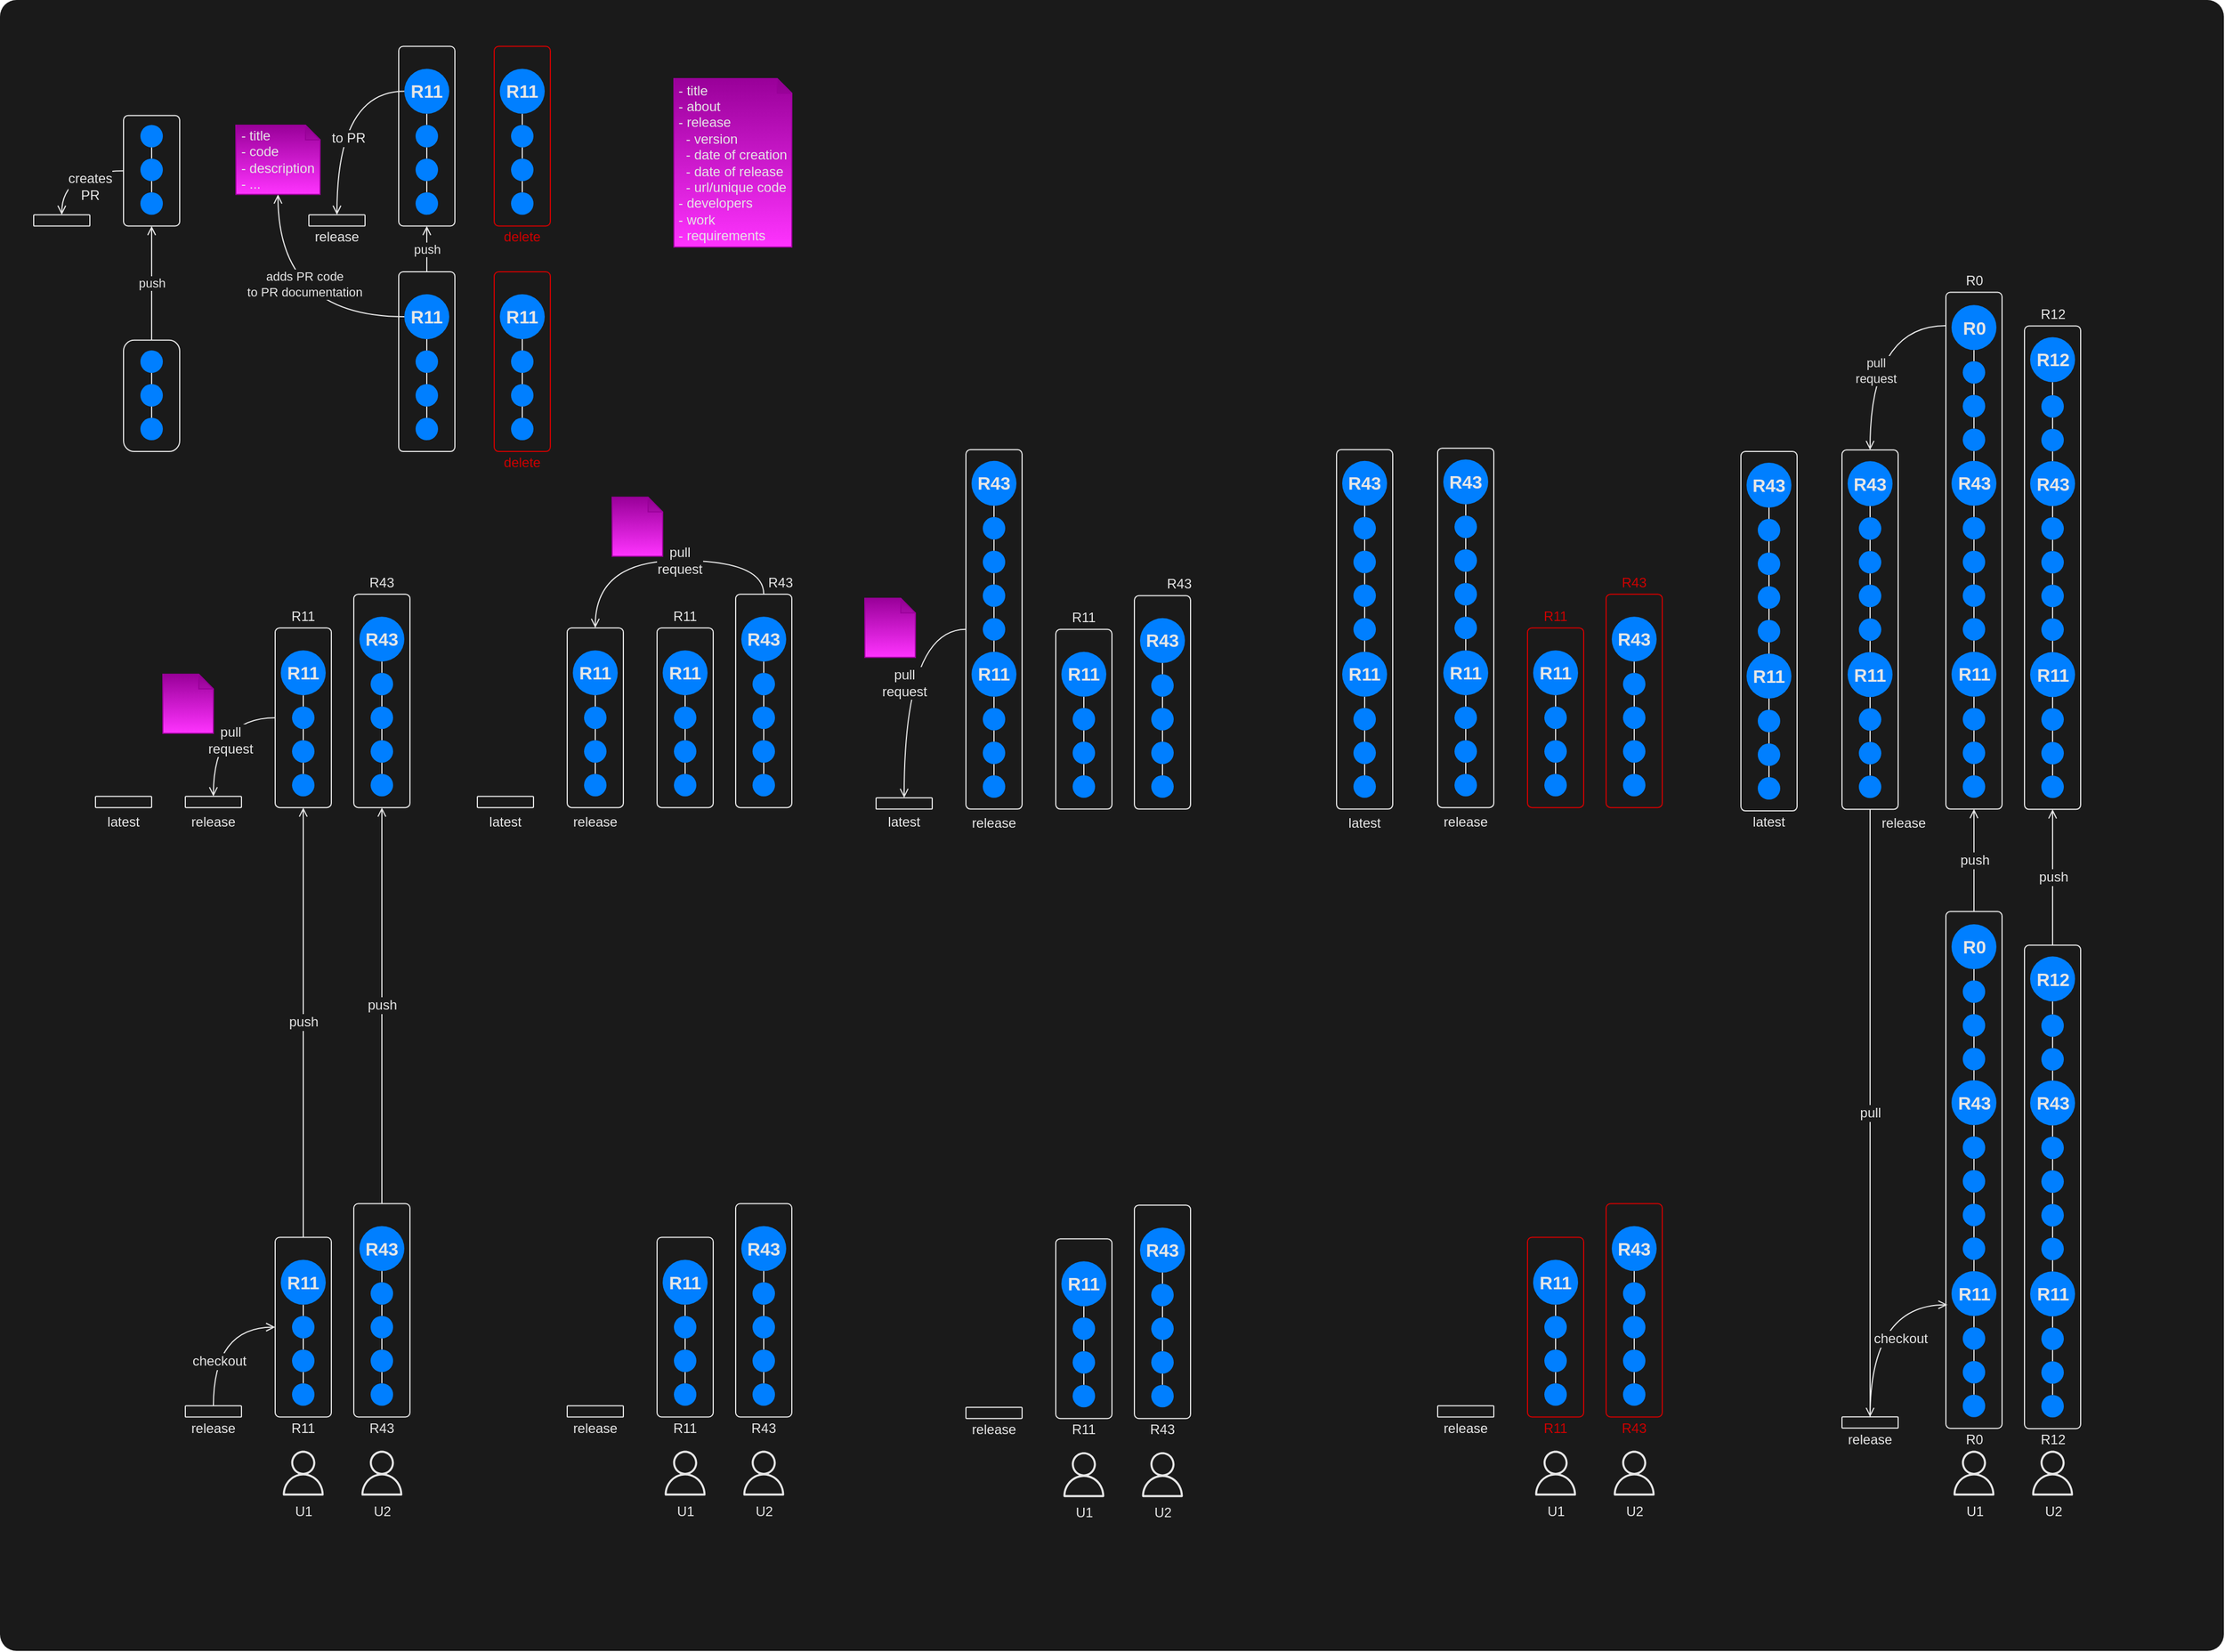 <mxfile>
    <diagram id="RiYOtglTNPOarngJR4Ci" name="Page-1">
        <mxGraphModel dx="5231" dy="382" grid="1" gridSize="10" guides="1" tooltips="1" connect="1" arrows="1" fold="1" page="1" pageScale="1" pageWidth="3300" pageHeight="4681" math="0" shadow="0">
            <root>
                <mxCell id="0"/>
                <mxCell id="1" parent="0"/>
                <mxCell id="2" value="" style="rounded=1;whiteSpace=wrap;html=1;fontColor=#FFFF00;fillColor=#1A1A1A;strokeColor=none;arcSize=1;fontSize=16;fontStyle=1;labelPosition=right;verticalLabelPosition=middle;align=left;verticalAlign=middle;" parent="1" vertex="1">
                    <mxGeometry x="-1090" y="630" width="1980" height="1470" as="geometry"/>
                </mxCell>
                <mxCell id="3" value="pull&lt;br&gt;request" style="edgeStyle=orthogonalEdgeStyle;curved=1;html=1;entryX=0.5;entryY=0;entryDx=0;entryDy=0;labelBackgroundColor=#1A1A1A;fontSize=12;fontColor=#E6E6E6;endArrow=open;endFill=0;strokeColor=#E6E6E6;" parent="1" source="4" target="220" edge="1">
                    <mxGeometry relative="1" as="geometry"/>
                </mxCell>
                <mxCell id="4" value="" style="rounded=1;whiteSpace=wrap;html=1;labelBackgroundColor=none;fontSize=12;fontColor=#E6E6E6;strokeColor=#E6E6E6;fillColor=none;arcSize=8;" parent="1" vertex="1">
                    <mxGeometry x="-230" y="1030.42" width="50" height="320" as="geometry"/>
                </mxCell>
                <mxCell id="5" value="push" style="edgeStyle=none;html=1;entryX=0.5;entryY=1;entryDx=0;entryDy=0;fontSize=12;fontColor=#E6E6E6;endArrow=open;endFill=0;strokeColor=#E6E6E6;labelBackgroundColor=#1A1A1A;" parent="1" source="6" target="98" edge="1">
                    <mxGeometry relative="1" as="geometry"/>
                </mxCell>
                <mxCell id="6" value="" style="rounded=1;whiteSpace=wrap;html=1;labelBackgroundColor=none;fontSize=12;fontColor=#E6E6E6;strokeColor=#E6E6E6;fillColor=none;arcSize=8;" parent="1" vertex="1">
                    <mxGeometry x="-775" y="1701.75" width="50" height="190" as="geometry"/>
                </mxCell>
                <mxCell id="7" value="push" style="edgeStyle=none;html=1;entryX=0.5;entryY=1;entryDx=0;entryDy=0;labelBackgroundColor=#1A1A1A;fontSize=12;fontColor=#E6E6E6;endArrow=open;endFill=0;strokeColor=#E6E6E6;" parent="1" source="8" target="100" edge="1">
                    <mxGeometry relative="1" as="geometry"/>
                </mxCell>
                <mxCell id="8" value="" style="rounded=1;whiteSpace=wrap;html=1;labelBackgroundColor=none;fontSize=12;fontColor=#E6E6E6;strokeColor=#E6E6E6;fillColor=none;arcSize=8;" parent="1" vertex="1">
                    <mxGeometry x="-845" y="1731.75" width="50" height="160" as="geometry"/>
                </mxCell>
                <mxCell id="77" value="&lt;span style=&quot;font-size: 16px&quot;&gt;R43&lt;br&gt;&lt;/span&gt;" style="ellipse;whiteSpace=wrap;html=1;aspect=fixed;strokeColor=none;fillColor=#007FFF;verticalAlign=middle;labelPosition=center;verticalLabelPosition=middle;align=center;fontSize=16;fontStyle=1;fontColor=#E6E6E6;" parent="1" vertex="1">
                    <mxGeometry x="-770" y="1721.75" width="40" height="40" as="geometry"/>
                </mxCell>
                <mxCell id="78" style="edgeStyle=none;html=1;fontSize=12;fontColor=#E6E6E6;endArrow=none;endFill=0;strokeColor=#E6E6E6;" parent="1" source="79" target="84" edge="1">
                    <mxGeometry relative="1" as="geometry"/>
                </mxCell>
                <mxCell id="79" value="&lt;span style=&quot;font-size: 16px&quot;&gt;&lt;br&gt;&lt;/span&gt;" style="ellipse;whiteSpace=wrap;html=1;aspect=fixed;strokeColor=none;fillColor=#007FFF;verticalAlign=middle;labelPosition=right;verticalLabelPosition=middle;align=left;fontSize=16;fontStyle=1;fontColor=#E6E6E6;" parent="1" vertex="1">
                    <mxGeometry x="-830" y="1801.75" width="20" height="20" as="geometry"/>
                </mxCell>
                <mxCell id="80" style="edgeStyle=none;html=1;fontSize=12;fontColor=#E6E6E6;endArrow=none;endFill=0;strokeColor=#E6E6E6;" parent="1" source="81" target="79" edge="1">
                    <mxGeometry relative="1" as="geometry"/>
                </mxCell>
                <mxCell id="81" value="&lt;span style=&quot;font-size: 16px&quot;&gt;&lt;br&gt;&lt;/span&gt;" style="ellipse;whiteSpace=wrap;html=1;aspect=fixed;strokeColor=none;fillColor=#007FFF;verticalAlign=middle;labelPosition=right;verticalLabelPosition=middle;align=left;fontSize=16;fontStyle=1;fontColor=#E6E6E6;" parent="1" vertex="1">
                    <mxGeometry x="-830" y="1831.75" width="20" height="20" as="geometry"/>
                </mxCell>
                <mxCell id="82" style="edgeStyle=none;html=1;fontSize=12;fontColor=#E6E6E6;endArrow=none;endFill=0;strokeColor=#E6E6E6;" parent="1" source="83" target="81" edge="1">
                    <mxGeometry relative="1" as="geometry"/>
                </mxCell>
                <mxCell id="83" value="&lt;span style=&quot;font-size: 16px&quot;&gt;&lt;br&gt;&lt;/span&gt;" style="ellipse;whiteSpace=wrap;html=1;aspect=fixed;strokeColor=none;fillColor=#007FFF;verticalAlign=middle;labelPosition=right;verticalLabelPosition=middle;align=left;fontSize=16;fontStyle=1;fontColor=#E6E6E6;" parent="1" vertex="1">
                    <mxGeometry x="-830" y="1861.75" width="20" height="20" as="geometry"/>
                </mxCell>
                <mxCell id="84" value="&lt;span style=&quot;font-size: 16px&quot;&gt;R11&lt;br&gt;&lt;/span&gt;" style="ellipse;whiteSpace=wrap;html=1;aspect=fixed;strokeColor=none;fillColor=#007FFF;verticalAlign=middle;labelPosition=center;verticalLabelPosition=middle;align=center;fontSize=16;fontStyle=1;fontColor=#E6E6E6;" parent="1" vertex="1">
                    <mxGeometry x="-840" y="1751.75" width="40" height="40" as="geometry"/>
                </mxCell>
                <mxCell id="85" value="R11" style="text;html=1;strokeColor=none;fillColor=none;align=center;verticalAlign=middle;whiteSpace=wrap;rounded=0;labelBackgroundColor=none;fontSize=12;fontColor=#E6E6E6;" parent="1" vertex="1">
                    <mxGeometry x="-845" y="1891.75" width="50" height="20" as="geometry"/>
                </mxCell>
                <mxCell id="86" value="R43" style="text;html=1;strokeColor=none;fillColor=none;align=center;verticalAlign=middle;whiteSpace=wrap;rounded=0;labelBackgroundColor=none;fontSize=12;fontColor=#E6E6E6;" parent="1" vertex="1">
                    <mxGeometry x="-775" y="1891.75" width="50" height="20" as="geometry"/>
                </mxCell>
                <mxCell id="87" style="edgeStyle=none;html=1;entryX=0.5;entryY=1;entryDx=0;entryDy=0;fontSize=12;fontColor=#E6E6E6;endArrow=none;endFill=0;strokeColor=#E6E6E6;" parent="1" source="88" target="94" edge="1">
                    <mxGeometry relative="1" as="geometry"/>
                </mxCell>
                <mxCell id="88" value="&lt;span style=&quot;font-size: 16px&quot;&gt;&lt;br&gt;&lt;/span&gt;" style="ellipse;whiteSpace=wrap;html=1;aspect=fixed;strokeColor=none;fillColor=#007FFF;verticalAlign=middle;labelPosition=right;verticalLabelPosition=middle;align=left;fontSize=16;fontStyle=1;fontColor=#E6E6E6;" parent="1" vertex="1">
                    <mxGeometry x="-760" y="1801.75" width="20" height="20" as="geometry"/>
                </mxCell>
                <mxCell id="89" style="edgeStyle=none;html=1;fontSize=12;fontColor=#E6E6E6;endArrow=none;endFill=0;strokeColor=#E6E6E6;" parent="1" source="90" target="88" edge="1">
                    <mxGeometry relative="1" as="geometry"/>
                </mxCell>
                <mxCell id="90" value="&lt;span style=&quot;font-size: 16px&quot;&gt;&lt;br&gt;&lt;/span&gt;" style="ellipse;whiteSpace=wrap;html=1;aspect=fixed;strokeColor=none;fillColor=#007FFF;verticalAlign=middle;labelPosition=right;verticalLabelPosition=middle;align=left;fontSize=16;fontStyle=1;fontColor=#E6E6E6;" parent="1" vertex="1">
                    <mxGeometry x="-760" y="1831.75" width="20" height="20" as="geometry"/>
                </mxCell>
                <mxCell id="91" style="edgeStyle=none;html=1;fontSize=12;fontColor=#E6E6E6;endArrow=none;endFill=0;strokeColor=#E6E6E6;" parent="1" source="92" target="90" edge="1">
                    <mxGeometry relative="1" as="geometry"/>
                </mxCell>
                <mxCell id="92" value="&lt;span style=&quot;font-size: 16px&quot;&gt;&lt;br&gt;&lt;/span&gt;" style="ellipse;whiteSpace=wrap;html=1;aspect=fixed;strokeColor=none;fillColor=#007FFF;verticalAlign=middle;labelPosition=right;verticalLabelPosition=middle;align=left;fontSize=16;fontStyle=1;fontColor=#E6E6E6;" parent="1" vertex="1">
                    <mxGeometry x="-760" y="1861.75" width="20" height="20" as="geometry"/>
                </mxCell>
                <mxCell id="93" style="edgeStyle=none;html=1;fontSize=12;fontColor=#E6E6E6;endArrow=none;endFill=0;strokeColor=#E6E6E6;" parent="1" source="94" target="77" edge="1">
                    <mxGeometry relative="1" as="geometry"/>
                </mxCell>
                <mxCell id="94" value="&lt;span style=&quot;font-size: 16px&quot;&gt;&lt;br&gt;&lt;/span&gt;" style="ellipse;whiteSpace=wrap;html=1;aspect=fixed;strokeColor=none;fillColor=#007FFF;verticalAlign=middle;labelPosition=right;verticalLabelPosition=middle;align=left;fontSize=16;fontStyle=1;fontColor=#E6E6E6;" parent="1" vertex="1">
                    <mxGeometry x="-760" y="1771.75" width="20" height="20" as="geometry"/>
                </mxCell>
                <mxCell id="95" value="checkout" style="edgeStyle=orthogonalEdgeStyle;curved=1;html=1;labelBackgroundColor=#1A1A1A;fontSize=12;fontColor=#E6E6E6;endArrow=open;endFill=0;strokeColor=#E6E6E6;" parent="1" source="96" target="8" edge="1">
                    <mxGeometry x="-0.36" y="-5" relative="1" as="geometry">
                        <Array as="points">
                            <mxPoint x="-900" y="1811.75"/>
                        </Array>
                        <mxPoint as="offset"/>
                    </mxGeometry>
                </mxCell>
                <mxCell id="96" value="" style="rounded=1;whiteSpace=wrap;html=1;labelBackgroundColor=none;fontSize=12;fontColor=#E6E6E6;strokeColor=#E6E6E6;fillColor=none;arcSize=8;" parent="1" vertex="1">
                    <mxGeometry x="-925" y="1881.75" width="50" height="10" as="geometry"/>
                </mxCell>
                <mxCell id="97" value="release" style="text;html=1;strokeColor=none;fillColor=none;align=center;verticalAlign=middle;whiteSpace=wrap;rounded=0;labelBackgroundColor=none;fontSize=12;fontColor=#E6E6E6;" parent="1" vertex="1">
                    <mxGeometry x="-925" y="1891.75" width="50" height="20" as="geometry"/>
                </mxCell>
                <mxCell id="98" value="" style="rounded=1;whiteSpace=wrap;html=1;labelBackgroundColor=none;fontSize=12;fontColor=#E6E6E6;strokeColor=#E6E6E6;fillColor=none;arcSize=8;" parent="1" vertex="1">
                    <mxGeometry x="-775" y="1159.08" width="50" height="190" as="geometry"/>
                </mxCell>
                <mxCell id="99" value="pull&lt;br&gt;request" style="edgeStyle=orthogonalEdgeStyle;html=1;entryX=0.5;entryY=0;entryDx=0;entryDy=0;labelBackgroundColor=#1A1A1A;fontSize=12;fontColor=#E6E6E6;endArrow=open;endFill=0;strokeColor=#E6E6E6;curved=1;" parent="1" source="100" target="119" edge="1">
                    <mxGeometry x="0.2" y="15" relative="1" as="geometry">
                        <mxPoint as="offset"/>
                    </mxGeometry>
                </mxCell>
                <mxCell id="100" value="" style="rounded=1;whiteSpace=wrap;html=1;labelBackgroundColor=none;fontSize=12;fontColor=#E6E6E6;strokeColor=#E6E6E6;fillColor=none;arcSize=8;" parent="1" vertex="1">
                    <mxGeometry x="-845" y="1189.08" width="50" height="160" as="geometry"/>
                </mxCell>
                <mxCell id="101" value="&lt;span style=&quot;font-size: 16px&quot;&gt;R43&lt;br&gt;&lt;/span&gt;" style="ellipse;whiteSpace=wrap;html=1;aspect=fixed;strokeColor=none;fillColor=#007FFF;verticalAlign=middle;labelPosition=center;verticalLabelPosition=middle;align=center;fontSize=16;fontStyle=1;fontColor=#E6E6E6;" parent="1" vertex="1">
                    <mxGeometry x="-770" y="1179.08" width="40" height="40" as="geometry"/>
                </mxCell>
                <mxCell id="102" style="edgeStyle=none;html=1;fontSize=12;fontColor=#E6E6E6;endArrow=none;endFill=0;strokeColor=#E6E6E6;" parent="1" source="103" target="108" edge="1">
                    <mxGeometry relative="1" as="geometry"/>
                </mxCell>
                <mxCell id="103" value="&lt;span style=&quot;font-size: 16px&quot;&gt;&lt;br&gt;&lt;/span&gt;" style="ellipse;whiteSpace=wrap;html=1;aspect=fixed;strokeColor=none;fillColor=#007FFF;verticalAlign=middle;labelPosition=right;verticalLabelPosition=middle;align=left;fontSize=16;fontStyle=1;fontColor=#E6E6E6;" parent="1" vertex="1">
                    <mxGeometry x="-830" y="1259.08" width="20" height="20" as="geometry"/>
                </mxCell>
                <mxCell id="104" style="edgeStyle=none;html=1;fontSize=12;fontColor=#E6E6E6;endArrow=none;endFill=0;strokeColor=#E6E6E6;" parent="1" source="105" target="103" edge="1">
                    <mxGeometry relative="1" as="geometry"/>
                </mxCell>
                <mxCell id="105" value="&lt;span style=&quot;font-size: 16px&quot;&gt;&lt;br&gt;&lt;/span&gt;" style="ellipse;whiteSpace=wrap;html=1;aspect=fixed;strokeColor=none;fillColor=#007FFF;verticalAlign=middle;labelPosition=right;verticalLabelPosition=middle;align=left;fontSize=16;fontStyle=1;fontColor=#E6E6E6;" parent="1" vertex="1">
                    <mxGeometry x="-830" y="1289.08" width="20" height="20" as="geometry"/>
                </mxCell>
                <mxCell id="106" style="edgeStyle=none;html=1;fontSize=12;fontColor=#E6E6E6;endArrow=none;endFill=0;strokeColor=#E6E6E6;" parent="1" source="107" target="105" edge="1">
                    <mxGeometry relative="1" as="geometry"/>
                </mxCell>
                <mxCell id="107" value="&lt;span style=&quot;font-size: 16px&quot;&gt;&lt;br&gt;&lt;/span&gt;" style="ellipse;whiteSpace=wrap;html=1;aspect=fixed;strokeColor=none;fillColor=#007FFF;verticalAlign=middle;labelPosition=right;verticalLabelPosition=middle;align=left;fontSize=16;fontStyle=1;fontColor=#E6E6E6;" parent="1" vertex="1">
                    <mxGeometry x="-830" y="1319.08" width="20" height="20" as="geometry"/>
                </mxCell>
                <mxCell id="108" value="&lt;span style=&quot;font-size: 16px&quot;&gt;R11&lt;br&gt;&lt;/span&gt;" style="ellipse;whiteSpace=wrap;html=1;aspect=fixed;strokeColor=none;fillColor=#007FFF;verticalAlign=middle;labelPosition=center;verticalLabelPosition=middle;align=center;fontSize=16;fontStyle=1;fontColor=#E6E6E6;" parent="1" vertex="1">
                    <mxGeometry x="-840" y="1209.08" width="40" height="40" as="geometry"/>
                </mxCell>
                <mxCell id="109" value="R11" style="text;html=1;strokeColor=none;fillColor=none;align=center;verticalAlign=middle;whiteSpace=wrap;rounded=0;labelBackgroundColor=none;fontSize=12;fontColor=#E6E6E6;" parent="1" vertex="1">
                    <mxGeometry x="-845" y="1169.08" width="50" height="20" as="geometry"/>
                </mxCell>
                <mxCell id="110" value="R43" style="text;html=1;strokeColor=none;fillColor=none;align=center;verticalAlign=middle;whiteSpace=wrap;rounded=0;labelBackgroundColor=none;fontSize=12;fontColor=#E6E6E6;" parent="1" vertex="1">
                    <mxGeometry x="-775" y="1139.08" width="50" height="20" as="geometry"/>
                </mxCell>
                <mxCell id="111" style="edgeStyle=none;html=1;entryX=0.5;entryY=1;entryDx=0;entryDy=0;fontSize=12;fontColor=#E6E6E6;endArrow=none;endFill=0;strokeColor=#E6E6E6;" parent="1" source="112" target="118" edge="1">
                    <mxGeometry relative="1" as="geometry"/>
                </mxCell>
                <mxCell id="112" value="&lt;span style=&quot;font-size: 16px&quot;&gt;&lt;br&gt;&lt;/span&gt;" style="ellipse;whiteSpace=wrap;html=1;aspect=fixed;strokeColor=none;fillColor=#007FFF;verticalAlign=middle;labelPosition=right;verticalLabelPosition=middle;align=left;fontSize=16;fontStyle=1;fontColor=#E6E6E6;" parent="1" vertex="1">
                    <mxGeometry x="-760" y="1259.08" width="20" height="20" as="geometry"/>
                </mxCell>
                <mxCell id="113" style="edgeStyle=none;html=1;fontSize=12;fontColor=#E6E6E6;endArrow=none;endFill=0;strokeColor=#E6E6E6;" parent="1" source="114" target="112" edge="1">
                    <mxGeometry relative="1" as="geometry"/>
                </mxCell>
                <mxCell id="114" value="&lt;span style=&quot;font-size: 16px&quot;&gt;&lt;br&gt;&lt;/span&gt;" style="ellipse;whiteSpace=wrap;html=1;aspect=fixed;strokeColor=none;fillColor=#007FFF;verticalAlign=middle;labelPosition=right;verticalLabelPosition=middle;align=left;fontSize=16;fontStyle=1;fontColor=#E6E6E6;" parent="1" vertex="1">
                    <mxGeometry x="-760" y="1289.08" width="20" height="20" as="geometry"/>
                </mxCell>
                <mxCell id="115" style="edgeStyle=none;html=1;fontSize=12;fontColor=#E6E6E6;endArrow=none;endFill=0;strokeColor=#E6E6E6;" parent="1" source="116" target="114" edge="1">
                    <mxGeometry relative="1" as="geometry"/>
                </mxCell>
                <mxCell id="116" value="&lt;span style=&quot;font-size: 16px&quot;&gt;&lt;br&gt;&lt;/span&gt;" style="ellipse;whiteSpace=wrap;html=1;aspect=fixed;strokeColor=none;fillColor=#007FFF;verticalAlign=middle;labelPosition=right;verticalLabelPosition=middle;align=left;fontSize=16;fontStyle=1;fontColor=#E6E6E6;" parent="1" vertex="1">
                    <mxGeometry x="-760" y="1319.08" width="20" height="20" as="geometry"/>
                </mxCell>
                <mxCell id="117" style="edgeStyle=none;html=1;fontSize=12;fontColor=#E6E6E6;endArrow=none;endFill=0;strokeColor=#E6E6E6;" parent="1" source="118" target="101" edge="1">
                    <mxGeometry relative="1" as="geometry"/>
                </mxCell>
                <mxCell id="118" value="&lt;span style=&quot;font-size: 16px&quot;&gt;&lt;br&gt;&lt;/span&gt;" style="ellipse;whiteSpace=wrap;html=1;aspect=fixed;strokeColor=none;fillColor=#007FFF;verticalAlign=middle;labelPosition=right;verticalLabelPosition=middle;align=left;fontSize=16;fontStyle=1;fontColor=#E6E6E6;" parent="1" vertex="1">
                    <mxGeometry x="-760" y="1229.08" width="20" height="20" as="geometry"/>
                </mxCell>
                <mxCell id="119" value="" style="rounded=1;whiteSpace=wrap;html=1;labelBackgroundColor=none;fontSize=12;fontColor=#E6E6E6;strokeColor=#E6E6E6;fillColor=none;arcSize=8;" parent="1" vertex="1">
                    <mxGeometry x="-925" y="1339.08" width="50" height="10" as="geometry"/>
                </mxCell>
                <mxCell id="120" value="release" style="text;html=1;strokeColor=none;fillColor=none;align=center;verticalAlign=middle;whiteSpace=wrap;rounded=0;labelBackgroundColor=none;fontSize=12;fontColor=#E6E6E6;" parent="1" vertex="1">
                    <mxGeometry x="-925" y="1352.01" width="50" height="20" as="geometry"/>
                </mxCell>
                <mxCell id="121" value="" style="rounded=1;whiteSpace=wrap;html=1;labelBackgroundColor=none;fontSize=12;fontColor=#E6E6E6;strokeColor=#E6E6E6;fillColor=none;arcSize=8;" parent="1" vertex="1">
                    <mxGeometry x="-1005" y="1339.08" width="50" height="10" as="geometry"/>
                </mxCell>
                <mxCell id="122" value="" style="rounded=1;whiteSpace=wrap;html=1;labelBackgroundColor=none;fontSize=12;fontColor=#E6E6E6;strokeColor=#E6E6E6;fillColor=none;arcSize=8;" parent="1" vertex="1">
                    <mxGeometry x="-435" y="1701.75" width="50" height="190" as="geometry"/>
                </mxCell>
                <mxCell id="123" value="" style="rounded=1;whiteSpace=wrap;html=1;labelBackgroundColor=none;fontSize=12;fontColor=#E6E6E6;strokeColor=#E6E6E6;fillColor=none;arcSize=8;" parent="1" vertex="1">
                    <mxGeometry x="-505" y="1731.75" width="50" height="160" as="geometry"/>
                </mxCell>
                <mxCell id="124" value="&lt;span style=&quot;font-size: 16px&quot;&gt;R43&lt;br&gt;&lt;/span&gt;" style="ellipse;whiteSpace=wrap;html=1;aspect=fixed;strokeColor=none;fillColor=#007FFF;verticalAlign=middle;labelPosition=center;verticalLabelPosition=middle;align=center;fontSize=16;fontStyle=1;fontColor=#E6E6E6;" parent="1" vertex="1">
                    <mxGeometry x="-430" y="1721.75" width="40" height="40" as="geometry"/>
                </mxCell>
                <mxCell id="125" style="edgeStyle=none;html=1;fontSize=12;fontColor=#E6E6E6;endArrow=none;endFill=0;strokeColor=#E6E6E6;" parent="1" source="126" target="131" edge="1">
                    <mxGeometry relative="1" as="geometry"/>
                </mxCell>
                <mxCell id="126" value="&lt;span style=&quot;font-size: 16px&quot;&gt;&lt;br&gt;&lt;/span&gt;" style="ellipse;whiteSpace=wrap;html=1;aspect=fixed;strokeColor=none;fillColor=#007FFF;verticalAlign=middle;labelPosition=right;verticalLabelPosition=middle;align=left;fontSize=16;fontStyle=1;fontColor=#E6E6E6;" parent="1" vertex="1">
                    <mxGeometry x="-490" y="1801.75" width="20" height="20" as="geometry"/>
                </mxCell>
                <mxCell id="127" style="edgeStyle=none;html=1;fontSize=12;fontColor=#E6E6E6;endArrow=none;endFill=0;strokeColor=#E6E6E6;" parent="1" source="128" target="126" edge="1">
                    <mxGeometry relative="1" as="geometry"/>
                </mxCell>
                <mxCell id="128" value="&lt;span style=&quot;font-size: 16px&quot;&gt;&lt;br&gt;&lt;/span&gt;" style="ellipse;whiteSpace=wrap;html=1;aspect=fixed;strokeColor=none;fillColor=#007FFF;verticalAlign=middle;labelPosition=right;verticalLabelPosition=middle;align=left;fontSize=16;fontStyle=1;fontColor=#E6E6E6;" parent="1" vertex="1">
                    <mxGeometry x="-490" y="1831.75" width="20" height="20" as="geometry"/>
                </mxCell>
                <mxCell id="129" style="edgeStyle=none;html=1;fontSize=12;fontColor=#E6E6E6;endArrow=none;endFill=0;strokeColor=#E6E6E6;" parent="1" source="130" target="128" edge="1">
                    <mxGeometry relative="1" as="geometry"/>
                </mxCell>
                <mxCell id="130" value="&lt;span style=&quot;font-size: 16px&quot;&gt;&lt;br&gt;&lt;/span&gt;" style="ellipse;whiteSpace=wrap;html=1;aspect=fixed;strokeColor=none;fillColor=#007FFF;verticalAlign=middle;labelPosition=right;verticalLabelPosition=middle;align=left;fontSize=16;fontStyle=1;fontColor=#E6E6E6;" parent="1" vertex="1">
                    <mxGeometry x="-490" y="1861.75" width="20" height="20" as="geometry"/>
                </mxCell>
                <mxCell id="131" value="&lt;span style=&quot;font-size: 16px&quot;&gt;R11&lt;br&gt;&lt;/span&gt;" style="ellipse;whiteSpace=wrap;html=1;aspect=fixed;strokeColor=none;fillColor=#007FFF;verticalAlign=middle;labelPosition=center;verticalLabelPosition=middle;align=center;fontSize=16;fontStyle=1;fontColor=#E6E6E6;" parent="1" vertex="1">
                    <mxGeometry x="-500" y="1751.75" width="40" height="40" as="geometry"/>
                </mxCell>
                <mxCell id="132" value="R11" style="text;html=1;strokeColor=none;fillColor=none;align=center;verticalAlign=middle;whiteSpace=wrap;rounded=0;labelBackgroundColor=none;fontSize=12;fontColor=#E6E6E6;" parent="1" vertex="1">
                    <mxGeometry x="-505" y="1891.75" width="50" height="20" as="geometry"/>
                </mxCell>
                <mxCell id="133" value="R43" style="text;html=1;strokeColor=none;fillColor=none;align=center;verticalAlign=middle;whiteSpace=wrap;rounded=0;labelBackgroundColor=none;fontSize=12;fontColor=#E6E6E6;" parent="1" vertex="1">
                    <mxGeometry x="-435" y="1891.75" width="50" height="20" as="geometry"/>
                </mxCell>
                <mxCell id="134" style="edgeStyle=none;html=1;entryX=0.5;entryY=1;entryDx=0;entryDy=0;fontSize=12;fontColor=#E6E6E6;endArrow=none;endFill=0;strokeColor=#E6E6E6;" parent="1" source="135" target="141" edge="1">
                    <mxGeometry relative="1" as="geometry"/>
                </mxCell>
                <mxCell id="135" value="&lt;span style=&quot;font-size: 16px&quot;&gt;&lt;br&gt;&lt;/span&gt;" style="ellipse;whiteSpace=wrap;html=1;aspect=fixed;strokeColor=none;fillColor=#007FFF;verticalAlign=middle;labelPosition=right;verticalLabelPosition=middle;align=left;fontSize=16;fontStyle=1;fontColor=#E6E6E6;" parent="1" vertex="1">
                    <mxGeometry x="-420" y="1801.75" width="20" height="20" as="geometry"/>
                </mxCell>
                <mxCell id="136" style="edgeStyle=none;html=1;fontSize=12;fontColor=#E6E6E6;endArrow=none;endFill=0;strokeColor=#E6E6E6;" parent="1" source="137" target="135" edge="1">
                    <mxGeometry relative="1" as="geometry"/>
                </mxCell>
                <mxCell id="137" value="&lt;span style=&quot;font-size: 16px&quot;&gt;&lt;br&gt;&lt;/span&gt;" style="ellipse;whiteSpace=wrap;html=1;aspect=fixed;strokeColor=none;fillColor=#007FFF;verticalAlign=middle;labelPosition=right;verticalLabelPosition=middle;align=left;fontSize=16;fontStyle=1;fontColor=#E6E6E6;" parent="1" vertex="1">
                    <mxGeometry x="-420" y="1831.75" width="20" height="20" as="geometry"/>
                </mxCell>
                <mxCell id="138" style="edgeStyle=none;html=1;fontSize=12;fontColor=#E6E6E6;endArrow=none;endFill=0;strokeColor=#E6E6E6;" parent="1" source="139" target="137" edge="1">
                    <mxGeometry relative="1" as="geometry"/>
                </mxCell>
                <mxCell id="139" value="&lt;span style=&quot;font-size: 16px&quot;&gt;&lt;br&gt;&lt;/span&gt;" style="ellipse;whiteSpace=wrap;html=1;aspect=fixed;strokeColor=none;fillColor=#007FFF;verticalAlign=middle;labelPosition=right;verticalLabelPosition=middle;align=left;fontSize=16;fontStyle=1;fontColor=#E6E6E6;" parent="1" vertex="1">
                    <mxGeometry x="-420" y="1861.75" width="20" height="20" as="geometry"/>
                </mxCell>
                <mxCell id="140" style="edgeStyle=none;html=1;fontSize=12;fontColor=#E6E6E6;endArrow=none;endFill=0;strokeColor=#E6E6E6;" parent="1" source="141" target="124" edge="1">
                    <mxGeometry relative="1" as="geometry"/>
                </mxCell>
                <mxCell id="141" value="&lt;span style=&quot;font-size: 16px&quot;&gt;&lt;br&gt;&lt;/span&gt;" style="ellipse;whiteSpace=wrap;html=1;aspect=fixed;strokeColor=none;fillColor=#007FFF;verticalAlign=middle;labelPosition=right;verticalLabelPosition=middle;align=left;fontSize=16;fontStyle=1;fontColor=#E6E6E6;" parent="1" vertex="1">
                    <mxGeometry x="-420" y="1771.75" width="20" height="20" as="geometry"/>
                </mxCell>
                <mxCell id="142" value="" style="rounded=1;whiteSpace=wrap;html=1;labelBackgroundColor=none;fontSize=12;fontColor=#E6E6E6;strokeColor=#E6E6E6;fillColor=none;arcSize=8;" parent="1" vertex="1">
                    <mxGeometry x="-585" y="1881.75" width="50" height="10" as="geometry"/>
                </mxCell>
                <mxCell id="143" value="release" style="text;html=1;strokeColor=none;fillColor=none;align=center;verticalAlign=middle;whiteSpace=wrap;rounded=0;labelBackgroundColor=none;fontSize=12;fontColor=#E6E6E6;" parent="1" vertex="1">
                    <mxGeometry x="-585" y="1891.75" width="50" height="20" as="geometry"/>
                </mxCell>
                <mxCell id="144" value="pull&lt;br&gt;request" style="edgeStyle=orthogonalEdgeStyle;curved=1;html=1;entryX=0.5;entryY=0;entryDx=0;entryDy=0;labelBackgroundColor=#1A1A1A;fontSize=12;fontColor=#E6E6E6;endArrow=open;endFill=0;strokeColor=#E6E6E6;" parent="1" source="145" target="168" edge="1">
                    <mxGeometry x="-0.125" relative="1" as="geometry">
                        <Array as="points">
                            <mxPoint x="-410" y="1129.08"/>
                            <mxPoint x="-560" y="1129.08"/>
                        </Array>
                        <mxPoint as="offset"/>
                    </mxGeometry>
                </mxCell>
                <mxCell id="145" value="" style="rounded=1;whiteSpace=wrap;html=1;labelBackgroundColor=none;fontSize=12;fontColor=#E6E6E6;strokeColor=#E6E6E6;fillColor=none;arcSize=8;" parent="1" vertex="1">
                    <mxGeometry x="-435" y="1159.08" width="50" height="190" as="geometry"/>
                </mxCell>
                <mxCell id="146" value="" style="rounded=1;whiteSpace=wrap;html=1;labelBackgroundColor=none;fontSize=12;fontColor=#E6E6E6;strokeColor=#E6E6E6;fillColor=none;arcSize=8;" parent="1" vertex="1">
                    <mxGeometry x="-505" y="1189.08" width="50" height="160" as="geometry"/>
                </mxCell>
                <mxCell id="147" value="&lt;span style=&quot;font-size: 16px&quot;&gt;R43&lt;br&gt;&lt;/span&gt;" style="ellipse;whiteSpace=wrap;html=1;aspect=fixed;strokeColor=none;fillColor=#007FFF;verticalAlign=middle;labelPosition=center;verticalLabelPosition=middle;align=center;fontSize=16;fontStyle=1;fontColor=#E6E6E6;" parent="1" vertex="1">
                    <mxGeometry x="-430" y="1179.08" width="40" height="40" as="geometry"/>
                </mxCell>
                <mxCell id="148" style="edgeStyle=none;html=1;fontSize=12;fontColor=#E6E6E6;endArrow=none;endFill=0;strokeColor=#E6E6E6;" parent="1" source="149" target="154" edge="1">
                    <mxGeometry relative="1" as="geometry"/>
                </mxCell>
                <mxCell id="149" value="&lt;span style=&quot;font-size: 16px&quot;&gt;&lt;br&gt;&lt;/span&gt;" style="ellipse;whiteSpace=wrap;html=1;aspect=fixed;strokeColor=none;fillColor=#007FFF;verticalAlign=middle;labelPosition=right;verticalLabelPosition=middle;align=left;fontSize=16;fontStyle=1;fontColor=#E6E6E6;" parent="1" vertex="1">
                    <mxGeometry x="-490" y="1259.08" width="20" height="20" as="geometry"/>
                </mxCell>
                <mxCell id="150" style="edgeStyle=none;html=1;fontSize=12;fontColor=#E6E6E6;endArrow=none;endFill=0;strokeColor=#E6E6E6;" parent="1" source="151" target="149" edge="1">
                    <mxGeometry relative="1" as="geometry"/>
                </mxCell>
                <mxCell id="151" value="&lt;span style=&quot;font-size: 16px&quot;&gt;&lt;br&gt;&lt;/span&gt;" style="ellipse;whiteSpace=wrap;html=1;aspect=fixed;strokeColor=none;fillColor=#007FFF;verticalAlign=middle;labelPosition=right;verticalLabelPosition=middle;align=left;fontSize=16;fontStyle=1;fontColor=#E6E6E6;" parent="1" vertex="1">
                    <mxGeometry x="-490" y="1289.08" width="20" height="20" as="geometry"/>
                </mxCell>
                <mxCell id="152" style="edgeStyle=none;html=1;fontSize=12;fontColor=#E6E6E6;endArrow=none;endFill=0;strokeColor=#E6E6E6;" parent="1" source="153" target="151" edge="1">
                    <mxGeometry relative="1" as="geometry"/>
                </mxCell>
                <mxCell id="153" value="&lt;span style=&quot;font-size: 16px&quot;&gt;&lt;br&gt;&lt;/span&gt;" style="ellipse;whiteSpace=wrap;html=1;aspect=fixed;strokeColor=none;fillColor=#007FFF;verticalAlign=middle;labelPosition=right;verticalLabelPosition=middle;align=left;fontSize=16;fontStyle=1;fontColor=#E6E6E6;" parent="1" vertex="1">
                    <mxGeometry x="-490" y="1319.08" width="20" height="20" as="geometry"/>
                </mxCell>
                <mxCell id="154" value="&lt;span style=&quot;font-size: 16px&quot;&gt;R11&lt;br&gt;&lt;/span&gt;" style="ellipse;whiteSpace=wrap;html=1;aspect=fixed;strokeColor=none;fillColor=#007FFF;verticalAlign=middle;labelPosition=center;verticalLabelPosition=middle;align=center;fontSize=16;fontStyle=1;fontColor=#E6E6E6;" parent="1" vertex="1">
                    <mxGeometry x="-500" y="1209.08" width="40" height="40" as="geometry"/>
                </mxCell>
                <mxCell id="155" value="R11" style="text;html=1;strokeColor=none;fillColor=none;align=center;verticalAlign=middle;whiteSpace=wrap;rounded=0;labelBackgroundColor=none;fontSize=12;fontColor=#E6E6E6;" parent="1" vertex="1">
                    <mxGeometry x="-505" y="1169.08" width="50" height="20" as="geometry"/>
                </mxCell>
                <mxCell id="156" value="R43" style="text;html=1;strokeColor=none;fillColor=none;align=center;verticalAlign=middle;whiteSpace=wrap;rounded=0;labelBackgroundColor=none;fontSize=12;fontColor=#E6E6E6;" parent="1" vertex="1">
                    <mxGeometry x="-420" y="1139.08" width="50" height="20" as="geometry"/>
                </mxCell>
                <mxCell id="157" style="edgeStyle=none;html=1;entryX=0.5;entryY=1;entryDx=0;entryDy=0;fontSize=12;fontColor=#E6E6E6;endArrow=none;endFill=0;strokeColor=#E6E6E6;" parent="1" source="158" target="164" edge="1">
                    <mxGeometry relative="1" as="geometry"/>
                </mxCell>
                <mxCell id="158" value="&lt;span style=&quot;font-size: 16px&quot;&gt;&lt;br&gt;&lt;/span&gt;" style="ellipse;whiteSpace=wrap;html=1;aspect=fixed;strokeColor=none;fillColor=#007FFF;verticalAlign=middle;labelPosition=right;verticalLabelPosition=middle;align=left;fontSize=16;fontStyle=1;fontColor=#E6E6E6;" parent="1" vertex="1">
                    <mxGeometry x="-420" y="1259.08" width="20" height="20" as="geometry"/>
                </mxCell>
                <mxCell id="159" style="edgeStyle=none;html=1;fontSize=12;fontColor=#E6E6E6;endArrow=none;endFill=0;strokeColor=#E6E6E6;" parent="1" source="160" target="158" edge="1">
                    <mxGeometry relative="1" as="geometry"/>
                </mxCell>
                <mxCell id="160" value="&lt;span style=&quot;font-size: 16px&quot;&gt;&lt;br&gt;&lt;/span&gt;" style="ellipse;whiteSpace=wrap;html=1;aspect=fixed;strokeColor=none;fillColor=#007FFF;verticalAlign=middle;labelPosition=right;verticalLabelPosition=middle;align=left;fontSize=16;fontStyle=1;fontColor=#E6E6E6;" parent="1" vertex="1">
                    <mxGeometry x="-420" y="1289.08" width="20" height="20" as="geometry"/>
                </mxCell>
                <mxCell id="161" style="edgeStyle=none;html=1;fontSize=12;fontColor=#E6E6E6;endArrow=none;endFill=0;strokeColor=#E6E6E6;" parent="1" source="162" target="160" edge="1">
                    <mxGeometry relative="1" as="geometry"/>
                </mxCell>
                <mxCell id="162" value="&lt;span style=&quot;font-size: 16px&quot;&gt;&lt;br&gt;&lt;/span&gt;" style="ellipse;whiteSpace=wrap;html=1;aspect=fixed;strokeColor=none;fillColor=#007FFF;verticalAlign=middle;labelPosition=right;verticalLabelPosition=middle;align=left;fontSize=16;fontStyle=1;fontColor=#E6E6E6;" parent="1" vertex="1">
                    <mxGeometry x="-420" y="1319.08" width="20" height="20" as="geometry"/>
                </mxCell>
                <mxCell id="163" style="edgeStyle=none;html=1;fontSize=12;fontColor=#E6E6E6;endArrow=none;endFill=0;strokeColor=#E6E6E6;" parent="1" source="164" target="147" edge="1">
                    <mxGeometry relative="1" as="geometry"/>
                </mxCell>
                <mxCell id="164" value="&lt;span style=&quot;font-size: 16px&quot;&gt;&lt;br&gt;&lt;/span&gt;" style="ellipse;whiteSpace=wrap;html=1;aspect=fixed;strokeColor=none;fillColor=#007FFF;verticalAlign=middle;labelPosition=right;verticalLabelPosition=middle;align=left;fontSize=16;fontStyle=1;fontColor=#E6E6E6;" parent="1" vertex="1">
                    <mxGeometry x="-420" y="1229.08" width="20" height="20" as="geometry"/>
                </mxCell>
                <mxCell id="165" value="release" style="text;html=1;strokeColor=none;fillColor=none;align=center;verticalAlign=middle;whiteSpace=wrap;rounded=0;labelBackgroundColor=none;fontSize=12;fontColor=#E6E6E6;" parent="1" vertex="1">
                    <mxGeometry x="-585" y="1352.01" width="50" height="20" as="geometry"/>
                </mxCell>
                <mxCell id="166" value="" style="rounded=1;whiteSpace=wrap;html=1;labelBackgroundColor=none;fontSize=12;fontColor=#E6E6E6;strokeColor=#E6E6E6;fillColor=none;arcSize=8;" parent="1" vertex="1">
                    <mxGeometry x="-665" y="1339.08" width="50" height="10" as="geometry"/>
                </mxCell>
                <mxCell id="167" value="latest" style="text;html=1;strokeColor=none;fillColor=none;align=center;verticalAlign=middle;whiteSpace=wrap;rounded=0;labelBackgroundColor=none;fontSize=12;fontColor=#E6E6E6;" parent="1" vertex="1">
                    <mxGeometry x="-665" y="1352.35" width="50" height="20" as="geometry"/>
                </mxCell>
                <mxCell id="168" value="" style="rounded=1;whiteSpace=wrap;html=1;labelBackgroundColor=none;fontSize=12;fontColor=#E6E6E6;strokeColor=#E6E6E6;fillColor=none;arcSize=8;" parent="1" vertex="1">
                    <mxGeometry x="-585" y="1189.08" width="50" height="160" as="geometry"/>
                </mxCell>
                <mxCell id="169" style="edgeStyle=none;html=1;fontSize=12;fontColor=#E6E6E6;endArrow=none;endFill=0;strokeColor=#E6E6E6;" parent="1" source="170" target="175" edge="1">
                    <mxGeometry relative="1" as="geometry"/>
                </mxCell>
                <mxCell id="170" value="&lt;span style=&quot;font-size: 16px&quot;&gt;&lt;br&gt;&lt;/span&gt;" style="ellipse;whiteSpace=wrap;html=1;aspect=fixed;strokeColor=none;fillColor=#007FFF;verticalAlign=middle;labelPosition=right;verticalLabelPosition=middle;align=left;fontSize=16;fontStyle=1;fontColor=#E6E6E6;" parent="1" vertex="1">
                    <mxGeometry x="-570" y="1259.08" width="20" height="20" as="geometry"/>
                </mxCell>
                <mxCell id="171" style="edgeStyle=none;html=1;fontSize=12;fontColor=#E6E6E6;endArrow=none;endFill=0;strokeColor=#E6E6E6;" parent="1" source="172" target="170" edge="1">
                    <mxGeometry relative="1" as="geometry"/>
                </mxCell>
                <mxCell id="172" value="&lt;span style=&quot;font-size: 16px&quot;&gt;&lt;br&gt;&lt;/span&gt;" style="ellipse;whiteSpace=wrap;html=1;aspect=fixed;strokeColor=none;fillColor=#007FFF;verticalAlign=middle;labelPosition=right;verticalLabelPosition=middle;align=left;fontSize=16;fontStyle=1;fontColor=#E6E6E6;" parent="1" vertex="1">
                    <mxGeometry x="-570" y="1289.08" width="20" height="20" as="geometry"/>
                </mxCell>
                <mxCell id="173" style="edgeStyle=none;html=1;fontSize=12;fontColor=#E6E6E6;endArrow=none;endFill=0;strokeColor=#E6E6E6;" parent="1" source="174" target="172" edge="1">
                    <mxGeometry relative="1" as="geometry"/>
                </mxCell>
                <mxCell id="174" value="&lt;span style=&quot;font-size: 16px&quot;&gt;&lt;br&gt;&lt;/span&gt;" style="ellipse;whiteSpace=wrap;html=1;aspect=fixed;strokeColor=none;fillColor=#007FFF;verticalAlign=middle;labelPosition=right;verticalLabelPosition=middle;align=left;fontSize=16;fontStyle=1;fontColor=#E6E6E6;" parent="1" vertex="1">
                    <mxGeometry x="-570" y="1319.08" width="20" height="20" as="geometry"/>
                </mxCell>
                <mxCell id="175" value="&lt;span style=&quot;font-size: 16px&quot;&gt;R11&lt;br&gt;&lt;/span&gt;" style="ellipse;whiteSpace=wrap;html=1;aspect=fixed;strokeColor=none;fillColor=#007FFF;verticalAlign=middle;labelPosition=center;verticalLabelPosition=middle;align=center;fontSize=16;fontStyle=1;fontColor=#E6E6E6;" parent="1" vertex="1">
                    <mxGeometry x="-580" y="1209.08" width="40" height="40" as="geometry"/>
                </mxCell>
                <mxCell id="176" value="latest" style="text;html=1;strokeColor=none;fillColor=none;align=center;verticalAlign=middle;whiteSpace=wrap;rounded=0;labelBackgroundColor=none;fontSize=12;fontColor=#E6E6E6;" parent="1" vertex="1">
                    <mxGeometry x="-1005" y="1352.35" width="50" height="20" as="geometry"/>
                </mxCell>
                <mxCell id="177" value="" style="rounded=1;whiteSpace=wrap;html=1;labelBackgroundColor=none;fontSize=12;fontColor=#E6E6E6;strokeColor=#E6E6E6;fillColor=none;arcSize=8;" parent="1" vertex="1">
                    <mxGeometry x="-80" y="1703.09" width="50" height="190" as="geometry"/>
                </mxCell>
                <mxCell id="178" value="" style="rounded=1;whiteSpace=wrap;html=1;labelBackgroundColor=none;fontSize=12;fontColor=#E6E6E6;strokeColor=#E6E6E6;fillColor=none;arcSize=8;" parent="1" vertex="1">
                    <mxGeometry x="-150" y="1733.09" width="50" height="160" as="geometry"/>
                </mxCell>
                <mxCell id="179" value="&lt;span style=&quot;font-size: 16px&quot;&gt;R43&lt;br&gt;&lt;/span&gt;" style="ellipse;whiteSpace=wrap;html=1;aspect=fixed;strokeColor=none;fillColor=#007FFF;verticalAlign=middle;labelPosition=center;verticalLabelPosition=middle;align=center;fontSize=16;fontStyle=1;fontColor=#E6E6E6;" parent="1" vertex="1">
                    <mxGeometry x="-75" y="1723.09" width="40" height="40" as="geometry"/>
                </mxCell>
                <mxCell id="180" style="edgeStyle=none;html=1;fontSize=12;fontColor=#E6E6E6;endArrow=none;endFill=0;strokeColor=#E6E6E6;" parent="1" source="181" target="186" edge="1">
                    <mxGeometry relative="1" as="geometry"/>
                </mxCell>
                <mxCell id="181" value="&lt;span style=&quot;font-size: 16px&quot;&gt;&lt;br&gt;&lt;/span&gt;" style="ellipse;whiteSpace=wrap;html=1;aspect=fixed;strokeColor=none;fillColor=#007FFF;verticalAlign=middle;labelPosition=right;verticalLabelPosition=middle;align=left;fontSize=16;fontStyle=1;fontColor=#E6E6E6;" parent="1" vertex="1">
                    <mxGeometry x="-135" y="1803.09" width="20" height="20" as="geometry"/>
                </mxCell>
                <mxCell id="182" style="edgeStyle=none;html=1;fontSize=12;fontColor=#E6E6E6;endArrow=none;endFill=0;strokeColor=#E6E6E6;" parent="1" source="183" target="181" edge="1">
                    <mxGeometry relative="1" as="geometry"/>
                </mxCell>
                <mxCell id="183" value="&lt;span style=&quot;font-size: 16px&quot;&gt;&lt;br&gt;&lt;/span&gt;" style="ellipse;whiteSpace=wrap;html=1;aspect=fixed;strokeColor=none;fillColor=#007FFF;verticalAlign=middle;labelPosition=right;verticalLabelPosition=middle;align=left;fontSize=16;fontStyle=1;fontColor=#E6E6E6;" parent="1" vertex="1">
                    <mxGeometry x="-135" y="1833.09" width="20" height="20" as="geometry"/>
                </mxCell>
                <mxCell id="184" style="edgeStyle=none;html=1;fontSize=12;fontColor=#E6E6E6;endArrow=none;endFill=0;strokeColor=#E6E6E6;" parent="1" source="185" target="183" edge="1">
                    <mxGeometry relative="1" as="geometry"/>
                </mxCell>
                <mxCell id="185" value="&lt;span style=&quot;font-size: 16px&quot;&gt;&lt;br&gt;&lt;/span&gt;" style="ellipse;whiteSpace=wrap;html=1;aspect=fixed;strokeColor=none;fillColor=#007FFF;verticalAlign=middle;labelPosition=right;verticalLabelPosition=middle;align=left;fontSize=16;fontStyle=1;fontColor=#E6E6E6;" parent="1" vertex="1">
                    <mxGeometry x="-135" y="1863.09" width="20" height="20" as="geometry"/>
                </mxCell>
                <mxCell id="186" value="&lt;span style=&quot;font-size: 16px&quot;&gt;R11&lt;br&gt;&lt;/span&gt;" style="ellipse;whiteSpace=wrap;html=1;aspect=fixed;strokeColor=none;fillColor=#007FFF;verticalAlign=middle;labelPosition=center;verticalLabelPosition=middle;align=center;fontSize=16;fontStyle=1;fontColor=#E6E6E6;" parent="1" vertex="1">
                    <mxGeometry x="-145" y="1753.09" width="40" height="40" as="geometry"/>
                </mxCell>
                <mxCell id="187" value="R11" style="text;html=1;strokeColor=none;fillColor=none;align=center;verticalAlign=middle;whiteSpace=wrap;rounded=0;labelBackgroundColor=none;fontSize=12;fontColor=#E6E6E6;" parent="1" vertex="1">
                    <mxGeometry x="-150" y="1893.09" width="50" height="20" as="geometry"/>
                </mxCell>
                <mxCell id="188" value="R43" style="text;html=1;strokeColor=none;fillColor=none;align=center;verticalAlign=middle;whiteSpace=wrap;rounded=0;labelBackgroundColor=none;fontSize=12;fontColor=#E6E6E6;" parent="1" vertex="1">
                    <mxGeometry x="-80" y="1893.09" width="50" height="20" as="geometry"/>
                </mxCell>
                <mxCell id="189" style="edgeStyle=none;html=1;entryX=0.5;entryY=1;entryDx=0;entryDy=0;fontSize=12;fontColor=#E6E6E6;endArrow=none;endFill=0;strokeColor=#E6E6E6;" parent="1" source="190" target="196" edge="1">
                    <mxGeometry relative="1" as="geometry"/>
                </mxCell>
                <mxCell id="190" value="&lt;span style=&quot;font-size: 16px&quot;&gt;&lt;br&gt;&lt;/span&gt;" style="ellipse;whiteSpace=wrap;html=1;aspect=fixed;strokeColor=none;fillColor=#007FFF;verticalAlign=middle;labelPosition=right;verticalLabelPosition=middle;align=left;fontSize=16;fontStyle=1;fontColor=#E6E6E6;" parent="1" vertex="1">
                    <mxGeometry x="-65" y="1803.09" width="20" height="20" as="geometry"/>
                </mxCell>
                <mxCell id="191" style="edgeStyle=none;html=1;fontSize=12;fontColor=#E6E6E6;endArrow=none;endFill=0;strokeColor=#E6E6E6;" parent="1" source="192" target="190" edge="1">
                    <mxGeometry relative="1" as="geometry"/>
                </mxCell>
                <mxCell id="192" value="&lt;span style=&quot;font-size: 16px&quot;&gt;&lt;br&gt;&lt;/span&gt;" style="ellipse;whiteSpace=wrap;html=1;aspect=fixed;strokeColor=none;fillColor=#007FFF;verticalAlign=middle;labelPosition=right;verticalLabelPosition=middle;align=left;fontSize=16;fontStyle=1;fontColor=#E6E6E6;" parent="1" vertex="1">
                    <mxGeometry x="-65" y="1833.09" width="20" height="20" as="geometry"/>
                </mxCell>
                <mxCell id="193" style="edgeStyle=none;html=1;fontSize=12;fontColor=#E6E6E6;endArrow=none;endFill=0;strokeColor=#E6E6E6;" parent="1" source="194" target="192" edge="1">
                    <mxGeometry relative="1" as="geometry"/>
                </mxCell>
                <mxCell id="194" value="&lt;span style=&quot;font-size: 16px&quot;&gt;&lt;br&gt;&lt;/span&gt;" style="ellipse;whiteSpace=wrap;html=1;aspect=fixed;strokeColor=none;fillColor=#007FFF;verticalAlign=middle;labelPosition=right;verticalLabelPosition=middle;align=left;fontSize=16;fontStyle=1;fontColor=#E6E6E6;" parent="1" vertex="1">
                    <mxGeometry x="-65" y="1863.09" width="20" height="20" as="geometry"/>
                </mxCell>
                <mxCell id="195" style="edgeStyle=none;html=1;fontSize=12;fontColor=#E6E6E6;endArrow=none;endFill=0;strokeColor=#E6E6E6;" parent="1" source="196" target="179" edge="1">
                    <mxGeometry relative="1" as="geometry"/>
                </mxCell>
                <mxCell id="196" value="&lt;span style=&quot;font-size: 16px&quot;&gt;&lt;br&gt;&lt;/span&gt;" style="ellipse;whiteSpace=wrap;html=1;aspect=fixed;strokeColor=none;fillColor=#007FFF;verticalAlign=middle;labelPosition=right;verticalLabelPosition=middle;align=left;fontSize=16;fontStyle=1;fontColor=#E6E6E6;" parent="1" vertex="1">
                    <mxGeometry x="-65" y="1773.09" width="20" height="20" as="geometry"/>
                </mxCell>
                <mxCell id="197" value="" style="rounded=1;whiteSpace=wrap;html=1;labelBackgroundColor=none;fontSize=12;fontColor=#E6E6E6;strokeColor=#E6E6E6;fillColor=none;arcSize=8;" parent="1" vertex="1">
                    <mxGeometry x="-230" y="1883.09" width="50" height="10" as="geometry"/>
                </mxCell>
                <mxCell id="198" value="release" style="text;html=1;strokeColor=none;fillColor=none;align=center;verticalAlign=middle;whiteSpace=wrap;rounded=0;labelBackgroundColor=none;fontSize=12;fontColor=#E6E6E6;" parent="1" vertex="1">
                    <mxGeometry x="-230" y="1893.09" width="50" height="20" as="geometry"/>
                </mxCell>
                <mxCell id="199" value="" style="rounded=1;whiteSpace=wrap;html=1;labelBackgroundColor=none;fontSize=12;fontColor=#E6E6E6;strokeColor=#E6E6E6;fillColor=none;arcSize=8;" parent="1" vertex="1">
                    <mxGeometry x="-80" y="1160.42" width="50" height="190" as="geometry"/>
                </mxCell>
                <mxCell id="200" value="" style="rounded=1;whiteSpace=wrap;html=1;labelBackgroundColor=none;fontSize=12;fontColor=#E6E6E6;strokeColor=#E6E6E6;fillColor=none;arcSize=8;" parent="1" vertex="1">
                    <mxGeometry x="-150" y="1190.42" width="50" height="160" as="geometry"/>
                </mxCell>
                <mxCell id="201" value="&lt;span style=&quot;font-size: 16px&quot;&gt;R43&lt;br&gt;&lt;/span&gt;" style="ellipse;whiteSpace=wrap;html=1;aspect=fixed;strokeColor=none;fillColor=#007FFF;verticalAlign=middle;labelPosition=center;verticalLabelPosition=middle;align=center;fontSize=16;fontStyle=1;fontColor=#E6E6E6;" parent="1" vertex="1">
                    <mxGeometry x="-225" y="1040.42" width="40" height="40" as="geometry"/>
                </mxCell>
                <mxCell id="202" style="edgeStyle=none;html=1;fontSize=12;fontColor=#E6E6E6;endArrow=none;endFill=0;strokeColor=#E6E6E6;" parent="1" source="203" target="208" edge="1">
                    <mxGeometry relative="1" as="geometry"/>
                </mxCell>
                <mxCell id="203" value="&lt;span style=&quot;font-size: 16px&quot;&gt;&lt;br&gt;&lt;/span&gt;" style="ellipse;whiteSpace=wrap;html=1;aspect=fixed;strokeColor=none;fillColor=#007FFF;verticalAlign=middle;labelPosition=right;verticalLabelPosition=middle;align=left;fontSize=16;fontStyle=1;fontColor=#E6E6E6;" parent="1" vertex="1">
                    <mxGeometry x="-135" y="1260.42" width="20" height="20" as="geometry"/>
                </mxCell>
                <mxCell id="204" style="edgeStyle=none;html=1;fontSize=12;fontColor=#E6E6E6;endArrow=none;endFill=0;strokeColor=#E6E6E6;" parent="1" source="205" target="203" edge="1">
                    <mxGeometry relative="1" as="geometry"/>
                </mxCell>
                <mxCell id="205" value="&lt;span style=&quot;font-size: 16px&quot;&gt;&lt;br&gt;&lt;/span&gt;" style="ellipse;whiteSpace=wrap;html=1;aspect=fixed;strokeColor=none;fillColor=#007FFF;verticalAlign=middle;labelPosition=right;verticalLabelPosition=middle;align=left;fontSize=16;fontStyle=1;fontColor=#E6E6E6;" parent="1" vertex="1">
                    <mxGeometry x="-135" y="1290.42" width="20" height="20" as="geometry"/>
                </mxCell>
                <mxCell id="206" style="edgeStyle=none;html=1;fontSize=12;fontColor=#E6E6E6;endArrow=none;endFill=0;strokeColor=#E6E6E6;" parent="1" source="207" target="205" edge="1">
                    <mxGeometry relative="1" as="geometry"/>
                </mxCell>
                <mxCell id="207" value="&lt;span style=&quot;font-size: 16px&quot;&gt;&lt;br&gt;&lt;/span&gt;" style="ellipse;whiteSpace=wrap;html=1;aspect=fixed;strokeColor=none;fillColor=#007FFF;verticalAlign=middle;labelPosition=right;verticalLabelPosition=middle;align=left;fontSize=16;fontStyle=1;fontColor=#E6E6E6;" parent="1" vertex="1">
                    <mxGeometry x="-135" y="1320.42" width="20" height="20" as="geometry"/>
                </mxCell>
                <mxCell id="208" value="&lt;span style=&quot;font-size: 16px&quot;&gt;R11&lt;br&gt;&lt;/span&gt;" style="ellipse;whiteSpace=wrap;html=1;aspect=fixed;strokeColor=none;fillColor=#007FFF;verticalAlign=middle;labelPosition=center;verticalLabelPosition=middle;align=center;fontSize=16;fontStyle=1;fontColor=#E6E6E6;" parent="1" vertex="1">
                    <mxGeometry x="-145" y="1210.42" width="40" height="40" as="geometry"/>
                </mxCell>
                <mxCell id="209" value="R11" style="text;html=1;strokeColor=none;fillColor=none;align=center;verticalAlign=middle;whiteSpace=wrap;rounded=0;labelBackgroundColor=none;fontSize=12;fontColor=#E6E6E6;" parent="1" vertex="1">
                    <mxGeometry x="-150" y="1170.42" width="50" height="20" as="geometry"/>
                </mxCell>
                <mxCell id="210" value="R43" style="text;html=1;strokeColor=none;fillColor=none;align=center;verticalAlign=middle;whiteSpace=wrap;rounded=0;labelBackgroundColor=none;fontSize=12;fontColor=#E6E6E6;" parent="1" vertex="1">
                    <mxGeometry x="-65" y="1140.42" width="50" height="20" as="geometry"/>
                </mxCell>
                <mxCell id="211" style="edgeStyle=none;html=1;entryX=0.5;entryY=1;entryDx=0;entryDy=0;fontSize=12;fontColor=#E6E6E6;endArrow=none;endFill=0;strokeColor=#E6E6E6;" parent="1" source="212" target="218" edge="1">
                    <mxGeometry relative="1" as="geometry"/>
                </mxCell>
                <mxCell id="212" value="&lt;span style=&quot;font-size: 16px&quot;&gt;&lt;br&gt;&lt;/span&gt;" style="ellipse;whiteSpace=wrap;html=1;aspect=fixed;strokeColor=none;fillColor=#007FFF;verticalAlign=middle;labelPosition=right;verticalLabelPosition=middle;align=left;fontSize=16;fontStyle=1;fontColor=#E6E6E6;" parent="1" vertex="1">
                    <mxGeometry x="-215" y="1120.42" width="20" height="20" as="geometry"/>
                </mxCell>
                <mxCell id="213" style="edgeStyle=none;html=1;fontSize=12;fontColor=#E6E6E6;endArrow=none;endFill=0;strokeColor=#E6E6E6;" parent="1" source="214" target="212" edge="1">
                    <mxGeometry relative="1" as="geometry"/>
                </mxCell>
                <mxCell id="214" value="&lt;span style=&quot;font-size: 16px&quot;&gt;&lt;br&gt;&lt;/span&gt;" style="ellipse;whiteSpace=wrap;html=1;aspect=fixed;strokeColor=none;fillColor=#007FFF;verticalAlign=middle;labelPosition=right;verticalLabelPosition=middle;align=left;fontSize=16;fontStyle=1;fontColor=#E6E6E6;" parent="1" vertex="1">
                    <mxGeometry x="-215" y="1150.42" width="20" height="20" as="geometry"/>
                </mxCell>
                <mxCell id="215" style="edgeStyle=none;html=1;fontSize=12;fontColor=#E6E6E6;endArrow=none;endFill=0;strokeColor=#E6E6E6;" parent="1" source="216" target="214" edge="1">
                    <mxGeometry relative="1" as="geometry"/>
                </mxCell>
                <mxCell id="216" value="&lt;span style=&quot;font-size: 16px&quot;&gt;&lt;br&gt;&lt;/span&gt;" style="ellipse;whiteSpace=wrap;html=1;aspect=fixed;strokeColor=none;fillColor=#007FFF;verticalAlign=middle;labelPosition=right;verticalLabelPosition=middle;align=left;fontSize=16;fontStyle=1;fontColor=#E6E6E6;" parent="1" vertex="1">
                    <mxGeometry x="-215" y="1180.42" width="20" height="20" as="geometry"/>
                </mxCell>
                <mxCell id="217" style="edgeStyle=none;html=1;fontSize=12;fontColor=#E6E6E6;endArrow=none;endFill=0;strokeColor=#E6E6E6;" parent="1" source="218" target="201" edge="1">
                    <mxGeometry relative="1" as="geometry"/>
                </mxCell>
                <mxCell id="218" value="&lt;span style=&quot;font-size: 16px&quot;&gt;&lt;br&gt;&lt;/span&gt;" style="ellipse;whiteSpace=wrap;html=1;aspect=fixed;strokeColor=none;fillColor=#007FFF;verticalAlign=middle;labelPosition=right;verticalLabelPosition=middle;align=left;fontSize=16;fontStyle=1;fontColor=#E6E6E6;" parent="1" vertex="1">
                    <mxGeometry x="-215" y="1090.42" width="20" height="20" as="geometry"/>
                </mxCell>
                <mxCell id="219" value="release" style="text;html=1;strokeColor=none;fillColor=none;align=center;verticalAlign=middle;whiteSpace=wrap;rounded=0;labelBackgroundColor=none;fontSize=12;fontColor=#E6E6E6;" parent="1" vertex="1">
                    <mxGeometry x="-230" y="1353.35" width="50" height="20" as="geometry"/>
                </mxCell>
                <mxCell id="220" value="" style="rounded=1;whiteSpace=wrap;html=1;labelBackgroundColor=none;fontSize=12;fontColor=#E6E6E6;strokeColor=#E6E6E6;fillColor=none;arcSize=8;" parent="1" vertex="1">
                    <mxGeometry x="-310" y="1340.42" width="50" height="10" as="geometry"/>
                </mxCell>
                <mxCell id="221" value="latest" style="text;html=1;strokeColor=none;fillColor=none;align=center;verticalAlign=middle;whiteSpace=wrap;rounded=0;labelBackgroundColor=none;fontSize=12;fontColor=#E6E6E6;" parent="1" vertex="1">
                    <mxGeometry x="-310" y="1351.67" width="50" height="20" as="geometry"/>
                </mxCell>
                <mxCell id="222" style="edgeStyle=none;html=1;fontSize=12;fontColor=#E6E6E6;endArrow=none;endFill=0;strokeColor=#E6E6E6;" parent="1" source="223" target="229" edge="1">
                    <mxGeometry relative="1" as="geometry"/>
                </mxCell>
                <mxCell id="223" value="&lt;span style=&quot;font-size: 16px&quot;&gt;&lt;br&gt;&lt;/span&gt;" style="ellipse;whiteSpace=wrap;html=1;aspect=fixed;strokeColor=none;fillColor=#007FFF;verticalAlign=middle;labelPosition=right;verticalLabelPosition=middle;align=left;fontSize=16;fontStyle=1;fontColor=#E6E6E6;" parent="1" vertex="1">
                    <mxGeometry x="-215" y="1260.42" width="20" height="20" as="geometry"/>
                </mxCell>
                <mxCell id="224" style="edgeStyle=none;html=1;fontSize=12;fontColor=#E6E6E6;endArrow=none;endFill=0;strokeColor=#E6E6E6;" parent="1" source="225" target="223" edge="1">
                    <mxGeometry relative="1" as="geometry"/>
                </mxCell>
                <mxCell id="225" value="&lt;span style=&quot;font-size: 16px&quot;&gt;&lt;br&gt;&lt;/span&gt;" style="ellipse;whiteSpace=wrap;html=1;aspect=fixed;strokeColor=none;fillColor=#007FFF;verticalAlign=middle;labelPosition=right;verticalLabelPosition=middle;align=left;fontSize=16;fontStyle=1;fontColor=#E6E6E6;" parent="1" vertex="1">
                    <mxGeometry x="-215" y="1290.42" width="20" height="20" as="geometry"/>
                </mxCell>
                <mxCell id="226" style="edgeStyle=none;html=1;fontSize=12;fontColor=#E6E6E6;endArrow=none;endFill=0;strokeColor=#E6E6E6;" parent="1" source="227" target="225" edge="1">
                    <mxGeometry relative="1" as="geometry"/>
                </mxCell>
                <mxCell id="227" value="&lt;span style=&quot;font-size: 16px&quot;&gt;&lt;br&gt;&lt;/span&gt;" style="ellipse;whiteSpace=wrap;html=1;aspect=fixed;strokeColor=none;fillColor=#007FFF;verticalAlign=middle;labelPosition=right;verticalLabelPosition=middle;align=left;fontSize=16;fontStyle=1;fontColor=#E6E6E6;" parent="1" vertex="1">
                    <mxGeometry x="-215" y="1320.42" width="20" height="20" as="geometry"/>
                </mxCell>
                <mxCell id="228" style="edgeStyle=orthogonalEdgeStyle;curved=1;html=1;entryX=0.5;entryY=1;entryDx=0;entryDy=0;labelBackgroundColor=#1A1A1A;fontSize=12;fontColor=#E6E6E6;endArrow=none;endFill=0;strokeColor=#E6E6E6;" parent="1" source="229" target="216" edge="1">
                    <mxGeometry relative="1" as="geometry"/>
                </mxCell>
                <mxCell id="229" value="&lt;span style=&quot;font-size: 16px&quot;&gt;R11&lt;br&gt;&lt;/span&gt;" style="ellipse;whiteSpace=wrap;html=1;aspect=fixed;strokeColor=none;fillColor=#007FFF;verticalAlign=middle;labelPosition=center;verticalLabelPosition=middle;align=center;fontSize=16;fontStyle=1;fontColor=#E6E6E6;" parent="1" vertex="1">
                    <mxGeometry x="-225" y="1210.42" width="40" height="40" as="geometry"/>
                </mxCell>
                <mxCell id="230" value="&lt;span style=&quot;font-size: 16px&quot;&gt;R43&lt;br&gt;&lt;/span&gt;" style="ellipse;whiteSpace=wrap;html=1;aspect=fixed;strokeColor=none;fillColor=#007FFF;verticalAlign=middle;labelPosition=center;verticalLabelPosition=middle;align=center;fontSize=16;fontStyle=1;fontColor=#E6E6E6;" parent="1" vertex="1">
                    <mxGeometry x="-75" y="1180.42" width="40" height="40" as="geometry"/>
                </mxCell>
                <mxCell id="231" style="edgeStyle=none;html=1;entryX=0.5;entryY=1;entryDx=0;entryDy=0;fontSize=12;fontColor=#E6E6E6;endArrow=none;endFill=0;strokeColor=#E6E6E6;" parent="1" source="232" target="238" edge="1">
                    <mxGeometry relative="1" as="geometry"/>
                </mxCell>
                <mxCell id="232" value="&lt;span style=&quot;font-size: 16px&quot;&gt;&lt;br&gt;&lt;/span&gt;" style="ellipse;whiteSpace=wrap;html=1;aspect=fixed;strokeColor=none;fillColor=#007FFF;verticalAlign=middle;labelPosition=right;verticalLabelPosition=middle;align=left;fontSize=16;fontStyle=1;fontColor=#E6E6E6;" parent="1" vertex="1">
                    <mxGeometry x="-65" y="1260.42" width="20" height="20" as="geometry"/>
                </mxCell>
                <mxCell id="233" style="edgeStyle=none;html=1;fontSize=12;fontColor=#E6E6E6;endArrow=none;endFill=0;strokeColor=#E6E6E6;" parent="1" source="234" target="232" edge="1">
                    <mxGeometry relative="1" as="geometry"/>
                </mxCell>
                <mxCell id="234" value="&lt;span style=&quot;font-size: 16px&quot;&gt;&lt;br&gt;&lt;/span&gt;" style="ellipse;whiteSpace=wrap;html=1;aspect=fixed;strokeColor=none;fillColor=#007FFF;verticalAlign=middle;labelPosition=right;verticalLabelPosition=middle;align=left;fontSize=16;fontStyle=1;fontColor=#E6E6E6;" parent="1" vertex="1">
                    <mxGeometry x="-65" y="1290.42" width="20" height="20" as="geometry"/>
                </mxCell>
                <mxCell id="235" style="edgeStyle=none;html=1;fontSize=12;fontColor=#E6E6E6;endArrow=none;endFill=0;strokeColor=#E6E6E6;" parent="1" source="236" target="234" edge="1">
                    <mxGeometry relative="1" as="geometry"/>
                </mxCell>
                <mxCell id="236" value="&lt;span style=&quot;font-size: 16px&quot;&gt;&lt;br&gt;&lt;/span&gt;" style="ellipse;whiteSpace=wrap;html=1;aspect=fixed;strokeColor=none;fillColor=#007FFF;verticalAlign=middle;labelPosition=right;verticalLabelPosition=middle;align=left;fontSize=16;fontStyle=1;fontColor=#E6E6E6;" parent="1" vertex="1">
                    <mxGeometry x="-65" y="1320.42" width="20" height="20" as="geometry"/>
                </mxCell>
                <mxCell id="237" style="edgeStyle=none;html=1;fontSize=12;fontColor=#E6E6E6;endArrow=none;endFill=0;strokeColor=#E6E6E6;" parent="1" source="238" target="230" edge="1">
                    <mxGeometry relative="1" as="geometry"/>
                </mxCell>
                <mxCell id="238" value="&lt;span style=&quot;font-size: 16px&quot;&gt;&lt;br&gt;&lt;/span&gt;" style="ellipse;whiteSpace=wrap;html=1;aspect=fixed;strokeColor=none;fillColor=#007FFF;verticalAlign=middle;labelPosition=right;verticalLabelPosition=middle;align=left;fontSize=16;fontStyle=1;fontColor=#E6E6E6;" parent="1" vertex="1">
                    <mxGeometry x="-65" y="1230.42" width="20" height="20" as="geometry"/>
                </mxCell>
                <mxCell id="239" value="" style="rounded=1;whiteSpace=wrap;html=1;labelBackgroundColor=none;fontSize=12;fontColor=#E6E6E6;strokeColor=#E6E6E6;fillColor=none;arcSize=8;" parent="1" vertex="1">
                    <mxGeometry x="190" y="1029.08" width="50" height="320" as="geometry"/>
                </mxCell>
                <mxCell id="240" value="" style="rounded=1;whiteSpace=wrap;html=1;labelBackgroundColor=none;fontSize=12;fontColor=#CC0000;strokeColor=#CC0000;fillColor=none;arcSize=8;" parent="1" vertex="1">
                    <mxGeometry x="340" y="1701.75" width="50" height="190" as="geometry"/>
                </mxCell>
                <mxCell id="241" value="" style="rounded=1;whiteSpace=wrap;html=1;labelBackgroundColor=none;fontSize=12;fontColor=#CC0000;strokeColor=#CC0000;fillColor=none;arcSize=8;" parent="1" vertex="1">
                    <mxGeometry x="270" y="1731.75" width="50" height="160" as="geometry"/>
                </mxCell>
                <mxCell id="242" value="&lt;span style=&quot;font-size: 16px&quot;&gt;R43&lt;br&gt;&lt;/span&gt;" style="ellipse;whiteSpace=wrap;html=1;aspect=fixed;strokeColor=none;fillColor=#007FFF;verticalAlign=middle;labelPosition=center;verticalLabelPosition=middle;align=center;fontSize=16;fontStyle=1;fontColor=#E6E6E6;" parent="1" vertex="1">
                    <mxGeometry x="345" y="1721.75" width="40" height="40" as="geometry"/>
                </mxCell>
                <mxCell id="243" style="edgeStyle=none;html=1;fontSize=12;fontColor=#E6E6E6;endArrow=none;endFill=0;strokeColor=#E6E6E6;" parent="1" source="244" target="249" edge="1">
                    <mxGeometry relative="1" as="geometry"/>
                </mxCell>
                <mxCell id="244" value="&lt;span style=&quot;font-size: 16px&quot;&gt;&lt;br&gt;&lt;/span&gt;" style="ellipse;whiteSpace=wrap;html=1;aspect=fixed;strokeColor=none;fillColor=#007FFF;verticalAlign=middle;labelPosition=right;verticalLabelPosition=middle;align=left;fontSize=16;fontStyle=1;fontColor=#E6E6E6;" parent="1" vertex="1">
                    <mxGeometry x="285" y="1801.75" width="20" height="20" as="geometry"/>
                </mxCell>
                <mxCell id="245" style="edgeStyle=none;html=1;fontSize=12;fontColor=#E6E6E6;endArrow=none;endFill=0;strokeColor=#E6E6E6;" parent="1" source="246" target="244" edge="1">
                    <mxGeometry relative="1" as="geometry"/>
                </mxCell>
                <mxCell id="246" value="&lt;span style=&quot;font-size: 16px&quot;&gt;&lt;br&gt;&lt;/span&gt;" style="ellipse;whiteSpace=wrap;html=1;aspect=fixed;strokeColor=none;fillColor=#007FFF;verticalAlign=middle;labelPosition=right;verticalLabelPosition=middle;align=left;fontSize=16;fontStyle=1;fontColor=#E6E6E6;" parent="1" vertex="1">
                    <mxGeometry x="285" y="1831.75" width="20" height="20" as="geometry"/>
                </mxCell>
                <mxCell id="247" style="edgeStyle=none;html=1;fontSize=12;fontColor=#E6E6E6;endArrow=none;endFill=0;strokeColor=#E6E6E6;" parent="1" source="248" target="246" edge="1">
                    <mxGeometry relative="1" as="geometry"/>
                </mxCell>
                <mxCell id="248" value="&lt;span style=&quot;font-size: 16px&quot;&gt;&lt;br&gt;&lt;/span&gt;" style="ellipse;whiteSpace=wrap;html=1;aspect=fixed;strokeColor=none;fillColor=#007FFF;verticalAlign=middle;labelPosition=right;verticalLabelPosition=middle;align=left;fontSize=16;fontStyle=1;fontColor=#E6E6E6;" parent="1" vertex="1">
                    <mxGeometry x="285" y="1861.75" width="20" height="20" as="geometry"/>
                </mxCell>
                <mxCell id="249" value="&lt;span style=&quot;font-size: 16px&quot;&gt;R11&lt;br&gt;&lt;/span&gt;" style="ellipse;whiteSpace=wrap;html=1;aspect=fixed;strokeColor=none;fillColor=#007FFF;verticalAlign=middle;labelPosition=center;verticalLabelPosition=middle;align=center;fontSize=16;fontStyle=1;fontColor=#E6E6E6;" parent="1" vertex="1">
                    <mxGeometry x="275" y="1751.75" width="40" height="40" as="geometry"/>
                </mxCell>
                <mxCell id="250" value="R11" style="text;html=1;strokeColor=none;fillColor=none;align=center;verticalAlign=middle;whiteSpace=wrap;rounded=0;labelBackgroundColor=none;fontSize=12;fontColor=#CC0000;" parent="1" vertex="1">
                    <mxGeometry x="270" y="1891.75" width="50" height="20" as="geometry"/>
                </mxCell>
                <mxCell id="251" value="R43" style="text;html=1;strokeColor=none;fillColor=none;align=center;verticalAlign=middle;whiteSpace=wrap;rounded=0;labelBackgroundColor=none;fontSize=12;fontColor=#CC0000;" parent="1" vertex="1">
                    <mxGeometry x="340" y="1891.75" width="50" height="20" as="geometry"/>
                </mxCell>
                <mxCell id="252" style="edgeStyle=none;html=1;entryX=0.5;entryY=1;entryDx=0;entryDy=0;fontSize=12;fontColor=#E6E6E6;endArrow=none;endFill=0;strokeColor=#E6E6E6;" parent="1" source="253" target="259" edge="1">
                    <mxGeometry relative="1" as="geometry"/>
                </mxCell>
                <mxCell id="253" value="&lt;span style=&quot;font-size: 16px&quot;&gt;&lt;br&gt;&lt;/span&gt;" style="ellipse;whiteSpace=wrap;html=1;aspect=fixed;strokeColor=none;fillColor=#007FFF;verticalAlign=middle;labelPosition=right;verticalLabelPosition=middle;align=left;fontSize=16;fontStyle=1;fontColor=#E6E6E6;" parent="1" vertex="1">
                    <mxGeometry x="355" y="1801.75" width="20" height="20" as="geometry"/>
                </mxCell>
                <mxCell id="254" style="edgeStyle=none;html=1;fontSize=12;fontColor=#E6E6E6;endArrow=none;endFill=0;strokeColor=#E6E6E6;" parent="1" source="255" target="253" edge="1">
                    <mxGeometry relative="1" as="geometry"/>
                </mxCell>
                <mxCell id="255" value="&lt;span style=&quot;font-size: 16px&quot;&gt;&lt;br&gt;&lt;/span&gt;" style="ellipse;whiteSpace=wrap;html=1;aspect=fixed;strokeColor=none;fillColor=#007FFF;verticalAlign=middle;labelPosition=right;verticalLabelPosition=middle;align=left;fontSize=16;fontStyle=1;fontColor=#E6E6E6;" parent="1" vertex="1">
                    <mxGeometry x="355" y="1831.75" width="20" height="20" as="geometry"/>
                </mxCell>
                <mxCell id="256" style="edgeStyle=none;html=1;fontSize=12;fontColor=#E6E6E6;endArrow=none;endFill=0;strokeColor=#E6E6E6;" parent="1" source="257" target="255" edge="1">
                    <mxGeometry relative="1" as="geometry"/>
                </mxCell>
                <mxCell id="257" value="&lt;span style=&quot;font-size: 16px&quot;&gt;&lt;br&gt;&lt;/span&gt;" style="ellipse;whiteSpace=wrap;html=1;aspect=fixed;strokeColor=none;fillColor=#007FFF;verticalAlign=middle;labelPosition=right;verticalLabelPosition=middle;align=left;fontSize=16;fontStyle=1;fontColor=#E6E6E6;" parent="1" vertex="1">
                    <mxGeometry x="355" y="1861.75" width="20" height="20" as="geometry"/>
                </mxCell>
                <mxCell id="258" style="edgeStyle=none;html=1;fontSize=12;fontColor=#E6E6E6;endArrow=none;endFill=0;strokeColor=#E6E6E6;" parent="1" source="259" target="242" edge="1">
                    <mxGeometry relative="1" as="geometry"/>
                </mxCell>
                <mxCell id="259" value="&lt;span style=&quot;font-size: 16px&quot;&gt;&lt;br&gt;&lt;/span&gt;" style="ellipse;whiteSpace=wrap;html=1;aspect=fixed;strokeColor=none;fillColor=#007FFF;verticalAlign=middle;labelPosition=right;verticalLabelPosition=middle;align=left;fontSize=16;fontStyle=1;fontColor=#E6E6E6;" parent="1" vertex="1">
                    <mxGeometry x="355" y="1771.75" width="20" height="20" as="geometry"/>
                </mxCell>
                <mxCell id="260" value="" style="rounded=1;whiteSpace=wrap;html=1;labelBackgroundColor=none;fontSize=12;fontColor=#E6E6E6;strokeColor=#E6E6E6;fillColor=none;arcSize=8;" parent="1" vertex="1">
                    <mxGeometry x="190" y="1881.75" width="50" height="10" as="geometry"/>
                </mxCell>
                <mxCell id="261" value="release" style="text;html=1;strokeColor=none;fillColor=none;align=center;verticalAlign=middle;whiteSpace=wrap;rounded=0;labelBackgroundColor=none;fontSize=12;fontColor=#E6E6E6;" parent="1" vertex="1">
                    <mxGeometry x="190" y="1891.75" width="50" height="20" as="geometry"/>
                </mxCell>
                <mxCell id="262" value="" style="rounded=1;whiteSpace=wrap;html=1;labelBackgroundColor=none;fontSize=12;fontColor=#CC0000;strokeColor=#CC0000;fillColor=none;arcSize=8;" parent="1" vertex="1">
                    <mxGeometry x="340" y="1159.08" width="50" height="190" as="geometry"/>
                </mxCell>
                <mxCell id="263" value="" style="rounded=1;whiteSpace=wrap;html=1;labelBackgroundColor=none;fontSize=12;fontColor=#CC0000;strokeColor=#CC0000;fillColor=none;arcSize=8;" parent="1" vertex="1">
                    <mxGeometry x="270" y="1189.08" width="50" height="160" as="geometry"/>
                </mxCell>
                <mxCell id="264" value="&lt;span style=&quot;font-size: 16px&quot;&gt;R43&lt;br&gt;&lt;/span&gt;" style="ellipse;whiteSpace=wrap;html=1;aspect=fixed;strokeColor=none;fillColor=#007FFF;verticalAlign=middle;labelPosition=center;verticalLabelPosition=middle;align=center;fontSize=16;fontStyle=1;fontColor=#E6E6E6;" parent="1" vertex="1">
                    <mxGeometry x="195" y="1039.08" width="40" height="40" as="geometry"/>
                </mxCell>
                <mxCell id="265" style="edgeStyle=none;html=1;fontSize=12;fontColor=#E6E6E6;endArrow=none;endFill=0;strokeColor=#E6E6E6;" parent="1" source="266" target="271" edge="1">
                    <mxGeometry relative="1" as="geometry"/>
                </mxCell>
                <mxCell id="266" value="&lt;span style=&quot;font-size: 16px&quot;&gt;&lt;br&gt;&lt;/span&gt;" style="ellipse;whiteSpace=wrap;html=1;aspect=fixed;strokeColor=none;fillColor=#007FFF;verticalAlign=middle;labelPosition=right;verticalLabelPosition=middle;align=left;fontSize=16;fontStyle=1;fontColor=#E6E6E6;" parent="1" vertex="1">
                    <mxGeometry x="285" y="1259.08" width="20" height="20" as="geometry"/>
                </mxCell>
                <mxCell id="267" style="edgeStyle=none;html=1;fontSize=12;fontColor=#E6E6E6;endArrow=none;endFill=0;strokeColor=#E6E6E6;" parent="1" source="268" target="266" edge="1">
                    <mxGeometry relative="1" as="geometry"/>
                </mxCell>
                <mxCell id="268" value="&lt;span style=&quot;font-size: 16px&quot;&gt;&lt;br&gt;&lt;/span&gt;" style="ellipse;whiteSpace=wrap;html=1;aspect=fixed;strokeColor=none;fillColor=#007FFF;verticalAlign=middle;labelPosition=right;verticalLabelPosition=middle;align=left;fontSize=16;fontStyle=1;fontColor=#E6E6E6;" parent="1" vertex="1">
                    <mxGeometry x="285" y="1289.08" width="20" height="20" as="geometry"/>
                </mxCell>
                <mxCell id="269" style="edgeStyle=none;html=1;fontSize=12;fontColor=#E6E6E6;endArrow=none;endFill=0;strokeColor=#E6E6E6;" parent="1" source="270" target="268" edge="1">
                    <mxGeometry relative="1" as="geometry"/>
                </mxCell>
                <mxCell id="270" value="&lt;span style=&quot;font-size: 16px&quot;&gt;&lt;br&gt;&lt;/span&gt;" style="ellipse;whiteSpace=wrap;html=1;aspect=fixed;strokeColor=none;fillColor=#007FFF;verticalAlign=middle;labelPosition=right;verticalLabelPosition=middle;align=left;fontSize=16;fontStyle=1;fontColor=#E6E6E6;" parent="1" vertex="1">
                    <mxGeometry x="285" y="1319.08" width="20" height="20" as="geometry"/>
                </mxCell>
                <mxCell id="271" value="&lt;span style=&quot;font-size: 16px&quot;&gt;R11&lt;br&gt;&lt;/span&gt;" style="ellipse;whiteSpace=wrap;html=1;aspect=fixed;strokeColor=none;fillColor=#007FFF;verticalAlign=middle;labelPosition=center;verticalLabelPosition=middle;align=center;fontSize=16;fontStyle=1;fontColor=#E6E6E6;" parent="1" vertex="1">
                    <mxGeometry x="275" y="1209.08" width="40" height="40" as="geometry"/>
                </mxCell>
                <mxCell id="272" value="R11" style="text;html=1;strokeColor=none;fillColor=none;align=center;verticalAlign=middle;whiteSpace=wrap;rounded=0;labelBackgroundColor=none;fontSize=12;fontColor=#CC0000;" parent="1" vertex="1">
                    <mxGeometry x="270" y="1169.08" width="50" height="20" as="geometry"/>
                </mxCell>
                <mxCell id="273" value="R43" style="text;html=1;strokeColor=none;fillColor=none;align=center;verticalAlign=middle;whiteSpace=wrap;rounded=0;labelBackgroundColor=none;fontSize=12;fontColor=#CC0000;" parent="1" vertex="1">
                    <mxGeometry x="340" y="1139.08" width="50" height="20" as="geometry"/>
                </mxCell>
                <mxCell id="274" style="edgeStyle=none;html=1;entryX=0.5;entryY=1;entryDx=0;entryDy=0;fontSize=12;fontColor=#E6E6E6;endArrow=none;endFill=0;strokeColor=#E6E6E6;" parent="1" source="275" target="281" edge="1">
                    <mxGeometry relative="1" as="geometry"/>
                </mxCell>
                <mxCell id="275" value="&lt;span style=&quot;font-size: 16px&quot;&gt;&lt;br&gt;&lt;/span&gt;" style="ellipse;whiteSpace=wrap;html=1;aspect=fixed;strokeColor=none;fillColor=#007FFF;verticalAlign=middle;labelPosition=right;verticalLabelPosition=middle;align=left;fontSize=16;fontStyle=1;fontColor=#E6E6E6;" parent="1" vertex="1">
                    <mxGeometry x="205" y="1119.08" width="20" height="20" as="geometry"/>
                </mxCell>
                <mxCell id="276" style="edgeStyle=none;html=1;fontSize=12;fontColor=#E6E6E6;endArrow=none;endFill=0;strokeColor=#E6E6E6;" parent="1" source="277" target="275" edge="1">
                    <mxGeometry relative="1" as="geometry"/>
                </mxCell>
                <mxCell id="277" value="&lt;span style=&quot;font-size: 16px&quot;&gt;&lt;br&gt;&lt;/span&gt;" style="ellipse;whiteSpace=wrap;html=1;aspect=fixed;strokeColor=none;fillColor=#007FFF;verticalAlign=middle;labelPosition=right;verticalLabelPosition=middle;align=left;fontSize=16;fontStyle=1;fontColor=#E6E6E6;" parent="1" vertex="1">
                    <mxGeometry x="205" y="1149.08" width="20" height="20" as="geometry"/>
                </mxCell>
                <mxCell id="278" style="edgeStyle=none;html=1;fontSize=12;fontColor=#E6E6E6;endArrow=none;endFill=0;strokeColor=#E6E6E6;" parent="1" source="279" target="277" edge="1">
                    <mxGeometry relative="1" as="geometry"/>
                </mxCell>
                <mxCell id="279" value="&lt;span style=&quot;font-size: 16px&quot;&gt;&lt;br&gt;&lt;/span&gt;" style="ellipse;whiteSpace=wrap;html=1;aspect=fixed;strokeColor=none;fillColor=#007FFF;verticalAlign=middle;labelPosition=right;verticalLabelPosition=middle;align=left;fontSize=16;fontStyle=1;fontColor=#E6E6E6;" parent="1" vertex="1">
                    <mxGeometry x="205" y="1179.08" width="20" height="20" as="geometry"/>
                </mxCell>
                <mxCell id="280" style="edgeStyle=none;html=1;fontSize=12;fontColor=#E6E6E6;endArrow=none;endFill=0;strokeColor=#E6E6E6;" parent="1" source="281" target="264" edge="1">
                    <mxGeometry relative="1" as="geometry"/>
                </mxCell>
                <mxCell id="281" value="&lt;span style=&quot;font-size: 16px&quot;&gt;&lt;br&gt;&lt;/span&gt;" style="ellipse;whiteSpace=wrap;html=1;aspect=fixed;strokeColor=none;fillColor=#007FFF;verticalAlign=middle;labelPosition=right;verticalLabelPosition=middle;align=left;fontSize=16;fontStyle=1;fontColor=#E6E6E6;" parent="1" vertex="1">
                    <mxGeometry x="205" y="1089.08" width="20" height="20" as="geometry"/>
                </mxCell>
                <mxCell id="282" value="release" style="text;html=1;strokeColor=none;fillColor=none;align=center;verticalAlign=middle;whiteSpace=wrap;rounded=0;labelBackgroundColor=none;fontSize=12;fontColor=#E6E6E6;" parent="1" vertex="1">
                    <mxGeometry x="190" y="1352.01" width="50" height="20" as="geometry"/>
                </mxCell>
                <mxCell id="283" value="latest" style="text;html=1;strokeColor=none;fillColor=none;align=center;verticalAlign=middle;whiteSpace=wrap;rounded=0;labelBackgroundColor=none;fontSize=12;fontColor=#E6E6E6;" parent="1" vertex="1">
                    <mxGeometry x="100" y="1353.01" width="50" height="20" as="geometry"/>
                </mxCell>
                <mxCell id="284" style="edgeStyle=none;html=1;fontSize=12;fontColor=#E6E6E6;endArrow=none;endFill=0;strokeColor=#E6E6E6;" parent="1" source="285" target="291" edge="1">
                    <mxGeometry relative="1" as="geometry"/>
                </mxCell>
                <mxCell id="285" value="&lt;span style=&quot;font-size: 16px&quot;&gt;&lt;br&gt;&lt;/span&gt;" style="ellipse;whiteSpace=wrap;html=1;aspect=fixed;strokeColor=none;fillColor=#007FFF;verticalAlign=middle;labelPosition=right;verticalLabelPosition=middle;align=left;fontSize=16;fontStyle=1;fontColor=#E6E6E6;" parent="1" vertex="1">
                    <mxGeometry x="205" y="1259.08" width="20" height="20" as="geometry"/>
                </mxCell>
                <mxCell id="286" style="edgeStyle=none;html=1;fontSize=12;fontColor=#E6E6E6;endArrow=none;endFill=0;strokeColor=#E6E6E6;" parent="1" source="287" target="285" edge="1">
                    <mxGeometry relative="1" as="geometry"/>
                </mxCell>
                <mxCell id="287" value="&lt;span style=&quot;font-size: 16px&quot;&gt;&lt;br&gt;&lt;/span&gt;" style="ellipse;whiteSpace=wrap;html=1;aspect=fixed;strokeColor=none;fillColor=#007FFF;verticalAlign=middle;labelPosition=right;verticalLabelPosition=middle;align=left;fontSize=16;fontStyle=1;fontColor=#E6E6E6;" parent="1" vertex="1">
                    <mxGeometry x="205" y="1289.08" width="20" height="20" as="geometry"/>
                </mxCell>
                <mxCell id="288" style="edgeStyle=none;html=1;fontSize=12;fontColor=#E6E6E6;endArrow=none;endFill=0;strokeColor=#E6E6E6;" parent="1" source="289" target="287" edge="1">
                    <mxGeometry relative="1" as="geometry"/>
                </mxCell>
                <mxCell id="289" value="&lt;span style=&quot;font-size: 16px&quot;&gt;&lt;br&gt;&lt;/span&gt;" style="ellipse;whiteSpace=wrap;html=1;aspect=fixed;strokeColor=none;fillColor=#007FFF;verticalAlign=middle;labelPosition=right;verticalLabelPosition=middle;align=left;fontSize=16;fontStyle=1;fontColor=#E6E6E6;" parent="1" vertex="1">
                    <mxGeometry x="205" y="1319.08" width="20" height="20" as="geometry"/>
                </mxCell>
                <mxCell id="290" style="edgeStyle=orthogonalEdgeStyle;curved=1;html=1;entryX=0.5;entryY=1;entryDx=0;entryDy=0;labelBackgroundColor=#1A1A1A;fontSize=12;fontColor=#E6E6E6;endArrow=none;endFill=0;strokeColor=#E6E6E6;" parent="1" source="291" target="279" edge="1">
                    <mxGeometry relative="1" as="geometry"/>
                </mxCell>
                <mxCell id="291" value="&lt;span style=&quot;font-size: 16px&quot;&gt;R11&lt;br&gt;&lt;/span&gt;" style="ellipse;whiteSpace=wrap;html=1;aspect=fixed;strokeColor=none;fillColor=#007FFF;verticalAlign=middle;labelPosition=center;verticalLabelPosition=middle;align=center;fontSize=16;fontStyle=1;fontColor=#E6E6E6;" parent="1" vertex="1">
                    <mxGeometry x="195" y="1209.08" width="40" height="40" as="geometry"/>
                </mxCell>
                <mxCell id="292" value="&lt;span style=&quot;font-size: 16px&quot;&gt;R43&lt;br&gt;&lt;/span&gt;" style="ellipse;whiteSpace=wrap;html=1;aspect=fixed;strokeColor=none;fillColor=#007FFF;verticalAlign=middle;labelPosition=center;verticalLabelPosition=middle;align=center;fontSize=16;fontStyle=1;fontColor=#E6E6E6;" parent="1" vertex="1">
                    <mxGeometry x="345" y="1179.08" width="40" height="40" as="geometry"/>
                </mxCell>
                <mxCell id="293" style="edgeStyle=none;html=1;entryX=0.5;entryY=1;entryDx=0;entryDy=0;fontSize=12;fontColor=#E6E6E6;endArrow=none;endFill=0;strokeColor=#E6E6E6;" parent="1" source="294" target="300" edge="1">
                    <mxGeometry relative="1" as="geometry"/>
                </mxCell>
                <mxCell id="294" value="&lt;span style=&quot;font-size: 16px&quot;&gt;&lt;br&gt;&lt;/span&gt;" style="ellipse;whiteSpace=wrap;html=1;aspect=fixed;strokeColor=none;fillColor=#007FFF;verticalAlign=middle;labelPosition=right;verticalLabelPosition=middle;align=left;fontSize=16;fontStyle=1;fontColor=#E6E6E6;" parent="1" vertex="1">
                    <mxGeometry x="355" y="1259.08" width="20" height="20" as="geometry"/>
                </mxCell>
                <mxCell id="295" style="edgeStyle=none;html=1;fontSize=12;fontColor=#E6E6E6;endArrow=none;endFill=0;strokeColor=#E6E6E6;" parent="1" source="296" target="294" edge="1">
                    <mxGeometry relative="1" as="geometry"/>
                </mxCell>
                <mxCell id="296" value="&lt;span style=&quot;font-size: 16px&quot;&gt;&lt;br&gt;&lt;/span&gt;" style="ellipse;whiteSpace=wrap;html=1;aspect=fixed;strokeColor=none;fillColor=#007FFF;verticalAlign=middle;labelPosition=right;verticalLabelPosition=middle;align=left;fontSize=16;fontStyle=1;fontColor=#E6E6E6;" parent="1" vertex="1">
                    <mxGeometry x="355" y="1289.08" width="20" height="20" as="geometry"/>
                </mxCell>
                <mxCell id="297" style="edgeStyle=none;html=1;fontSize=12;fontColor=#E6E6E6;endArrow=none;endFill=0;strokeColor=#E6E6E6;" parent="1" source="298" target="296" edge="1">
                    <mxGeometry relative="1" as="geometry"/>
                </mxCell>
                <mxCell id="298" value="&lt;span style=&quot;font-size: 16px&quot;&gt;&lt;br&gt;&lt;/span&gt;" style="ellipse;whiteSpace=wrap;html=1;aspect=fixed;strokeColor=none;fillColor=#007FFF;verticalAlign=middle;labelPosition=right;verticalLabelPosition=middle;align=left;fontSize=16;fontStyle=1;fontColor=#E6E6E6;" parent="1" vertex="1">
                    <mxGeometry x="355" y="1319.08" width="20" height="20" as="geometry"/>
                </mxCell>
                <mxCell id="299" style="edgeStyle=none;html=1;fontSize=12;fontColor=#E6E6E6;endArrow=none;endFill=0;strokeColor=#E6E6E6;" parent="1" source="300" target="292" edge="1">
                    <mxGeometry relative="1" as="geometry"/>
                </mxCell>
                <mxCell id="300" value="&lt;span style=&quot;font-size: 16px&quot;&gt;&lt;br&gt;&lt;/span&gt;" style="ellipse;whiteSpace=wrap;html=1;aspect=fixed;strokeColor=none;fillColor=#007FFF;verticalAlign=middle;labelPosition=right;verticalLabelPosition=middle;align=left;fontSize=16;fontStyle=1;fontColor=#E6E6E6;" parent="1" vertex="1">
                    <mxGeometry x="355" y="1229.08" width="20" height="20" as="geometry"/>
                </mxCell>
                <mxCell id="301" value="" style="rounded=1;whiteSpace=wrap;html=1;labelBackgroundColor=none;fontSize=12;fontColor=#E6E6E6;strokeColor=#E6E6E6;fillColor=none;arcSize=8;" parent="1" vertex="1">
                    <mxGeometry x="100" y="1030.42" width="50" height="320" as="geometry"/>
                </mxCell>
                <mxCell id="302" value="&lt;span style=&quot;font-size: 16px&quot;&gt;R43&lt;br&gt;&lt;/span&gt;" style="ellipse;whiteSpace=wrap;html=1;aspect=fixed;strokeColor=none;fillColor=#007FFF;verticalAlign=middle;labelPosition=center;verticalLabelPosition=middle;align=center;fontSize=16;fontStyle=1;fontColor=#E6E6E6;" parent="1" vertex="1">
                    <mxGeometry x="105" y="1040.42" width="40" height="40" as="geometry"/>
                </mxCell>
                <mxCell id="303" style="edgeStyle=none;html=1;entryX=0.5;entryY=1;entryDx=0;entryDy=0;fontSize=12;fontColor=#E6E6E6;endArrow=none;endFill=0;strokeColor=#E6E6E6;" parent="1" source="304" target="310" edge="1">
                    <mxGeometry relative="1" as="geometry"/>
                </mxCell>
                <mxCell id="304" value="&lt;span style=&quot;font-size: 16px&quot;&gt;&lt;br&gt;&lt;/span&gt;" style="ellipse;whiteSpace=wrap;html=1;aspect=fixed;strokeColor=none;fillColor=#007FFF;verticalAlign=middle;labelPosition=right;verticalLabelPosition=middle;align=left;fontSize=16;fontStyle=1;fontColor=#E6E6E6;" parent="1" vertex="1">
                    <mxGeometry x="115" y="1120.42" width="20" height="20" as="geometry"/>
                </mxCell>
                <mxCell id="305" style="edgeStyle=none;html=1;fontSize=12;fontColor=#E6E6E6;endArrow=none;endFill=0;strokeColor=#E6E6E6;" parent="1" source="306" target="304" edge="1">
                    <mxGeometry relative="1" as="geometry"/>
                </mxCell>
                <mxCell id="306" value="&lt;span style=&quot;font-size: 16px&quot;&gt;&lt;br&gt;&lt;/span&gt;" style="ellipse;whiteSpace=wrap;html=1;aspect=fixed;strokeColor=none;fillColor=#007FFF;verticalAlign=middle;labelPosition=right;verticalLabelPosition=middle;align=left;fontSize=16;fontStyle=1;fontColor=#E6E6E6;" parent="1" vertex="1">
                    <mxGeometry x="115" y="1150.42" width="20" height="20" as="geometry"/>
                </mxCell>
                <mxCell id="307" style="edgeStyle=none;html=1;fontSize=12;fontColor=#E6E6E6;endArrow=none;endFill=0;strokeColor=#E6E6E6;" parent="1" source="308" target="306" edge="1">
                    <mxGeometry relative="1" as="geometry"/>
                </mxCell>
                <mxCell id="308" value="&lt;span style=&quot;font-size: 16px&quot;&gt;&lt;br&gt;&lt;/span&gt;" style="ellipse;whiteSpace=wrap;html=1;aspect=fixed;strokeColor=none;fillColor=#007FFF;verticalAlign=middle;labelPosition=right;verticalLabelPosition=middle;align=left;fontSize=16;fontStyle=1;fontColor=#E6E6E6;" parent="1" vertex="1">
                    <mxGeometry x="115" y="1180.42" width="20" height="20" as="geometry"/>
                </mxCell>
                <mxCell id="309" style="edgeStyle=none;html=1;fontSize=12;fontColor=#E6E6E6;endArrow=none;endFill=0;strokeColor=#E6E6E6;" parent="1" source="310" target="302" edge="1">
                    <mxGeometry relative="1" as="geometry"/>
                </mxCell>
                <mxCell id="310" value="&lt;span style=&quot;font-size: 16px&quot;&gt;&lt;br&gt;&lt;/span&gt;" style="ellipse;whiteSpace=wrap;html=1;aspect=fixed;strokeColor=none;fillColor=#007FFF;verticalAlign=middle;labelPosition=right;verticalLabelPosition=middle;align=left;fontSize=16;fontStyle=1;fontColor=#E6E6E6;" parent="1" vertex="1">
                    <mxGeometry x="115" y="1090.42" width="20" height="20" as="geometry"/>
                </mxCell>
                <mxCell id="311" style="edgeStyle=none;html=1;fontSize=12;fontColor=#E6E6E6;endArrow=none;endFill=0;strokeColor=#E6E6E6;" parent="1" source="312" target="318" edge="1">
                    <mxGeometry relative="1" as="geometry"/>
                </mxCell>
                <mxCell id="312" value="&lt;span style=&quot;font-size: 16px&quot;&gt;&lt;br&gt;&lt;/span&gt;" style="ellipse;whiteSpace=wrap;html=1;aspect=fixed;strokeColor=none;fillColor=#007FFF;verticalAlign=middle;labelPosition=right;verticalLabelPosition=middle;align=left;fontSize=16;fontStyle=1;fontColor=#E6E6E6;" parent="1" vertex="1">
                    <mxGeometry x="115" y="1260.42" width="20" height="20" as="geometry"/>
                </mxCell>
                <mxCell id="313" style="edgeStyle=none;html=1;fontSize=12;fontColor=#E6E6E6;endArrow=none;endFill=0;strokeColor=#E6E6E6;" parent="1" source="314" target="312" edge="1">
                    <mxGeometry relative="1" as="geometry"/>
                </mxCell>
                <mxCell id="314" value="&lt;span style=&quot;font-size: 16px&quot;&gt;&lt;br&gt;&lt;/span&gt;" style="ellipse;whiteSpace=wrap;html=1;aspect=fixed;strokeColor=none;fillColor=#007FFF;verticalAlign=middle;labelPosition=right;verticalLabelPosition=middle;align=left;fontSize=16;fontStyle=1;fontColor=#E6E6E6;" parent="1" vertex="1">
                    <mxGeometry x="115" y="1290.42" width="20" height="20" as="geometry"/>
                </mxCell>
                <mxCell id="315" style="edgeStyle=none;html=1;fontSize=12;fontColor=#E6E6E6;endArrow=none;endFill=0;strokeColor=#E6E6E6;" parent="1" source="316" target="314" edge="1">
                    <mxGeometry relative="1" as="geometry"/>
                </mxCell>
                <mxCell id="316" value="&lt;span style=&quot;font-size: 16px&quot;&gt;&lt;br&gt;&lt;/span&gt;" style="ellipse;whiteSpace=wrap;html=1;aspect=fixed;strokeColor=none;fillColor=#007FFF;verticalAlign=middle;labelPosition=right;verticalLabelPosition=middle;align=left;fontSize=16;fontStyle=1;fontColor=#E6E6E6;" parent="1" vertex="1">
                    <mxGeometry x="115" y="1320.42" width="20" height="20" as="geometry"/>
                </mxCell>
                <mxCell id="317" style="edgeStyle=orthogonalEdgeStyle;curved=1;html=1;entryX=0.5;entryY=1;entryDx=0;entryDy=0;labelBackgroundColor=#1A1A1A;fontSize=12;fontColor=#E6E6E6;endArrow=none;endFill=0;strokeColor=#E6E6E6;" parent="1" source="318" target="308" edge="1">
                    <mxGeometry relative="1" as="geometry"/>
                </mxCell>
                <mxCell id="318" value="&lt;span style=&quot;font-size: 16px&quot;&gt;R11&lt;br&gt;&lt;/span&gt;" style="ellipse;whiteSpace=wrap;html=1;aspect=fixed;strokeColor=none;fillColor=#007FFF;verticalAlign=middle;labelPosition=center;verticalLabelPosition=middle;align=center;fontSize=16;fontStyle=1;fontColor=#E6E6E6;" parent="1" vertex="1">
                    <mxGeometry x="105" y="1210.42" width="40" height="40" as="geometry"/>
                </mxCell>
                <mxCell id="319" value="U1" style="sketch=0;outlineConnect=0;fontColor=#E6E6E6;gradientColor=none;fillColor=#E6E6E6;strokeColor=none;dashed=0;verticalLabelPosition=bottom;verticalAlign=top;align=center;html=1;fontSize=12;fontStyle=0;aspect=fixed;pointerEvents=1;shape=mxgraph.aws4.user;labelBackgroundColor=none;" parent="1" vertex="1">
                    <mxGeometry x="-840" y="1921.75" width="40" height="40" as="geometry"/>
                </mxCell>
                <mxCell id="320" value="U2" style="sketch=0;outlineConnect=0;fontColor=#E6E6E6;gradientColor=none;fillColor=#E6E6E6;strokeColor=none;dashed=0;verticalLabelPosition=bottom;verticalAlign=top;align=center;html=1;fontSize=12;fontStyle=0;aspect=fixed;pointerEvents=1;shape=mxgraph.aws4.user;labelBackgroundColor=none;" parent="1" vertex="1">
                    <mxGeometry x="-770" y="1921.75" width="40" height="40" as="geometry"/>
                </mxCell>
                <mxCell id="321" value="U1" style="sketch=0;outlineConnect=0;fontColor=#E6E6E6;gradientColor=none;fillColor=#E6E6E6;strokeColor=none;dashed=0;verticalLabelPosition=bottom;verticalAlign=top;align=center;html=1;fontSize=12;fontStyle=0;aspect=fixed;pointerEvents=1;shape=mxgraph.aws4.user;labelBackgroundColor=none;" parent="1" vertex="1">
                    <mxGeometry x="-500" y="1921.75" width="40" height="40" as="geometry"/>
                </mxCell>
                <mxCell id="322" value="U2" style="sketch=0;outlineConnect=0;fontColor=#E6E6E6;gradientColor=none;fillColor=#E6E6E6;strokeColor=none;dashed=0;verticalLabelPosition=bottom;verticalAlign=top;align=center;html=1;fontSize=12;fontStyle=0;aspect=fixed;pointerEvents=1;shape=mxgraph.aws4.user;labelBackgroundColor=none;" parent="1" vertex="1">
                    <mxGeometry x="-430" y="1921.75" width="40" height="40" as="geometry"/>
                </mxCell>
                <mxCell id="323" value="U1" style="sketch=0;outlineConnect=0;fontColor=#E6E6E6;gradientColor=none;fillColor=#E6E6E6;strokeColor=none;dashed=0;verticalLabelPosition=bottom;verticalAlign=top;align=center;html=1;fontSize=12;fontStyle=0;aspect=fixed;pointerEvents=1;shape=mxgraph.aws4.user;labelBackgroundColor=none;" parent="1" vertex="1">
                    <mxGeometry x="275" y="1921.75" width="40" height="40" as="geometry"/>
                </mxCell>
                <mxCell id="324" value="U2" style="sketch=0;outlineConnect=0;fontColor=#E6E6E6;gradientColor=none;fillColor=#E6E6E6;strokeColor=none;dashed=0;verticalLabelPosition=bottom;verticalAlign=top;align=center;html=1;fontSize=12;fontStyle=0;aspect=fixed;pointerEvents=1;shape=mxgraph.aws4.user;labelBackgroundColor=none;" parent="1" vertex="1">
                    <mxGeometry x="345" y="1921.75" width="40" height="40" as="geometry"/>
                </mxCell>
                <mxCell id="325" value="U1" style="sketch=0;outlineConnect=0;fontColor=#E6E6E6;gradientColor=none;fillColor=#E6E6E6;strokeColor=none;dashed=0;verticalLabelPosition=bottom;verticalAlign=top;align=center;html=1;fontSize=12;fontStyle=0;aspect=fixed;pointerEvents=1;shape=mxgraph.aws4.user;labelBackgroundColor=none;" parent="1" vertex="1">
                    <mxGeometry x="-145" y="1923.09" width="40" height="40" as="geometry"/>
                </mxCell>
                <mxCell id="326" value="U2" style="sketch=0;outlineConnect=0;fontColor=#E6E6E6;gradientColor=none;fillColor=#E6E6E6;strokeColor=none;dashed=0;verticalLabelPosition=bottom;verticalAlign=top;align=center;html=1;fontSize=12;fontStyle=0;aspect=fixed;pointerEvents=1;shape=mxgraph.aws4.user;labelBackgroundColor=none;" parent="1" vertex="1">
                    <mxGeometry x="-75" y="1923.09" width="40" height="40" as="geometry"/>
                </mxCell>
                <mxCell id="327" value="pull" style="edgeStyle=orthogonalEdgeStyle;curved=1;html=1;entryX=0.5;entryY=0;entryDx=0;entryDy=0;labelBackgroundColor=#1A1A1A;fontSize=12;fontColor=#E6E6E6;endArrow=open;endFill=0;strokeColor=#E6E6E6;" parent="1" source="328" target="330" edge="1">
                    <mxGeometry relative="1" as="geometry"/>
                </mxCell>
                <mxCell id="328" value="" style="rounded=1;whiteSpace=wrap;html=1;labelBackgroundColor=none;fontSize=12;fontColor=#E6E6E6;strokeColor=#E6E6E6;fillColor=none;arcSize=8;" parent="1" vertex="1">
                    <mxGeometry x="550" y="1030.67" width="50" height="320" as="geometry"/>
                </mxCell>
                <mxCell id="329" value="checkout" style="edgeStyle=orthogonalEdgeStyle;curved=1;html=1;entryX=0.027;entryY=0.761;entryDx=0;entryDy=0;entryPerimeter=0;labelBackgroundColor=#1A1A1A;fontSize=12;fontColor=#E6E6E6;endArrow=open;endFill=0;strokeColor=#E6E6E6;" parent="1" source="330" target="371" edge="1">
                    <mxGeometry x="-0.17" y="-27" relative="1" as="geometry">
                        <Array as="points">
                            <mxPoint x="575.5" y="1791.67"/>
                        </Array>
                        <mxPoint as="offset"/>
                    </mxGeometry>
                </mxCell>
                <mxCell id="330" value="" style="rounded=1;whiteSpace=wrap;html=1;labelBackgroundColor=none;fontSize=12;fontColor=#E6E6E6;strokeColor=#E6E6E6;fillColor=none;arcSize=8;" parent="1" vertex="1">
                    <mxGeometry x="550" y="1891.67" width="50" height="10" as="geometry"/>
                </mxCell>
                <mxCell id="331" value="release" style="text;html=1;strokeColor=none;fillColor=none;align=center;verticalAlign=middle;whiteSpace=wrap;rounded=0;labelBackgroundColor=none;fontSize=12;fontColor=#E6E6E6;" parent="1" vertex="1">
                    <mxGeometry x="550" y="1901.67" width="50" height="20" as="geometry"/>
                </mxCell>
                <mxCell id="332" value="&lt;span style=&quot;font-size: 16px&quot;&gt;R43&lt;br&gt;&lt;/span&gt;" style="ellipse;whiteSpace=wrap;html=1;aspect=fixed;strokeColor=none;fillColor=#007FFF;verticalAlign=middle;labelPosition=center;verticalLabelPosition=middle;align=center;fontSize=16;fontStyle=1;fontColor=#E6E6E6;" parent="1" vertex="1">
                    <mxGeometry x="555" y="1040.67" width="40" height="40" as="geometry"/>
                </mxCell>
                <mxCell id="333" style="edgeStyle=none;html=1;entryX=0.5;entryY=1;entryDx=0;entryDy=0;fontSize=12;fontColor=#E6E6E6;endArrow=none;endFill=0;strokeColor=#E6E6E6;" parent="1" source="334" target="340" edge="1">
                    <mxGeometry relative="1" as="geometry"/>
                </mxCell>
                <mxCell id="334" value="&lt;span style=&quot;font-size: 16px&quot;&gt;&lt;br&gt;&lt;/span&gt;" style="ellipse;whiteSpace=wrap;html=1;aspect=fixed;strokeColor=none;fillColor=#007FFF;verticalAlign=middle;labelPosition=right;verticalLabelPosition=middle;align=left;fontSize=16;fontStyle=1;fontColor=#E6E6E6;" parent="1" vertex="1">
                    <mxGeometry x="565" y="1120.67" width="20" height="20" as="geometry"/>
                </mxCell>
                <mxCell id="335" style="edgeStyle=none;html=1;fontSize=12;fontColor=#E6E6E6;endArrow=none;endFill=0;strokeColor=#E6E6E6;" parent="1" source="336" target="334" edge="1">
                    <mxGeometry relative="1" as="geometry"/>
                </mxCell>
                <mxCell id="336" value="&lt;span style=&quot;font-size: 16px&quot;&gt;&lt;br&gt;&lt;/span&gt;" style="ellipse;whiteSpace=wrap;html=1;aspect=fixed;strokeColor=none;fillColor=#007FFF;verticalAlign=middle;labelPosition=right;verticalLabelPosition=middle;align=left;fontSize=16;fontStyle=1;fontColor=#E6E6E6;" parent="1" vertex="1">
                    <mxGeometry x="565" y="1150.67" width="20" height="20" as="geometry"/>
                </mxCell>
                <mxCell id="337" style="edgeStyle=none;html=1;fontSize=12;fontColor=#E6E6E6;endArrow=none;endFill=0;strokeColor=#E6E6E6;" parent="1" source="338" target="336" edge="1">
                    <mxGeometry relative="1" as="geometry"/>
                </mxCell>
                <mxCell id="338" value="&lt;span style=&quot;font-size: 16px&quot;&gt;&lt;br&gt;&lt;/span&gt;" style="ellipse;whiteSpace=wrap;html=1;aspect=fixed;strokeColor=none;fillColor=#007FFF;verticalAlign=middle;labelPosition=right;verticalLabelPosition=middle;align=left;fontSize=16;fontStyle=1;fontColor=#E6E6E6;" parent="1" vertex="1">
                    <mxGeometry x="565" y="1180.67" width="20" height="20" as="geometry"/>
                </mxCell>
                <mxCell id="339" style="edgeStyle=none;html=1;fontSize=12;fontColor=#E6E6E6;endArrow=none;endFill=0;strokeColor=#E6E6E6;" parent="1" source="340" target="332" edge="1">
                    <mxGeometry relative="1" as="geometry"/>
                </mxCell>
                <mxCell id="340" value="&lt;span style=&quot;font-size: 16px&quot;&gt;&lt;br&gt;&lt;/span&gt;" style="ellipse;whiteSpace=wrap;html=1;aspect=fixed;strokeColor=none;fillColor=#007FFF;verticalAlign=middle;labelPosition=right;verticalLabelPosition=middle;align=left;fontSize=16;fontStyle=1;fontColor=#E6E6E6;" parent="1" vertex="1">
                    <mxGeometry x="565" y="1090.67" width="20" height="20" as="geometry"/>
                </mxCell>
                <mxCell id="342" value="latest" style="text;html=1;strokeColor=none;fillColor=none;align=center;verticalAlign=middle;whiteSpace=wrap;rounded=0;labelBackgroundColor=none;fontSize=12;fontColor=#E6E6E6;" parent="1" vertex="1">
                    <mxGeometry x="460" y="1351.67" width="50" height="20" as="geometry"/>
                </mxCell>
                <mxCell id="343" style="edgeStyle=none;html=1;fontSize=12;fontColor=#E6E6E6;endArrow=none;endFill=0;strokeColor=#E6E6E6;" parent="1" source="344" target="350" edge="1">
                    <mxGeometry relative="1" as="geometry"/>
                </mxCell>
                <mxCell id="344" value="&lt;span style=&quot;font-size: 16px&quot;&gt;&lt;br&gt;&lt;/span&gt;" style="ellipse;whiteSpace=wrap;html=1;aspect=fixed;strokeColor=none;fillColor=#007FFF;verticalAlign=middle;labelPosition=right;verticalLabelPosition=middle;align=left;fontSize=16;fontStyle=1;fontColor=#E6E6E6;" parent="1" vertex="1">
                    <mxGeometry x="565" y="1260.67" width="20" height="20" as="geometry"/>
                </mxCell>
                <mxCell id="345" style="edgeStyle=none;html=1;fontSize=12;fontColor=#E6E6E6;endArrow=none;endFill=0;strokeColor=#E6E6E6;" parent="1" source="346" target="344" edge="1">
                    <mxGeometry relative="1" as="geometry"/>
                </mxCell>
                <mxCell id="346" value="&lt;span style=&quot;font-size: 16px&quot;&gt;&lt;br&gt;&lt;/span&gt;" style="ellipse;whiteSpace=wrap;html=1;aspect=fixed;strokeColor=none;fillColor=#007FFF;verticalAlign=middle;labelPosition=right;verticalLabelPosition=middle;align=left;fontSize=16;fontStyle=1;fontColor=#E6E6E6;" parent="1" vertex="1">
                    <mxGeometry x="565" y="1290.67" width="20" height="20" as="geometry"/>
                </mxCell>
                <mxCell id="347" style="edgeStyle=none;html=1;fontSize=12;fontColor=#E6E6E6;endArrow=none;endFill=0;strokeColor=#E6E6E6;" parent="1" source="348" target="346" edge="1">
                    <mxGeometry relative="1" as="geometry"/>
                </mxCell>
                <mxCell id="348" value="&lt;span style=&quot;font-size: 16px&quot;&gt;&lt;br&gt;&lt;/span&gt;" style="ellipse;whiteSpace=wrap;html=1;aspect=fixed;strokeColor=none;fillColor=#007FFF;verticalAlign=middle;labelPosition=right;verticalLabelPosition=middle;align=left;fontSize=16;fontStyle=1;fontColor=#E6E6E6;" parent="1" vertex="1">
                    <mxGeometry x="565" y="1320.67" width="20" height="20" as="geometry"/>
                </mxCell>
                <mxCell id="349" style="edgeStyle=orthogonalEdgeStyle;curved=1;html=1;entryX=0.5;entryY=1;entryDx=0;entryDy=0;labelBackgroundColor=#1A1A1A;fontSize=12;fontColor=#E6E6E6;endArrow=none;endFill=0;strokeColor=#E6E6E6;" parent="1" source="350" target="338" edge="1">
                    <mxGeometry relative="1" as="geometry"/>
                </mxCell>
                <mxCell id="350" value="&lt;span style=&quot;font-size: 16px&quot;&gt;R11&lt;br&gt;&lt;/span&gt;" style="ellipse;whiteSpace=wrap;html=1;aspect=fixed;strokeColor=none;fillColor=#007FFF;verticalAlign=middle;labelPosition=center;verticalLabelPosition=middle;align=center;fontSize=16;fontStyle=1;fontColor=#E6E6E6;" parent="1" vertex="1">
                    <mxGeometry x="555" y="1210.67" width="40" height="40" as="geometry"/>
                </mxCell>
                <mxCell id="351" value="" style="rounded=1;whiteSpace=wrap;html=1;labelBackgroundColor=none;fontSize=12;fontColor=#E6E6E6;strokeColor=#E6E6E6;fillColor=none;arcSize=8;" parent="1" vertex="1">
                    <mxGeometry x="460" y="1032.01" width="50" height="320" as="geometry"/>
                </mxCell>
                <mxCell id="352" value="&lt;span style=&quot;font-size: 16px&quot;&gt;R43&lt;br&gt;&lt;/span&gt;" style="ellipse;whiteSpace=wrap;html=1;aspect=fixed;strokeColor=none;fillColor=#007FFF;verticalAlign=middle;labelPosition=center;verticalLabelPosition=middle;align=center;fontSize=16;fontStyle=1;fontColor=#E6E6E6;" parent="1" vertex="1">
                    <mxGeometry x="465" y="1042.01" width="40" height="40" as="geometry"/>
                </mxCell>
                <mxCell id="353" style="edgeStyle=none;html=1;entryX=0.5;entryY=1;entryDx=0;entryDy=0;fontSize=12;fontColor=#E6E6E6;endArrow=none;endFill=0;strokeColor=#E6E6E6;" parent="1" source="354" target="360" edge="1">
                    <mxGeometry relative="1" as="geometry"/>
                </mxCell>
                <mxCell id="354" value="&lt;span style=&quot;font-size: 16px&quot;&gt;&lt;br&gt;&lt;/span&gt;" style="ellipse;whiteSpace=wrap;html=1;aspect=fixed;strokeColor=none;fillColor=#007FFF;verticalAlign=middle;labelPosition=right;verticalLabelPosition=middle;align=left;fontSize=16;fontStyle=1;fontColor=#E6E6E6;" parent="1" vertex="1">
                    <mxGeometry x="475" y="1122.01" width="20" height="20" as="geometry"/>
                </mxCell>
                <mxCell id="355" style="edgeStyle=none;html=1;fontSize=12;fontColor=#E6E6E6;endArrow=none;endFill=0;strokeColor=#E6E6E6;" parent="1" source="356" target="354" edge="1">
                    <mxGeometry relative="1" as="geometry"/>
                </mxCell>
                <mxCell id="356" value="&lt;span style=&quot;font-size: 16px&quot;&gt;&lt;br&gt;&lt;/span&gt;" style="ellipse;whiteSpace=wrap;html=1;aspect=fixed;strokeColor=none;fillColor=#007FFF;verticalAlign=middle;labelPosition=right;verticalLabelPosition=middle;align=left;fontSize=16;fontStyle=1;fontColor=#E6E6E6;" parent="1" vertex="1">
                    <mxGeometry x="475" y="1152.01" width="20" height="20" as="geometry"/>
                </mxCell>
                <mxCell id="357" style="edgeStyle=none;html=1;fontSize=12;fontColor=#E6E6E6;endArrow=none;endFill=0;strokeColor=#E6E6E6;" parent="1" source="358" target="356" edge="1">
                    <mxGeometry relative="1" as="geometry"/>
                </mxCell>
                <mxCell id="358" value="&lt;span style=&quot;font-size: 16px&quot;&gt;&lt;br&gt;&lt;/span&gt;" style="ellipse;whiteSpace=wrap;html=1;aspect=fixed;strokeColor=none;fillColor=#007FFF;verticalAlign=middle;labelPosition=right;verticalLabelPosition=middle;align=left;fontSize=16;fontStyle=1;fontColor=#E6E6E6;" parent="1" vertex="1">
                    <mxGeometry x="475" y="1182.01" width="20" height="20" as="geometry"/>
                </mxCell>
                <mxCell id="359" style="edgeStyle=none;html=1;fontSize=12;fontColor=#E6E6E6;endArrow=none;endFill=0;strokeColor=#E6E6E6;" parent="1" source="360" target="352" edge="1">
                    <mxGeometry relative="1" as="geometry"/>
                </mxCell>
                <mxCell id="360" value="&lt;span style=&quot;font-size: 16px&quot;&gt;&lt;br&gt;&lt;/span&gt;" style="ellipse;whiteSpace=wrap;html=1;aspect=fixed;strokeColor=none;fillColor=#007FFF;verticalAlign=middle;labelPosition=right;verticalLabelPosition=middle;align=left;fontSize=16;fontStyle=1;fontColor=#E6E6E6;" parent="1" vertex="1">
                    <mxGeometry x="475" y="1092.01" width="20" height="20" as="geometry"/>
                </mxCell>
                <mxCell id="361" style="edgeStyle=none;html=1;fontSize=12;fontColor=#E6E6E6;endArrow=none;endFill=0;strokeColor=#E6E6E6;" parent="1" source="362" target="368" edge="1">
                    <mxGeometry relative="1" as="geometry"/>
                </mxCell>
                <mxCell id="362" value="&lt;span style=&quot;font-size: 16px&quot;&gt;&lt;br&gt;&lt;/span&gt;" style="ellipse;whiteSpace=wrap;html=1;aspect=fixed;strokeColor=none;fillColor=#007FFF;verticalAlign=middle;labelPosition=right;verticalLabelPosition=middle;align=left;fontSize=16;fontStyle=1;fontColor=#E6E6E6;" parent="1" vertex="1">
                    <mxGeometry x="475" y="1262.01" width="20" height="20" as="geometry"/>
                </mxCell>
                <mxCell id="363" style="edgeStyle=none;html=1;fontSize=12;fontColor=#E6E6E6;endArrow=none;endFill=0;strokeColor=#E6E6E6;" parent="1" source="364" target="362" edge="1">
                    <mxGeometry relative="1" as="geometry"/>
                </mxCell>
                <mxCell id="364" value="&lt;span style=&quot;font-size: 16px&quot;&gt;&lt;br&gt;&lt;/span&gt;" style="ellipse;whiteSpace=wrap;html=1;aspect=fixed;strokeColor=none;fillColor=#007FFF;verticalAlign=middle;labelPosition=right;verticalLabelPosition=middle;align=left;fontSize=16;fontStyle=1;fontColor=#E6E6E6;" parent="1" vertex="1">
                    <mxGeometry x="475" y="1292.01" width="20" height="20" as="geometry"/>
                </mxCell>
                <mxCell id="365" style="edgeStyle=none;html=1;fontSize=12;fontColor=#E6E6E6;endArrow=none;endFill=0;strokeColor=#E6E6E6;" parent="1" source="366" target="364" edge="1">
                    <mxGeometry relative="1" as="geometry"/>
                </mxCell>
                <mxCell id="366" value="&lt;span style=&quot;font-size: 16px&quot;&gt;&lt;br&gt;&lt;/span&gt;" style="ellipse;whiteSpace=wrap;html=1;aspect=fixed;strokeColor=none;fillColor=#007FFF;verticalAlign=middle;labelPosition=right;verticalLabelPosition=middle;align=left;fontSize=16;fontStyle=1;fontColor=#E6E6E6;" parent="1" vertex="1">
                    <mxGeometry x="475" y="1322.01" width="20" height="20" as="geometry"/>
                </mxCell>
                <mxCell id="367" style="edgeStyle=orthogonalEdgeStyle;curved=1;html=1;entryX=0.5;entryY=1;entryDx=0;entryDy=0;labelBackgroundColor=#1A1A1A;fontSize=12;fontColor=#E6E6E6;endArrow=none;endFill=0;strokeColor=#E6E6E6;" parent="1" source="368" target="358" edge="1">
                    <mxGeometry relative="1" as="geometry"/>
                </mxCell>
                <mxCell id="368" value="&lt;span style=&quot;font-size: 16px&quot;&gt;R11&lt;br&gt;&lt;/span&gt;" style="ellipse;whiteSpace=wrap;html=1;aspect=fixed;strokeColor=none;fillColor=#007FFF;verticalAlign=middle;labelPosition=center;verticalLabelPosition=middle;align=center;fontSize=16;fontStyle=1;fontColor=#E6E6E6;" parent="1" vertex="1">
                    <mxGeometry x="465" y="1212.01" width="40" height="40" as="geometry"/>
                </mxCell>
                <mxCell id="369" value="R0" style="text;html=1;strokeColor=none;fillColor=none;align=center;verticalAlign=middle;whiteSpace=wrap;rounded=0;labelBackgroundColor=none;fontSize=12;fontColor=#E6E6E6;" parent="1" vertex="1">
                    <mxGeometry x="642.5" y="1901.5" width="50" height="20" as="geometry"/>
                </mxCell>
                <mxCell id="370" value="push" style="edgeStyle=orthogonalEdgeStyle;curved=1;html=1;labelBackgroundColor=#1A1A1A;fontSize=12;fontColor=#E6E6E6;endArrow=open;endFill=0;strokeColor=#E6E6E6;" parent="1" source="371" target="425" edge="1">
                    <mxGeometry relative="1" as="geometry"/>
                </mxCell>
                <mxCell id="371" value="" style="rounded=1;whiteSpace=wrap;html=1;labelBackgroundColor=none;fontSize=12;fontColor=#E6E6E6;strokeColor=#E6E6E6;fillColor=none;arcSize=8;" parent="1" vertex="1">
                    <mxGeometry x="642.5" y="1441.67" width="50" height="460.17" as="geometry"/>
                </mxCell>
                <mxCell id="372" style="edgeStyle=orthogonalEdgeStyle;curved=1;html=1;labelBackgroundColor=#1A1A1A;fontSize=16;fontColor=#FF0000;strokeColor=#E6E6E6;endArrow=none;endFill=0;" parent="1" source="373" target="395" edge="1">
                    <mxGeometry relative="1" as="geometry"/>
                </mxCell>
                <mxCell id="373" value="&lt;span style=&quot;font-size: 16px&quot;&gt;R43&lt;br&gt;&lt;/span&gt;" style="ellipse;whiteSpace=wrap;html=1;aspect=fixed;strokeColor=none;fillColor=#007FFF;verticalAlign=middle;labelPosition=center;verticalLabelPosition=middle;align=center;fontSize=16;fontStyle=1;fontColor=#E6E6E6;" parent="1" vertex="1">
                    <mxGeometry x="647.5" y="1591.84" width="40" height="40" as="geometry"/>
                </mxCell>
                <mxCell id="374" style="edgeStyle=none;html=1;entryX=0.5;entryY=1;entryDx=0;entryDy=0;fontSize=12;fontColor=#E6E6E6;endArrow=none;endFill=0;strokeColor=#E6E6E6;" parent="1" source="375" target="381" edge="1">
                    <mxGeometry relative="1" as="geometry"/>
                </mxCell>
                <mxCell id="375" value="&lt;span style=&quot;font-size: 16px&quot;&gt;&lt;br&gt;&lt;/span&gt;" style="ellipse;whiteSpace=wrap;html=1;aspect=fixed;strokeColor=none;fillColor=#007FFF;verticalAlign=middle;labelPosition=right;verticalLabelPosition=middle;align=left;fontSize=16;fontStyle=1;fontColor=#E6E6E6;" parent="1" vertex="1">
                    <mxGeometry x="657.5" y="1671.84" width="20" height="20" as="geometry"/>
                </mxCell>
                <mxCell id="376" style="edgeStyle=none;html=1;fontSize=12;fontColor=#E6E6E6;endArrow=none;endFill=0;strokeColor=#E6E6E6;" parent="1" source="377" target="375" edge="1">
                    <mxGeometry relative="1" as="geometry"/>
                </mxCell>
                <mxCell id="377" value="&lt;span style=&quot;font-size: 16px&quot;&gt;&lt;br&gt;&lt;/span&gt;" style="ellipse;whiteSpace=wrap;html=1;aspect=fixed;strokeColor=none;fillColor=#007FFF;verticalAlign=middle;labelPosition=right;verticalLabelPosition=middle;align=left;fontSize=16;fontStyle=1;fontColor=#E6E6E6;" parent="1" vertex="1">
                    <mxGeometry x="657.5" y="1701.84" width="20" height="20" as="geometry"/>
                </mxCell>
                <mxCell id="378" style="edgeStyle=none;html=1;fontSize=12;fontColor=#E6E6E6;endArrow=none;endFill=0;strokeColor=#E6E6E6;" parent="1" source="379" target="377" edge="1">
                    <mxGeometry relative="1" as="geometry"/>
                </mxCell>
                <mxCell id="379" value="&lt;span style=&quot;font-size: 16px&quot;&gt;&lt;br&gt;&lt;/span&gt;" style="ellipse;whiteSpace=wrap;html=1;aspect=fixed;strokeColor=none;fillColor=#007FFF;verticalAlign=middle;labelPosition=right;verticalLabelPosition=middle;align=left;fontSize=16;fontStyle=1;fontColor=#E6E6E6;" parent="1" vertex="1">
                    <mxGeometry x="657.5" y="1731.84" width="20" height="20" as="geometry"/>
                </mxCell>
                <mxCell id="380" style="edgeStyle=none;html=1;fontSize=12;fontColor=#E6E6E6;endArrow=none;endFill=0;strokeColor=#E6E6E6;" parent="1" source="381" target="373" edge="1">
                    <mxGeometry relative="1" as="geometry"/>
                </mxCell>
                <mxCell id="381" value="&lt;span style=&quot;font-size: 16px&quot;&gt;&lt;br&gt;&lt;/span&gt;" style="ellipse;whiteSpace=wrap;html=1;aspect=fixed;strokeColor=none;fillColor=#007FFF;verticalAlign=middle;labelPosition=right;verticalLabelPosition=middle;align=left;fontSize=16;fontStyle=1;fontColor=#E6E6E6;" parent="1" vertex="1">
                    <mxGeometry x="657.5" y="1641.84" width="20" height="20" as="geometry"/>
                </mxCell>
                <mxCell id="382" style="edgeStyle=none;html=1;fontSize=12;fontColor=#E6E6E6;endArrow=none;endFill=0;strokeColor=#E6E6E6;" parent="1" source="383" target="389" edge="1">
                    <mxGeometry relative="1" as="geometry"/>
                </mxCell>
                <mxCell id="383" value="&lt;span style=&quot;font-size: 16px&quot;&gt;&lt;br&gt;&lt;/span&gt;" style="ellipse;whiteSpace=wrap;html=1;aspect=fixed;strokeColor=none;fillColor=#007FFF;verticalAlign=middle;labelPosition=right;verticalLabelPosition=middle;align=left;fontSize=16;fontStyle=1;fontColor=#E6E6E6;" parent="1" vertex="1">
                    <mxGeometry x="657.5" y="1811.84" width="20" height="20" as="geometry"/>
                </mxCell>
                <mxCell id="384" style="edgeStyle=none;html=1;fontSize=12;fontColor=#E6E6E6;endArrow=none;endFill=0;strokeColor=#E6E6E6;" parent="1" source="385" target="383" edge="1">
                    <mxGeometry relative="1" as="geometry"/>
                </mxCell>
                <mxCell id="385" value="&lt;span style=&quot;font-size: 16px&quot;&gt;&lt;br&gt;&lt;/span&gt;" style="ellipse;whiteSpace=wrap;html=1;aspect=fixed;strokeColor=none;fillColor=#007FFF;verticalAlign=middle;labelPosition=right;verticalLabelPosition=middle;align=left;fontSize=16;fontStyle=1;fontColor=#E6E6E6;" parent="1" vertex="1">
                    <mxGeometry x="657.5" y="1841.84" width="20" height="20" as="geometry"/>
                </mxCell>
                <mxCell id="386" style="edgeStyle=none;html=1;fontSize=12;fontColor=#E6E6E6;endArrow=none;endFill=0;strokeColor=#E6E6E6;" parent="1" source="387" target="385" edge="1">
                    <mxGeometry relative="1" as="geometry"/>
                </mxCell>
                <mxCell id="387" value="&lt;span style=&quot;font-size: 16px&quot;&gt;&lt;br&gt;&lt;/span&gt;" style="ellipse;whiteSpace=wrap;html=1;aspect=fixed;strokeColor=none;fillColor=#007FFF;verticalAlign=middle;labelPosition=right;verticalLabelPosition=middle;align=left;fontSize=16;fontStyle=1;fontColor=#E6E6E6;" parent="1" vertex="1">
                    <mxGeometry x="657.5" y="1871.84" width="20" height="20" as="geometry"/>
                </mxCell>
                <mxCell id="388" style="edgeStyle=orthogonalEdgeStyle;curved=1;html=1;entryX=0.5;entryY=1;entryDx=0;entryDy=0;labelBackgroundColor=#1A1A1A;fontSize=12;fontColor=#E6E6E6;endArrow=none;endFill=0;strokeColor=#E6E6E6;" parent="1" source="389" target="379" edge="1">
                    <mxGeometry relative="1" as="geometry"/>
                </mxCell>
                <mxCell id="389" value="&lt;span style=&quot;font-size: 16px&quot;&gt;R11&lt;br&gt;&lt;/span&gt;" style="ellipse;whiteSpace=wrap;html=1;aspect=fixed;strokeColor=none;fillColor=#007FFF;verticalAlign=middle;labelPosition=center;verticalLabelPosition=middle;align=center;fontSize=16;fontStyle=1;fontColor=#E6E6E6;" parent="1" vertex="1">
                    <mxGeometry x="647.5" y="1761.84" width="40" height="40" as="geometry"/>
                </mxCell>
                <mxCell id="390" style="edgeStyle=none;html=1;fontSize=12;fontColor=#E6E6E6;endArrow=none;endFill=0;strokeColor=#E6E6E6;" parent="1" source="391" target="396" edge="1">
                    <mxGeometry relative="1" as="geometry"/>
                </mxCell>
                <mxCell id="391" value="&lt;span style=&quot;font-size: 16px&quot;&gt;&lt;br&gt;&lt;/span&gt;" style="ellipse;whiteSpace=wrap;html=1;aspect=fixed;strokeColor=none;fillColor=#007FFF;verticalAlign=middle;labelPosition=right;verticalLabelPosition=middle;align=left;fontSize=16;fontStyle=1;fontColor=#E6E6E6;" parent="1" vertex="1">
                    <mxGeometry x="657.5" y="1503.01" width="20" height="20" as="geometry"/>
                </mxCell>
                <mxCell id="392" style="edgeStyle=none;html=1;fontSize=12;fontColor=#E6E6E6;endArrow=none;endFill=0;strokeColor=#E6E6E6;" parent="1" source="393" target="391" edge="1">
                    <mxGeometry relative="1" as="geometry"/>
                </mxCell>
                <mxCell id="393" value="&lt;span style=&quot;font-size: 16px&quot;&gt;&lt;br&gt;&lt;/span&gt;" style="ellipse;whiteSpace=wrap;html=1;aspect=fixed;strokeColor=none;fillColor=#007FFF;verticalAlign=middle;labelPosition=right;verticalLabelPosition=middle;align=left;fontSize=16;fontStyle=1;fontColor=#E6E6E6;" parent="1" vertex="1">
                    <mxGeometry x="657.5" y="1533.01" width="20" height="20" as="geometry"/>
                </mxCell>
                <mxCell id="394" style="edgeStyle=none;html=1;fontSize=12;fontColor=#E6E6E6;endArrow=none;endFill=0;strokeColor=#E6E6E6;" parent="1" source="395" target="393" edge="1">
                    <mxGeometry relative="1" as="geometry"/>
                </mxCell>
                <mxCell id="395" value="&lt;span style=&quot;font-size: 16px&quot;&gt;&lt;br&gt;&lt;/span&gt;" style="ellipse;whiteSpace=wrap;html=1;aspect=fixed;strokeColor=none;fillColor=#007FFF;verticalAlign=middle;labelPosition=right;verticalLabelPosition=middle;align=left;fontSize=16;fontStyle=1;fontColor=#E6E6E6;" parent="1" vertex="1">
                    <mxGeometry x="657.5" y="1563.01" width="20" height="20" as="geometry"/>
                </mxCell>
                <mxCell id="396" value="&lt;span style=&quot;font-size: 16px&quot;&gt;R0&lt;br&gt;&lt;/span&gt;" style="ellipse;whiteSpace=wrap;html=1;aspect=fixed;strokeColor=none;fillColor=#007FFF;verticalAlign=middle;labelPosition=center;verticalLabelPosition=middle;align=center;fontSize=16;fontStyle=1;fontColor=#E6E6E6;" parent="1" vertex="1">
                    <mxGeometry x="647.5" y="1453.01" width="40" height="40" as="geometry"/>
                </mxCell>
                <mxCell id="397" value="R12" style="text;html=1;strokeColor=none;fillColor=none;align=center;verticalAlign=middle;whiteSpace=wrap;rounded=0;labelBackgroundColor=none;fontSize=12;fontColor=#E6E6E6;" parent="1" vertex="1">
                    <mxGeometry x="712.5" y="1901.75" width="50" height="20" as="geometry"/>
                </mxCell>
                <mxCell id="398" value="push" style="edgeStyle=orthogonalEdgeStyle;curved=1;html=1;entryX=0.5;entryY=1;entryDx=0;entryDy=0;labelBackgroundColor=#1A1A1A;fontSize=12;fontColor=#E6E6E6;endArrow=open;endFill=0;strokeColor=#E6E6E6;" parent="1" source="399" target="451" edge="1">
                    <mxGeometry relative="1" as="geometry"/>
                </mxCell>
                <mxCell id="399" value="" style="rounded=1;whiteSpace=wrap;html=1;labelBackgroundColor=none;fontSize=12;fontColor=#E6E6E6;strokeColor=#E6E6E6;fillColor=none;arcSize=8;" parent="1" vertex="1">
                    <mxGeometry x="712.5" y="1471.67" width="50" height="430.42" as="geometry"/>
                </mxCell>
                <mxCell id="400" style="edgeStyle=orthogonalEdgeStyle;curved=1;html=1;labelBackgroundColor=#1A1A1A;fontSize=16;fontColor=#FF0000;strokeColor=#E6E6E6;endArrow=none;endFill=0;" parent="1" source="401" target="421" edge="1">
                    <mxGeometry relative="1" as="geometry"/>
                </mxCell>
                <mxCell id="401" value="&lt;span style=&quot;font-size: 16px&quot;&gt;R43&lt;br&gt;&lt;/span&gt;" style="ellipse;whiteSpace=wrap;html=1;aspect=fixed;strokeColor=none;fillColor=#007FFF;verticalAlign=middle;labelPosition=center;verticalLabelPosition=middle;align=center;fontSize=16;fontStyle=1;fontColor=#E6E6E6;" parent="1" vertex="1">
                    <mxGeometry x="717.5" y="1592.09" width="40" height="40" as="geometry"/>
                </mxCell>
                <mxCell id="402" style="edgeStyle=none;html=1;entryX=0.5;entryY=1;entryDx=0;entryDy=0;fontSize=12;fontColor=#E6E6E6;endArrow=none;endFill=0;strokeColor=#E6E6E6;" parent="1" source="403" target="409" edge="1">
                    <mxGeometry relative="1" as="geometry"/>
                </mxCell>
                <mxCell id="403" value="&lt;span style=&quot;font-size: 16px&quot;&gt;&lt;br&gt;&lt;/span&gt;" style="ellipse;whiteSpace=wrap;html=1;aspect=fixed;strokeColor=none;fillColor=#007FFF;verticalAlign=middle;labelPosition=right;verticalLabelPosition=middle;align=left;fontSize=16;fontStyle=1;fontColor=#E6E6E6;" parent="1" vertex="1">
                    <mxGeometry x="727.5" y="1672.09" width="20" height="20" as="geometry"/>
                </mxCell>
                <mxCell id="404" style="edgeStyle=none;html=1;fontSize=12;fontColor=#E6E6E6;endArrow=none;endFill=0;strokeColor=#E6E6E6;" parent="1" source="405" target="403" edge="1">
                    <mxGeometry relative="1" as="geometry"/>
                </mxCell>
                <mxCell id="405" value="&lt;span style=&quot;font-size: 16px&quot;&gt;&lt;br&gt;&lt;/span&gt;" style="ellipse;whiteSpace=wrap;html=1;aspect=fixed;strokeColor=none;fillColor=#007FFF;verticalAlign=middle;labelPosition=right;verticalLabelPosition=middle;align=left;fontSize=16;fontStyle=1;fontColor=#E6E6E6;" parent="1" vertex="1">
                    <mxGeometry x="727.5" y="1702.09" width="20" height="20" as="geometry"/>
                </mxCell>
                <mxCell id="406" style="edgeStyle=none;html=1;fontSize=12;fontColor=#E6E6E6;endArrow=none;endFill=0;strokeColor=#E6E6E6;" parent="1" source="407" target="405" edge="1">
                    <mxGeometry relative="1" as="geometry"/>
                </mxCell>
                <mxCell id="407" value="&lt;span style=&quot;font-size: 16px&quot;&gt;&lt;br&gt;&lt;/span&gt;" style="ellipse;whiteSpace=wrap;html=1;aspect=fixed;strokeColor=none;fillColor=#007FFF;verticalAlign=middle;labelPosition=right;verticalLabelPosition=middle;align=left;fontSize=16;fontStyle=1;fontColor=#E6E6E6;" parent="1" vertex="1">
                    <mxGeometry x="727.5" y="1732.09" width="20" height="20" as="geometry"/>
                </mxCell>
                <mxCell id="408" style="edgeStyle=none;html=1;fontSize=12;fontColor=#E6E6E6;endArrow=none;endFill=0;strokeColor=#E6E6E6;" parent="1" source="409" target="401" edge="1">
                    <mxGeometry relative="1" as="geometry"/>
                </mxCell>
                <mxCell id="409" value="&lt;span style=&quot;font-size: 16px&quot;&gt;&lt;br&gt;&lt;/span&gt;" style="ellipse;whiteSpace=wrap;html=1;aspect=fixed;strokeColor=none;fillColor=#007FFF;verticalAlign=middle;labelPosition=right;verticalLabelPosition=middle;align=left;fontSize=16;fontStyle=1;fontColor=#E6E6E6;" parent="1" vertex="1">
                    <mxGeometry x="727.5" y="1642.09" width="20" height="20" as="geometry"/>
                </mxCell>
                <mxCell id="410" style="edgeStyle=none;html=1;fontSize=12;fontColor=#E6E6E6;endArrow=none;endFill=0;strokeColor=#E6E6E6;" parent="1" source="411" target="417" edge="1">
                    <mxGeometry relative="1" as="geometry"/>
                </mxCell>
                <mxCell id="411" value="&lt;span style=&quot;font-size: 16px&quot;&gt;&lt;br&gt;&lt;/span&gt;" style="ellipse;whiteSpace=wrap;html=1;aspect=fixed;strokeColor=none;fillColor=#007FFF;verticalAlign=middle;labelPosition=right;verticalLabelPosition=middle;align=left;fontSize=16;fontStyle=1;fontColor=#E6E6E6;" parent="1" vertex="1">
                    <mxGeometry x="727.5" y="1812.09" width="20" height="20" as="geometry"/>
                </mxCell>
                <mxCell id="412" style="edgeStyle=none;html=1;fontSize=12;fontColor=#E6E6E6;endArrow=none;endFill=0;strokeColor=#E6E6E6;" parent="1" source="413" target="411" edge="1">
                    <mxGeometry relative="1" as="geometry"/>
                </mxCell>
                <mxCell id="413" value="&lt;span style=&quot;font-size: 16px&quot;&gt;&lt;br&gt;&lt;/span&gt;" style="ellipse;whiteSpace=wrap;html=1;aspect=fixed;strokeColor=none;fillColor=#007FFF;verticalAlign=middle;labelPosition=right;verticalLabelPosition=middle;align=left;fontSize=16;fontStyle=1;fontColor=#E6E6E6;" parent="1" vertex="1">
                    <mxGeometry x="727.5" y="1842.09" width="20" height="20" as="geometry"/>
                </mxCell>
                <mxCell id="414" style="edgeStyle=none;html=1;fontSize=12;fontColor=#E6E6E6;endArrow=none;endFill=0;strokeColor=#E6E6E6;" parent="1" source="415" target="413" edge="1">
                    <mxGeometry relative="1" as="geometry"/>
                </mxCell>
                <mxCell id="415" value="&lt;span style=&quot;font-size: 16px&quot;&gt;&lt;br&gt;&lt;/span&gt;" style="ellipse;whiteSpace=wrap;html=1;aspect=fixed;strokeColor=none;fillColor=#007FFF;verticalAlign=middle;labelPosition=right;verticalLabelPosition=middle;align=left;fontSize=16;fontStyle=1;fontColor=#E6E6E6;" parent="1" vertex="1">
                    <mxGeometry x="727.5" y="1872.09" width="20" height="20" as="geometry"/>
                </mxCell>
                <mxCell id="416" style="edgeStyle=orthogonalEdgeStyle;curved=1;html=1;entryX=0.5;entryY=1;entryDx=0;entryDy=0;labelBackgroundColor=#1A1A1A;fontSize=12;fontColor=#E6E6E6;endArrow=none;endFill=0;strokeColor=#E6E6E6;" parent="1" source="417" target="407" edge="1">
                    <mxGeometry relative="1" as="geometry"/>
                </mxCell>
                <mxCell id="417" value="&lt;span style=&quot;font-size: 16px&quot;&gt;R11&lt;br&gt;&lt;/span&gt;" style="ellipse;whiteSpace=wrap;html=1;aspect=fixed;strokeColor=none;fillColor=#007FFF;verticalAlign=middle;labelPosition=center;verticalLabelPosition=middle;align=center;fontSize=16;fontStyle=1;fontColor=#E6E6E6;" parent="1" vertex="1">
                    <mxGeometry x="717.5" y="1762.09" width="40" height="40" as="geometry"/>
                </mxCell>
                <mxCell id="418" style="edgeStyle=none;html=1;fontSize=12;fontColor=#E6E6E6;endArrow=none;endFill=0;strokeColor=#E6E6E6;entryX=0.5;entryY=1;entryDx=0;entryDy=0;" parent="1" source="419" target="422" edge="1">
                    <mxGeometry relative="1" as="geometry">
                        <mxPoint x="737.5" y="1523.26" as="targetPoint"/>
                    </mxGeometry>
                </mxCell>
                <mxCell id="419" value="&lt;span style=&quot;font-size: 16px&quot;&gt;&lt;br&gt;&lt;/span&gt;" style="ellipse;whiteSpace=wrap;html=1;aspect=fixed;strokeColor=none;fillColor=#007FFF;verticalAlign=middle;labelPosition=right;verticalLabelPosition=middle;align=left;fontSize=16;fontStyle=1;fontColor=#E6E6E6;" parent="1" vertex="1">
                    <mxGeometry x="727.5" y="1533.26" width="20" height="20" as="geometry"/>
                </mxCell>
                <mxCell id="420" style="edgeStyle=none;html=1;fontSize=12;fontColor=#E6E6E6;endArrow=none;endFill=0;strokeColor=#E6E6E6;" parent="1" source="421" target="419" edge="1">
                    <mxGeometry relative="1" as="geometry"/>
                </mxCell>
                <mxCell id="421" value="&lt;span style=&quot;font-size: 16px&quot;&gt;&lt;br&gt;&lt;/span&gt;" style="ellipse;whiteSpace=wrap;html=1;aspect=fixed;strokeColor=none;fillColor=#007FFF;verticalAlign=middle;labelPosition=right;verticalLabelPosition=middle;align=left;fontSize=16;fontStyle=1;fontColor=#E6E6E6;" parent="1" vertex="1">
                    <mxGeometry x="727.5" y="1563.26" width="20" height="20" as="geometry"/>
                </mxCell>
                <mxCell id="422" value="&lt;span style=&quot;font-size: 16px&quot;&gt;R12&lt;br&gt;&lt;/span&gt;" style="ellipse;whiteSpace=wrap;html=1;aspect=fixed;strokeColor=none;fillColor=#007FFF;verticalAlign=middle;labelPosition=center;verticalLabelPosition=middle;align=center;fontSize=16;fontStyle=1;fontColor=#E6E6E6;" parent="1" vertex="1">
                    <mxGeometry x="717.5" y="1481.67" width="40" height="40" as="geometry"/>
                </mxCell>
                <mxCell id="423" value="U1" style="sketch=0;outlineConnect=0;fontColor=#E6E6E6;gradientColor=none;fillColor=#E6E6E6;strokeColor=none;dashed=0;verticalLabelPosition=bottom;verticalAlign=top;align=center;html=1;fontSize=12;fontStyle=0;aspect=fixed;pointerEvents=1;shape=mxgraph.aws4.user;labelBackgroundColor=none;" parent="1" vertex="1">
                    <mxGeometry x="647.5" y="1921.75" width="40" height="40" as="geometry"/>
                </mxCell>
                <mxCell id="424" value="U2" style="sketch=0;outlineConnect=0;fontColor=#E6E6E6;gradientColor=none;fillColor=#E6E6E6;strokeColor=none;dashed=0;verticalLabelPosition=bottom;verticalAlign=top;align=center;html=1;fontSize=12;fontStyle=0;aspect=fixed;pointerEvents=1;shape=mxgraph.aws4.user;labelBackgroundColor=none;" parent="1" vertex="1">
                    <mxGeometry x="717.5" y="1921.75" width="40" height="40" as="geometry"/>
                </mxCell>
                <mxCell id="580" value="pull&lt;br&gt;request" style="edgeStyle=orthogonalEdgeStyle;curved=1;html=1;entryX=0.5;entryY=0;entryDx=0;entryDy=0;labelBackgroundColor=#1A1A1A;fontColor=#E6E6E6;endArrow=open;endFill=0;strokeColor=#E6E6E6;" parent="1" source="425" target="328" edge="1">
                    <mxGeometry x="0.206" y="5" relative="1" as="geometry">
                        <Array as="points">
                            <mxPoint x="575" y="920"/>
                        </Array>
                        <mxPoint as="offset"/>
                    </mxGeometry>
                </mxCell>
                <mxCell id="425" value="" style="rounded=1;whiteSpace=wrap;html=1;labelBackgroundColor=none;fontSize=12;fontColor=#E6E6E6;strokeColor=#E6E6E6;fillColor=none;arcSize=8;" parent="1" vertex="1">
                    <mxGeometry x="642.5" y="890.25" width="50" height="460.17" as="geometry"/>
                </mxCell>
                <mxCell id="426" style="edgeStyle=orthogonalEdgeStyle;curved=1;html=1;labelBackgroundColor=#1A1A1A;fontSize=16;fontColor=#FF0000;strokeColor=#E6E6E6;endArrow=none;endFill=0;" parent="1" source="427" target="449" edge="1">
                    <mxGeometry relative="1" as="geometry"/>
                </mxCell>
                <mxCell id="427" value="&lt;span style=&quot;font-size: 16px&quot;&gt;R43&lt;br&gt;&lt;/span&gt;" style="ellipse;whiteSpace=wrap;html=1;aspect=fixed;strokeColor=none;fillColor=#007FFF;verticalAlign=middle;labelPosition=center;verticalLabelPosition=middle;align=center;fontSize=16;fontStyle=1;fontColor=#E6E6E6;" parent="1" vertex="1">
                    <mxGeometry x="647.5" y="1040.42" width="40" height="40" as="geometry"/>
                </mxCell>
                <mxCell id="428" style="edgeStyle=none;html=1;entryX=0.5;entryY=1;entryDx=0;entryDy=0;fontSize=12;fontColor=#E6E6E6;endArrow=none;endFill=0;strokeColor=#E6E6E6;" parent="1" source="429" target="435" edge="1">
                    <mxGeometry relative="1" as="geometry"/>
                </mxCell>
                <mxCell id="429" value="&lt;span style=&quot;font-size: 16px&quot;&gt;&lt;br&gt;&lt;/span&gt;" style="ellipse;whiteSpace=wrap;html=1;aspect=fixed;strokeColor=none;fillColor=#007FFF;verticalAlign=middle;labelPosition=right;verticalLabelPosition=middle;align=left;fontSize=16;fontStyle=1;fontColor=#E6E6E6;" parent="1" vertex="1">
                    <mxGeometry x="657.5" y="1120.42" width="20" height="20" as="geometry"/>
                </mxCell>
                <mxCell id="430" style="edgeStyle=none;html=1;fontSize=12;fontColor=#E6E6E6;endArrow=none;endFill=0;strokeColor=#E6E6E6;" parent="1" source="431" target="429" edge="1">
                    <mxGeometry relative="1" as="geometry"/>
                </mxCell>
                <mxCell id="431" value="&lt;span style=&quot;font-size: 16px&quot;&gt;&lt;br&gt;&lt;/span&gt;" style="ellipse;whiteSpace=wrap;html=1;aspect=fixed;strokeColor=none;fillColor=#007FFF;verticalAlign=middle;labelPosition=right;verticalLabelPosition=middle;align=left;fontSize=16;fontStyle=1;fontColor=#E6E6E6;" parent="1" vertex="1">
                    <mxGeometry x="657.5" y="1150.42" width="20" height="20" as="geometry"/>
                </mxCell>
                <mxCell id="432" style="edgeStyle=none;html=1;fontSize=12;fontColor=#E6E6E6;endArrow=none;endFill=0;strokeColor=#E6E6E6;" parent="1" source="433" target="431" edge="1">
                    <mxGeometry relative="1" as="geometry"/>
                </mxCell>
                <mxCell id="433" value="&lt;span style=&quot;font-size: 16px&quot;&gt;&lt;br&gt;&lt;/span&gt;" style="ellipse;whiteSpace=wrap;html=1;aspect=fixed;strokeColor=none;fillColor=#007FFF;verticalAlign=middle;labelPosition=right;verticalLabelPosition=middle;align=left;fontSize=16;fontStyle=1;fontColor=#E6E6E6;" parent="1" vertex="1">
                    <mxGeometry x="657.5" y="1180.42" width="20" height="20" as="geometry"/>
                </mxCell>
                <mxCell id="434" style="edgeStyle=none;html=1;fontSize=12;fontColor=#E6E6E6;endArrow=none;endFill=0;strokeColor=#E6E6E6;" parent="1" source="435" target="427" edge="1">
                    <mxGeometry relative="1" as="geometry"/>
                </mxCell>
                <mxCell id="435" value="&lt;span style=&quot;font-size: 16px&quot;&gt;&lt;br&gt;&lt;/span&gt;" style="ellipse;whiteSpace=wrap;html=1;aspect=fixed;strokeColor=none;fillColor=#007FFF;verticalAlign=middle;labelPosition=right;verticalLabelPosition=middle;align=left;fontSize=16;fontStyle=1;fontColor=#E6E6E6;" parent="1" vertex="1">
                    <mxGeometry x="657.5" y="1090.42" width="20" height="20" as="geometry"/>
                </mxCell>
                <mxCell id="436" style="edgeStyle=none;html=1;fontSize=12;fontColor=#E6E6E6;endArrow=none;endFill=0;strokeColor=#E6E6E6;" parent="1" source="437" target="443" edge="1">
                    <mxGeometry relative="1" as="geometry"/>
                </mxCell>
                <mxCell id="437" value="&lt;span style=&quot;font-size: 16px&quot;&gt;&lt;br&gt;&lt;/span&gt;" style="ellipse;whiteSpace=wrap;html=1;aspect=fixed;strokeColor=none;fillColor=#007FFF;verticalAlign=middle;labelPosition=right;verticalLabelPosition=middle;align=left;fontSize=16;fontStyle=1;fontColor=#E6E6E6;" parent="1" vertex="1">
                    <mxGeometry x="657.5" y="1260.42" width="20" height="20" as="geometry"/>
                </mxCell>
                <mxCell id="438" style="edgeStyle=none;html=1;fontSize=12;fontColor=#E6E6E6;endArrow=none;endFill=0;strokeColor=#E6E6E6;" parent="1" source="439" target="437" edge="1">
                    <mxGeometry relative="1" as="geometry"/>
                </mxCell>
                <mxCell id="439" value="&lt;span style=&quot;font-size: 16px&quot;&gt;&lt;br&gt;&lt;/span&gt;" style="ellipse;whiteSpace=wrap;html=1;aspect=fixed;strokeColor=none;fillColor=#007FFF;verticalAlign=middle;labelPosition=right;verticalLabelPosition=middle;align=left;fontSize=16;fontStyle=1;fontColor=#E6E6E6;" parent="1" vertex="1">
                    <mxGeometry x="657.5" y="1290.42" width="20" height="20" as="geometry"/>
                </mxCell>
                <mxCell id="440" style="edgeStyle=none;html=1;fontSize=12;fontColor=#E6E6E6;endArrow=none;endFill=0;strokeColor=#E6E6E6;" parent="1" source="441" target="439" edge="1">
                    <mxGeometry relative="1" as="geometry"/>
                </mxCell>
                <mxCell id="441" value="&lt;span style=&quot;font-size: 16px&quot;&gt;&lt;br&gt;&lt;/span&gt;" style="ellipse;whiteSpace=wrap;html=1;aspect=fixed;strokeColor=none;fillColor=#007FFF;verticalAlign=middle;labelPosition=right;verticalLabelPosition=middle;align=left;fontSize=16;fontStyle=1;fontColor=#E6E6E6;" parent="1" vertex="1">
                    <mxGeometry x="657.5" y="1320.42" width="20" height="20" as="geometry"/>
                </mxCell>
                <mxCell id="442" style="edgeStyle=orthogonalEdgeStyle;curved=1;html=1;entryX=0.5;entryY=1;entryDx=0;entryDy=0;labelBackgroundColor=#1A1A1A;fontSize=12;fontColor=#E6E6E6;endArrow=none;endFill=0;strokeColor=#E6E6E6;" parent="1" source="443" target="433" edge="1">
                    <mxGeometry relative="1" as="geometry"/>
                </mxCell>
                <mxCell id="443" value="&lt;span style=&quot;font-size: 16px&quot;&gt;R11&lt;br&gt;&lt;/span&gt;" style="ellipse;whiteSpace=wrap;html=1;aspect=fixed;strokeColor=none;fillColor=#007FFF;verticalAlign=middle;labelPosition=center;verticalLabelPosition=middle;align=center;fontSize=16;fontStyle=1;fontColor=#E6E6E6;" parent="1" vertex="1">
                    <mxGeometry x="647.5" y="1210.42" width="40" height="40" as="geometry"/>
                </mxCell>
                <mxCell id="444" style="edgeStyle=none;html=1;fontSize=12;fontColor=#E6E6E6;endArrow=none;endFill=0;strokeColor=#E6E6E6;" parent="1" source="445" target="450" edge="1">
                    <mxGeometry relative="1" as="geometry"/>
                </mxCell>
                <mxCell id="445" value="&lt;span style=&quot;font-size: 16px&quot;&gt;&lt;br&gt;&lt;/span&gt;" style="ellipse;whiteSpace=wrap;html=1;aspect=fixed;strokeColor=none;fillColor=#007FFF;verticalAlign=middle;labelPosition=right;verticalLabelPosition=middle;align=left;fontSize=16;fontStyle=1;fontColor=#E6E6E6;" parent="1" vertex="1">
                    <mxGeometry x="657.5" y="951.59" width="20" height="20" as="geometry"/>
                </mxCell>
                <mxCell id="446" style="edgeStyle=none;html=1;fontSize=12;fontColor=#E6E6E6;endArrow=none;endFill=0;strokeColor=#E6E6E6;" parent="1" source="447" target="445" edge="1">
                    <mxGeometry relative="1" as="geometry"/>
                </mxCell>
                <mxCell id="447" value="&lt;span style=&quot;font-size: 16px&quot;&gt;&lt;br&gt;&lt;/span&gt;" style="ellipse;whiteSpace=wrap;html=1;aspect=fixed;strokeColor=none;fillColor=#007FFF;verticalAlign=middle;labelPosition=right;verticalLabelPosition=middle;align=left;fontSize=16;fontStyle=1;fontColor=#E6E6E6;" parent="1" vertex="1">
                    <mxGeometry x="657.5" y="981.59" width="20" height="20" as="geometry"/>
                </mxCell>
                <mxCell id="448" style="edgeStyle=none;html=1;fontSize=12;fontColor=#E6E6E6;endArrow=none;endFill=0;strokeColor=#E6E6E6;" parent="1" source="449" target="447" edge="1">
                    <mxGeometry relative="1" as="geometry"/>
                </mxCell>
                <mxCell id="449" value="&lt;span style=&quot;font-size: 16px&quot;&gt;&lt;br&gt;&lt;/span&gt;" style="ellipse;whiteSpace=wrap;html=1;aspect=fixed;strokeColor=none;fillColor=#007FFF;verticalAlign=middle;labelPosition=right;verticalLabelPosition=middle;align=left;fontSize=16;fontStyle=1;fontColor=#E6E6E6;" parent="1" vertex="1">
                    <mxGeometry x="657.5" y="1011.59" width="20" height="20" as="geometry"/>
                </mxCell>
                <mxCell id="450" value="&lt;span style=&quot;font-size: 16px&quot;&gt;R0&lt;br&gt;&lt;/span&gt;" style="ellipse;whiteSpace=wrap;html=1;aspect=fixed;strokeColor=none;fillColor=#007FFF;verticalAlign=middle;labelPosition=center;verticalLabelPosition=middle;align=center;fontSize=16;fontStyle=1;fontColor=#E6E6E6;" parent="1" vertex="1">
                    <mxGeometry x="647.5" y="901.59" width="40" height="40" as="geometry"/>
                </mxCell>
                <mxCell id="451" value="" style="rounded=1;whiteSpace=wrap;html=1;labelBackgroundColor=none;fontSize=12;fontColor=#E6E6E6;strokeColor=#E6E6E6;fillColor=none;arcSize=8;" parent="1" vertex="1">
                    <mxGeometry x="712.5" y="920.25" width="50" height="430.42" as="geometry"/>
                </mxCell>
                <mxCell id="452" style="edgeStyle=orthogonalEdgeStyle;curved=1;html=1;labelBackgroundColor=#1A1A1A;fontSize=16;fontColor=#FF0000;strokeColor=#E6E6E6;endArrow=none;endFill=0;" parent="1" source="453" target="473" edge="1">
                    <mxGeometry relative="1" as="geometry"/>
                </mxCell>
                <mxCell id="453" value="&lt;span style=&quot;font-size: 16px&quot;&gt;R43&lt;br&gt;&lt;/span&gt;" style="ellipse;whiteSpace=wrap;html=1;aspect=fixed;strokeColor=none;fillColor=#007FFF;verticalAlign=middle;labelPosition=center;verticalLabelPosition=middle;align=center;fontSize=16;fontStyle=1;fontColor=#E6E6E6;" parent="1" vertex="1">
                    <mxGeometry x="717.5" y="1040.67" width="40" height="40" as="geometry"/>
                </mxCell>
                <mxCell id="454" style="edgeStyle=none;html=1;entryX=0.5;entryY=1;entryDx=0;entryDy=0;fontSize=12;fontColor=#E6E6E6;endArrow=none;endFill=0;strokeColor=#E6E6E6;" parent="1" source="455" target="461" edge="1">
                    <mxGeometry relative="1" as="geometry"/>
                </mxCell>
                <mxCell id="455" value="&lt;span style=&quot;font-size: 16px&quot;&gt;&lt;br&gt;&lt;/span&gt;" style="ellipse;whiteSpace=wrap;html=1;aspect=fixed;strokeColor=none;fillColor=#007FFF;verticalAlign=middle;labelPosition=right;verticalLabelPosition=middle;align=left;fontSize=16;fontStyle=1;fontColor=#E6E6E6;" parent="1" vertex="1">
                    <mxGeometry x="727.5" y="1120.67" width="20" height="20" as="geometry"/>
                </mxCell>
                <mxCell id="456" style="edgeStyle=none;html=1;fontSize=12;fontColor=#E6E6E6;endArrow=none;endFill=0;strokeColor=#E6E6E6;" parent="1" source="457" target="455" edge="1">
                    <mxGeometry relative="1" as="geometry"/>
                </mxCell>
                <mxCell id="457" value="&lt;span style=&quot;font-size: 16px&quot;&gt;&lt;br&gt;&lt;/span&gt;" style="ellipse;whiteSpace=wrap;html=1;aspect=fixed;strokeColor=none;fillColor=#007FFF;verticalAlign=middle;labelPosition=right;verticalLabelPosition=middle;align=left;fontSize=16;fontStyle=1;fontColor=#E6E6E6;" parent="1" vertex="1">
                    <mxGeometry x="727.5" y="1150.67" width="20" height="20" as="geometry"/>
                </mxCell>
                <mxCell id="458" style="edgeStyle=none;html=1;fontSize=12;fontColor=#E6E6E6;endArrow=none;endFill=0;strokeColor=#E6E6E6;" parent="1" source="459" target="457" edge="1">
                    <mxGeometry relative="1" as="geometry"/>
                </mxCell>
                <mxCell id="459" value="&lt;span style=&quot;font-size: 16px&quot;&gt;&lt;br&gt;&lt;/span&gt;" style="ellipse;whiteSpace=wrap;html=1;aspect=fixed;strokeColor=none;fillColor=#007FFF;verticalAlign=middle;labelPosition=right;verticalLabelPosition=middle;align=left;fontSize=16;fontStyle=1;fontColor=#E6E6E6;" parent="1" vertex="1">
                    <mxGeometry x="727.5" y="1180.67" width="20" height="20" as="geometry"/>
                </mxCell>
                <mxCell id="460" style="edgeStyle=none;html=1;fontSize=12;fontColor=#E6E6E6;endArrow=none;endFill=0;strokeColor=#E6E6E6;" parent="1" source="461" target="453" edge="1">
                    <mxGeometry relative="1" as="geometry"/>
                </mxCell>
                <mxCell id="461" value="&lt;span style=&quot;font-size: 16px&quot;&gt;&lt;br&gt;&lt;/span&gt;" style="ellipse;whiteSpace=wrap;html=1;aspect=fixed;strokeColor=none;fillColor=#007FFF;verticalAlign=middle;labelPosition=right;verticalLabelPosition=middle;align=left;fontSize=16;fontStyle=1;fontColor=#E6E6E6;" parent="1" vertex="1">
                    <mxGeometry x="727.5" y="1090.67" width="20" height="20" as="geometry"/>
                </mxCell>
                <mxCell id="462" style="edgeStyle=none;html=1;fontSize=12;fontColor=#E6E6E6;endArrow=none;endFill=0;strokeColor=#E6E6E6;" parent="1" source="463" target="469" edge="1">
                    <mxGeometry relative="1" as="geometry"/>
                </mxCell>
                <mxCell id="463" value="&lt;span style=&quot;font-size: 16px&quot;&gt;&lt;br&gt;&lt;/span&gt;" style="ellipse;whiteSpace=wrap;html=1;aspect=fixed;strokeColor=none;fillColor=#007FFF;verticalAlign=middle;labelPosition=right;verticalLabelPosition=middle;align=left;fontSize=16;fontStyle=1;fontColor=#E6E6E6;" parent="1" vertex="1">
                    <mxGeometry x="727.5" y="1260.67" width="20" height="20" as="geometry"/>
                </mxCell>
                <mxCell id="464" style="edgeStyle=none;html=1;fontSize=12;fontColor=#E6E6E6;endArrow=none;endFill=0;strokeColor=#E6E6E6;" parent="1" source="465" target="463" edge="1">
                    <mxGeometry relative="1" as="geometry"/>
                </mxCell>
                <mxCell id="465" value="&lt;span style=&quot;font-size: 16px&quot;&gt;&lt;br&gt;&lt;/span&gt;" style="ellipse;whiteSpace=wrap;html=1;aspect=fixed;strokeColor=none;fillColor=#007FFF;verticalAlign=middle;labelPosition=right;verticalLabelPosition=middle;align=left;fontSize=16;fontStyle=1;fontColor=#E6E6E6;" parent="1" vertex="1">
                    <mxGeometry x="727.5" y="1290.67" width="20" height="20" as="geometry"/>
                </mxCell>
                <mxCell id="466" style="edgeStyle=none;html=1;fontSize=12;fontColor=#E6E6E6;endArrow=none;endFill=0;strokeColor=#E6E6E6;" parent="1" source="467" target="465" edge="1">
                    <mxGeometry relative="1" as="geometry"/>
                </mxCell>
                <mxCell id="467" value="&lt;span style=&quot;font-size: 16px&quot;&gt;&lt;br&gt;&lt;/span&gt;" style="ellipse;whiteSpace=wrap;html=1;aspect=fixed;strokeColor=none;fillColor=#007FFF;verticalAlign=middle;labelPosition=right;verticalLabelPosition=middle;align=left;fontSize=16;fontStyle=1;fontColor=#E6E6E6;" parent="1" vertex="1">
                    <mxGeometry x="727.5" y="1320.67" width="20" height="20" as="geometry"/>
                </mxCell>
                <mxCell id="468" style="edgeStyle=orthogonalEdgeStyle;curved=1;html=1;entryX=0.5;entryY=1;entryDx=0;entryDy=0;labelBackgroundColor=#1A1A1A;fontSize=12;fontColor=#E6E6E6;endArrow=none;endFill=0;strokeColor=#E6E6E6;" parent="1" source="469" target="459" edge="1">
                    <mxGeometry relative="1" as="geometry"/>
                </mxCell>
                <mxCell id="469" value="&lt;span style=&quot;font-size: 16px&quot;&gt;R11&lt;br&gt;&lt;/span&gt;" style="ellipse;whiteSpace=wrap;html=1;aspect=fixed;strokeColor=none;fillColor=#007FFF;verticalAlign=middle;labelPosition=center;verticalLabelPosition=middle;align=center;fontSize=16;fontStyle=1;fontColor=#E6E6E6;" parent="1" vertex="1">
                    <mxGeometry x="717.5" y="1210.67" width="40" height="40" as="geometry"/>
                </mxCell>
                <mxCell id="470" style="edgeStyle=none;html=1;fontSize=12;fontColor=#E6E6E6;endArrow=none;endFill=0;strokeColor=#E6E6E6;entryX=0.5;entryY=1;entryDx=0;entryDy=0;" parent="1" source="471" target="474" edge="1">
                    <mxGeometry relative="1" as="geometry">
                        <mxPoint x="737.5" y="971.84" as="targetPoint"/>
                    </mxGeometry>
                </mxCell>
                <mxCell id="471" value="&lt;span style=&quot;font-size: 16px&quot;&gt;&lt;br&gt;&lt;/span&gt;" style="ellipse;whiteSpace=wrap;html=1;aspect=fixed;strokeColor=none;fillColor=#007FFF;verticalAlign=middle;labelPosition=right;verticalLabelPosition=middle;align=left;fontSize=16;fontStyle=1;fontColor=#E6E6E6;" parent="1" vertex="1">
                    <mxGeometry x="727.5" y="981.84" width="20" height="20" as="geometry"/>
                </mxCell>
                <mxCell id="472" style="edgeStyle=none;html=1;fontSize=12;fontColor=#E6E6E6;endArrow=none;endFill=0;strokeColor=#E6E6E6;" parent="1" source="473" target="471" edge="1">
                    <mxGeometry relative="1" as="geometry"/>
                </mxCell>
                <mxCell id="473" value="&lt;span style=&quot;font-size: 16px&quot;&gt;&lt;br&gt;&lt;/span&gt;" style="ellipse;whiteSpace=wrap;html=1;aspect=fixed;strokeColor=none;fillColor=#007FFF;verticalAlign=middle;labelPosition=right;verticalLabelPosition=middle;align=left;fontSize=16;fontStyle=1;fontColor=#E6E6E6;" parent="1" vertex="1">
                    <mxGeometry x="727.5" y="1011.84" width="20" height="20" as="geometry"/>
                </mxCell>
                <mxCell id="474" value="&lt;span style=&quot;font-size: 16px&quot;&gt;R12&lt;br&gt;&lt;/span&gt;" style="ellipse;whiteSpace=wrap;html=1;aspect=fixed;strokeColor=none;fillColor=#007FFF;verticalAlign=middle;labelPosition=center;verticalLabelPosition=middle;align=center;fontSize=16;fontStyle=1;fontColor=#E6E6E6;" parent="1" vertex="1">
                    <mxGeometry x="717.5" y="930.25" width="40" height="40" as="geometry"/>
                </mxCell>
                <mxCell id="475" value="R12" style="text;html=1;strokeColor=none;fillColor=none;align=center;verticalAlign=middle;whiteSpace=wrap;rounded=0;labelBackgroundColor=none;fontSize=12;fontColor=#E6E6E6;" parent="1" vertex="1">
                    <mxGeometry x="712.5" y="900.25" width="50" height="20" as="geometry"/>
                </mxCell>
                <mxCell id="476" value="R0" style="text;html=1;strokeColor=none;fillColor=none;align=center;verticalAlign=middle;whiteSpace=wrap;rounded=0;labelBackgroundColor=none;fontSize=12;fontColor=#E6E6E6;" parent="1" vertex="1">
                    <mxGeometry x="642.5" y="870" width="50" height="20" as="geometry"/>
                </mxCell>
                <mxCell id="487" value="release" style="text;html=1;strokeColor=none;fillColor=none;align=center;verticalAlign=middle;whiteSpace=wrap;rounded=0;labelBackgroundColor=none;fontSize=12;fontColor=#E6E6E6;" parent="1" vertex="1">
                    <mxGeometry x="580" y="1353.35" width="50" height="20" as="geometry"/>
                </mxCell>
                <mxCell id="489" value="creates&lt;br&gt;PR" style="edgeStyle=orthogonalEdgeStyle;html=1;entryX=0.5;entryY=0;entryDx=0;entryDy=0;labelBackgroundColor=#1A1A1A;fontSize=12;fontColor=#E6E6E6;endArrow=open;endFill=0;strokeColor=#E6E6E6;curved=1;exitX=0;exitY=0.5;exitDx=0;exitDy=0;" parent="1" source="490" target="509" edge="1">
                    <mxGeometry x="0.453" y="25" relative="1" as="geometry">
                        <mxPoint as="offset"/>
                    </mxGeometry>
                </mxCell>
                <mxCell id="490" value="" style="rounded=1;whiteSpace=wrap;html=1;labelBackgroundColor=none;fontSize=12;fontColor=#E6E6E6;strokeColor=#E6E6E6;fillColor=none;arcSize=8;" parent="1" vertex="1">
                    <mxGeometry x="-980" y="732.93" width="50" height="98.32" as="geometry"/>
                </mxCell>
                <mxCell id="493" value="&lt;span style=&quot;font-size: 16px&quot;&gt;&lt;br&gt;&lt;/span&gt;" style="ellipse;whiteSpace=wrap;html=1;aspect=fixed;strokeColor=none;fillColor=#007FFF;verticalAlign=middle;labelPosition=right;verticalLabelPosition=middle;align=left;fontSize=16;fontStyle=1;fontColor=#E6E6E6;" parent="1" vertex="1">
                    <mxGeometry x="-965" y="741.25" width="20" height="20" as="geometry"/>
                </mxCell>
                <mxCell id="494" style="edgeStyle=none;html=1;fontSize=12;fontColor=#E6E6E6;endArrow=none;endFill=0;strokeColor=#E6E6E6;" parent="1" source="495" target="493" edge="1">
                    <mxGeometry relative="1" as="geometry"/>
                </mxCell>
                <mxCell id="495" value="&lt;span style=&quot;font-size: 16px&quot;&gt;&lt;br&gt;&lt;/span&gt;" style="ellipse;whiteSpace=wrap;html=1;aspect=fixed;strokeColor=none;fillColor=#007FFF;verticalAlign=middle;labelPosition=right;verticalLabelPosition=middle;align=left;fontSize=16;fontStyle=1;fontColor=#E6E6E6;" parent="1" vertex="1">
                    <mxGeometry x="-965" y="771.25" width="20" height="20" as="geometry"/>
                </mxCell>
                <mxCell id="496" style="edgeStyle=none;html=1;fontSize=12;fontColor=#E6E6E6;endArrow=none;endFill=0;strokeColor=#E6E6E6;" parent="1" source="497" target="495" edge="1">
                    <mxGeometry relative="1" as="geometry"/>
                </mxCell>
                <mxCell id="497" value="&lt;span style=&quot;font-size: 16px&quot;&gt;&lt;br&gt;&lt;/span&gt;" style="ellipse;whiteSpace=wrap;html=1;aspect=fixed;strokeColor=none;fillColor=#007FFF;verticalAlign=middle;labelPosition=right;verticalLabelPosition=middle;align=left;fontSize=16;fontStyle=1;fontColor=#E6E6E6;" parent="1" vertex="1">
                    <mxGeometry x="-965" y="801.25" width="20" height="20" as="geometry"/>
                </mxCell>
                <mxCell id="509" value="" style="rounded=1;whiteSpace=wrap;html=1;labelBackgroundColor=none;fontSize=12;fontColor=#E6E6E6;strokeColor=#E6E6E6;fillColor=none;arcSize=8;" parent="1" vertex="1">
                    <mxGeometry x="-1060" y="821.25" width="50" height="10" as="geometry"/>
                </mxCell>
                <mxCell id="560" value="push" style="edgeStyle=orthogonalEdgeStyle;curved=1;html=1;entryX=0.5;entryY=1;entryDx=0;entryDy=0;labelBackgroundColor=#1A1A1A;fontColor=#E6E6E6;endArrow=open;endFill=0;strokeColor=#E6E6E6;" parent="1" source="516" target="490" edge="1">
                    <mxGeometry relative="1" as="geometry"/>
                </mxCell>
                <mxCell id="516" value="" style="rounded=1;whiteSpace=wrap;html=1;labelBackgroundColor=none;fontSize=12;fontColor=#E6E6E6;strokeColor=#E6E6E6;fillColor=none;arcSize=19;" parent="1" vertex="1">
                    <mxGeometry x="-980" y="932.93" width="50" height="99.08" as="geometry"/>
                </mxCell>
                <mxCell id="518" value="&lt;span style=&quot;font-size: 16px&quot;&gt;&lt;br&gt;&lt;/span&gt;" style="ellipse;whiteSpace=wrap;html=1;aspect=fixed;strokeColor=none;fillColor=#007FFF;verticalAlign=middle;labelPosition=right;verticalLabelPosition=middle;align=left;fontSize=16;fontStyle=1;fontColor=#E6E6E6;" parent="1" vertex="1">
                    <mxGeometry x="-965" y="942.01" width="20" height="20" as="geometry"/>
                </mxCell>
                <mxCell id="519" style="edgeStyle=none;html=1;fontSize=12;fontColor=#E6E6E6;endArrow=none;endFill=0;strokeColor=#E6E6E6;" parent="1" source="520" target="518" edge="1">
                    <mxGeometry relative="1" as="geometry"/>
                </mxCell>
                <mxCell id="520" value="&lt;span style=&quot;font-size: 16px&quot;&gt;&lt;br&gt;&lt;/span&gt;" style="ellipse;whiteSpace=wrap;html=1;aspect=fixed;strokeColor=none;fillColor=#007FFF;verticalAlign=middle;labelPosition=right;verticalLabelPosition=middle;align=left;fontSize=16;fontStyle=1;fontColor=#E6E6E6;" parent="1" vertex="1">
                    <mxGeometry x="-965" y="972.01" width="20" height="20" as="geometry"/>
                </mxCell>
                <mxCell id="521" style="edgeStyle=none;html=1;fontSize=12;fontColor=#E6E6E6;endArrow=none;endFill=0;strokeColor=#E6E6E6;" parent="1" source="522" target="520" edge="1">
                    <mxGeometry relative="1" as="geometry"/>
                </mxCell>
                <mxCell id="522" value="&lt;span style=&quot;font-size: 16px&quot;&gt;&lt;br&gt;&lt;/span&gt;" style="ellipse;whiteSpace=wrap;html=1;aspect=fixed;strokeColor=none;fillColor=#007FFF;verticalAlign=middle;labelPosition=right;verticalLabelPosition=middle;align=left;fontSize=16;fontStyle=1;fontColor=#E6E6E6;" parent="1" vertex="1">
                    <mxGeometry x="-965" y="1002.01" width="20" height="20" as="geometry"/>
                </mxCell>
                <mxCell id="540" value="to PR" style="edgeStyle=orthogonalEdgeStyle;html=1;entryX=0.5;entryY=0;entryDx=0;entryDy=0;labelBackgroundColor=#1A1A1A;fontSize=12;fontColor=#E6E6E6;endArrow=open;endFill=0;strokeColor=#E6E6E6;curved=1;" parent="1" source="549" target="550" edge="1">
                    <mxGeometry x="0.196" y="10" relative="1" as="geometry">
                        <mxPoint as="offset"/>
                    </mxGeometry>
                </mxCell>
                <mxCell id="541" value="" style="rounded=1;whiteSpace=wrap;html=1;labelBackgroundColor=none;fontSize=12;fontColor=#E6E6E6;strokeColor=#E6E6E6;fillColor=none;arcSize=8;" parent="1" vertex="1">
                    <mxGeometry x="-735" y="671.25" width="50" height="160" as="geometry"/>
                </mxCell>
                <mxCell id="542" style="edgeStyle=none;html=1;fontSize=12;fontColor=#E6E6E6;endArrow=none;endFill=0;strokeColor=#E6E6E6;" parent="1" source="543" target="549" edge="1">
                    <mxGeometry relative="1" as="geometry"/>
                </mxCell>
                <mxCell id="543" value="&lt;span style=&quot;font-size: 16px&quot;&gt;&lt;br&gt;&lt;/span&gt;" style="ellipse;whiteSpace=wrap;html=1;aspect=fixed;strokeColor=none;fillColor=#007FFF;verticalAlign=middle;labelPosition=right;verticalLabelPosition=middle;align=left;fontSize=16;fontStyle=1;fontColor=#E6E6E6;" parent="1" vertex="1">
                    <mxGeometry x="-720" y="741.25" width="20" height="20" as="geometry"/>
                </mxCell>
                <mxCell id="544" style="edgeStyle=none;html=1;fontSize=12;fontColor=#E6E6E6;endArrow=none;endFill=0;strokeColor=#E6E6E6;" parent="1" source="545" target="543" edge="1">
                    <mxGeometry relative="1" as="geometry"/>
                </mxCell>
                <mxCell id="545" value="&lt;span style=&quot;font-size: 16px&quot;&gt;&lt;br&gt;&lt;/span&gt;" style="ellipse;whiteSpace=wrap;html=1;aspect=fixed;strokeColor=none;fillColor=#007FFF;verticalAlign=middle;labelPosition=right;verticalLabelPosition=middle;align=left;fontSize=16;fontStyle=1;fontColor=#E6E6E6;" parent="1" vertex="1">
                    <mxGeometry x="-720" y="771.25" width="20" height="20" as="geometry"/>
                </mxCell>
                <mxCell id="546" style="edgeStyle=none;html=1;fontSize=12;fontColor=#E6E6E6;endArrow=none;endFill=0;strokeColor=#E6E6E6;" parent="1" source="547" target="545" edge="1">
                    <mxGeometry relative="1" as="geometry"/>
                </mxCell>
                <mxCell id="547" value="&lt;span style=&quot;font-size: 16px&quot;&gt;&lt;br&gt;&lt;/span&gt;" style="ellipse;whiteSpace=wrap;html=1;aspect=fixed;strokeColor=none;fillColor=#007FFF;verticalAlign=middle;labelPosition=right;verticalLabelPosition=middle;align=left;fontSize=16;fontStyle=1;fontColor=#E6E6E6;" parent="1" vertex="1">
                    <mxGeometry x="-720" y="801.25" width="20" height="20" as="geometry"/>
                </mxCell>
                <mxCell id="548" value="adds&amp;nbsp;PR code&lt;br&gt;to PR documentation" style="edgeStyle=orthogonalEdgeStyle;html=1;fontColor=#E6E6E6;endArrow=open;endFill=0;strokeColor=#E6E6E6;labelBackgroundColor=#1A1A1A;curved=1;exitX=0;exitY=0.5;exitDx=0;exitDy=0;" parent="1" source="559" target="551" edge="1">
                    <mxGeometry x="0.28" y="-23" relative="1" as="geometry">
                        <mxPoint as="offset"/>
                    </mxGeometry>
                </mxCell>
                <mxCell id="549" value="&lt;span style=&quot;font-size: 16px&quot;&gt;R11&lt;br&gt;&lt;/span&gt;" style="ellipse;whiteSpace=wrap;html=1;aspect=fixed;strokeColor=none;fillColor=#007FFF;verticalAlign=middle;labelPosition=center;verticalLabelPosition=middle;align=center;fontSize=16;fontStyle=1;fontColor=#E6E6E6;" parent="1" vertex="1">
                    <mxGeometry x="-730" y="691.25" width="40" height="40" as="geometry"/>
                </mxCell>
                <mxCell id="550" value="" style="rounded=1;whiteSpace=wrap;html=1;labelBackgroundColor=none;fontSize=12;fontColor=#E6E6E6;strokeColor=#E6E6E6;fillColor=none;arcSize=8;" parent="1" vertex="1">
                    <mxGeometry x="-815" y="821.25" width="50" height="10" as="geometry"/>
                </mxCell>
                <mxCell id="551" value="&lt;div style=&quot;text-align: left&quot;&gt;&lt;span&gt;- title&lt;/span&gt;&lt;/div&gt;&lt;div style=&quot;text-align: left&quot;&gt;&lt;span&gt;- code&lt;/span&gt;&lt;/div&gt;&lt;div style=&quot;text-align: left&quot;&gt;&lt;span&gt;- description&lt;/span&gt;&lt;/div&gt;&lt;div style=&quot;text-align: left&quot;&gt;&lt;span&gt;- ...&lt;/span&gt;&lt;/div&gt;" style="shape=note;whiteSpace=wrap;html=1;backgroundOutline=1;darkOpacity=0.05;fillColor=#990099;size=13;gradientColor=#FF33FF;gradientDirection=south;strokeColor=#990099;fontColor=#E6E6E6;labelPosition=center;verticalLabelPosition=middle;align=center;verticalAlign=middle;" parent="1" vertex="1">
                    <mxGeometry x="-880" y="741.5" width="75" height="61.68" as="geometry"/>
                </mxCell>
                <mxCell id="561" value="push" style="edgeStyle=orthogonalEdgeStyle;curved=1;html=1;entryX=0.5;entryY=1;entryDx=0;entryDy=0;labelBackgroundColor=#1A1A1A;fontColor=#E6E6E6;endArrow=open;endFill=0;strokeColor=#E6E6E6;" parent="1" source="552" target="541" edge="1">
                    <mxGeometry relative="1" as="geometry"/>
                </mxCell>
                <mxCell id="552" value="" style="rounded=1;whiteSpace=wrap;html=1;labelBackgroundColor=none;fontSize=12;fontColor=#E6E6E6;strokeColor=#E6E6E6;fillColor=none;arcSize=8;" parent="1" vertex="1">
                    <mxGeometry x="-735" y="872.01" width="50" height="160" as="geometry"/>
                </mxCell>
                <mxCell id="553" style="edgeStyle=none;html=1;fontSize=12;fontColor=#E6E6E6;endArrow=none;endFill=0;strokeColor=#E6E6E6;" parent="1" source="554" target="559" edge="1">
                    <mxGeometry relative="1" as="geometry"/>
                </mxCell>
                <mxCell id="554" value="&lt;span style=&quot;font-size: 16px&quot;&gt;&lt;br&gt;&lt;/span&gt;" style="ellipse;whiteSpace=wrap;html=1;aspect=fixed;strokeColor=none;fillColor=#007FFF;verticalAlign=middle;labelPosition=right;verticalLabelPosition=middle;align=left;fontSize=16;fontStyle=1;fontColor=#E6E6E6;" parent="1" vertex="1">
                    <mxGeometry x="-720" y="942.01" width="20" height="20" as="geometry"/>
                </mxCell>
                <mxCell id="555" style="edgeStyle=none;html=1;fontSize=12;fontColor=#E6E6E6;endArrow=none;endFill=0;strokeColor=#E6E6E6;" parent="1" source="556" target="554" edge="1">
                    <mxGeometry relative="1" as="geometry"/>
                </mxCell>
                <mxCell id="556" value="&lt;span style=&quot;font-size: 16px&quot;&gt;&lt;br&gt;&lt;/span&gt;" style="ellipse;whiteSpace=wrap;html=1;aspect=fixed;strokeColor=none;fillColor=#007FFF;verticalAlign=middle;labelPosition=right;verticalLabelPosition=middle;align=left;fontSize=16;fontStyle=1;fontColor=#E6E6E6;" parent="1" vertex="1">
                    <mxGeometry x="-720" y="972.01" width="20" height="20" as="geometry"/>
                </mxCell>
                <mxCell id="557" style="edgeStyle=none;html=1;fontSize=12;fontColor=#E6E6E6;endArrow=none;endFill=0;strokeColor=#E6E6E6;" parent="1" source="558" target="556" edge="1">
                    <mxGeometry relative="1" as="geometry"/>
                </mxCell>
                <mxCell id="558" value="&lt;span style=&quot;font-size: 16px&quot;&gt;&lt;br&gt;&lt;/span&gt;" style="ellipse;whiteSpace=wrap;html=1;aspect=fixed;strokeColor=none;fillColor=#007FFF;verticalAlign=middle;labelPosition=right;verticalLabelPosition=middle;align=left;fontSize=16;fontStyle=1;fontColor=#E6E6E6;" parent="1" vertex="1">
                    <mxGeometry x="-720" y="1002.01" width="20" height="20" as="geometry"/>
                </mxCell>
                <mxCell id="559" value="&lt;span style=&quot;font-size: 16px&quot;&gt;R11&lt;br&gt;&lt;/span&gt;" style="ellipse;whiteSpace=wrap;html=1;aspect=fixed;strokeColor=none;fillColor=#007FFF;verticalAlign=middle;labelPosition=center;verticalLabelPosition=middle;align=center;fontSize=16;fontStyle=1;fontColor=#E6E6E6;" parent="1" vertex="1">
                    <mxGeometry x="-730" y="892.01" width="40" height="40" as="geometry"/>
                </mxCell>
                <mxCell id="562" value="" style="rounded=1;whiteSpace=wrap;html=1;labelBackgroundColor=none;fontSize=12;fontColor=#E6E6E6;strokeColor=#CC0000;fillColor=none;arcSize=8;" parent="1" vertex="1">
                    <mxGeometry x="-650" y="671.25" width="50" height="160" as="geometry"/>
                </mxCell>
                <mxCell id="563" style="edgeStyle=none;html=1;fontSize=12;fontColor=#E6E6E6;endArrow=none;endFill=0;strokeColor=#E6E6E6;" parent="1" source="564" target="569" edge="1">
                    <mxGeometry relative="1" as="geometry"/>
                </mxCell>
                <mxCell id="564" value="&lt;span style=&quot;font-size: 16px&quot;&gt;&lt;br&gt;&lt;/span&gt;" style="ellipse;whiteSpace=wrap;html=1;aspect=fixed;strokeColor=none;fillColor=#007FFF;verticalAlign=middle;labelPosition=right;verticalLabelPosition=middle;align=left;fontSize=16;fontStyle=1;fontColor=#E6E6E6;" parent="1" vertex="1">
                    <mxGeometry x="-635" y="741.25" width="20" height="20" as="geometry"/>
                </mxCell>
                <mxCell id="565" style="edgeStyle=none;html=1;fontSize=12;fontColor=#E6E6E6;endArrow=none;endFill=0;strokeColor=#E6E6E6;" parent="1" source="566" target="564" edge="1">
                    <mxGeometry relative="1" as="geometry"/>
                </mxCell>
                <mxCell id="566" value="&lt;span style=&quot;font-size: 16px&quot;&gt;&lt;br&gt;&lt;/span&gt;" style="ellipse;whiteSpace=wrap;html=1;aspect=fixed;strokeColor=none;fillColor=#007FFF;verticalAlign=middle;labelPosition=right;verticalLabelPosition=middle;align=left;fontSize=16;fontStyle=1;fontColor=#E6E6E6;" parent="1" vertex="1">
                    <mxGeometry x="-635" y="771.25" width="20" height="20" as="geometry"/>
                </mxCell>
                <mxCell id="567" style="edgeStyle=none;html=1;fontSize=12;fontColor=#E6E6E6;endArrow=none;endFill=0;strokeColor=#E6E6E6;" parent="1" source="568" target="566" edge="1">
                    <mxGeometry relative="1" as="geometry"/>
                </mxCell>
                <mxCell id="568" value="&lt;span style=&quot;font-size: 16px&quot;&gt;&lt;br&gt;&lt;/span&gt;" style="ellipse;whiteSpace=wrap;html=1;aspect=fixed;strokeColor=none;fillColor=#007FFF;verticalAlign=middle;labelPosition=right;verticalLabelPosition=middle;align=left;fontSize=16;fontStyle=1;fontColor=#E6E6E6;" parent="1" vertex="1">
                    <mxGeometry x="-635" y="801.25" width="20" height="20" as="geometry"/>
                </mxCell>
                <mxCell id="569" value="&lt;span style=&quot;font-size: 16px&quot;&gt;R11&lt;br&gt;&lt;/span&gt;" style="ellipse;whiteSpace=wrap;html=1;aspect=fixed;strokeColor=none;fillColor=#007FFF;verticalAlign=middle;labelPosition=center;verticalLabelPosition=middle;align=center;fontSize=16;fontStyle=1;fontColor=#E6E6E6;" parent="1" vertex="1">
                    <mxGeometry x="-645" y="691.25" width="40" height="40" as="geometry"/>
                </mxCell>
                <mxCell id="571" value="" style="rounded=1;whiteSpace=wrap;html=1;labelBackgroundColor=none;fontSize=12;fontColor=#E6E6E6;strokeColor=#CC0000;fillColor=none;arcSize=8;" parent="1" vertex="1">
                    <mxGeometry x="-650" y="872.01" width="50" height="160" as="geometry"/>
                </mxCell>
                <mxCell id="572" style="edgeStyle=none;html=1;fontSize=12;fontColor=#E6E6E6;endArrow=none;endFill=0;strokeColor=#E6E6E6;" parent="1" source="573" target="578" edge="1">
                    <mxGeometry relative="1" as="geometry"/>
                </mxCell>
                <mxCell id="573" value="&lt;span style=&quot;font-size: 16px&quot;&gt;&lt;br&gt;&lt;/span&gt;" style="ellipse;whiteSpace=wrap;html=1;aspect=fixed;strokeColor=none;fillColor=#007FFF;verticalAlign=middle;labelPosition=right;verticalLabelPosition=middle;align=left;fontSize=16;fontStyle=1;fontColor=#E6E6E6;" parent="1" vertex="1">
                    <mxGeometry x="-635" y="942.01" width="20" height="20" as="geometry"/>
                </mxCell>
                <mxCell id="574" style="edgeStyle=none;html=1;fontSize=12;fontColor=#E6E6E6;endArrow=none;endFill=0;strokeColor=#E6E6E6;" parent="1" source="575" target="573" edge="1">
                    <mxGeometry relative="1" as="geometry"/>
                </mxCell>
                <mxCell id="575" value="&lt;span style=&quot;font-size: 16px&quot;&gt;&lt;br&gt;&lt;/span&gt;" style="ellipse;whiteSpace=wrap;html=1;aspect=fixed;strokeColor=none;fillColor=#007FFF;verticalAlign=middle;labelPosition=right;verticalLabelPosition=middle;align=left;fontSize=16;fontStyle=1;fontColor=#E6E6E6;" parent="1" vertex="1">
                    <mxGeometry x="-635" y="972.01" width="20" height="20" as="geometry"/>
                </mxCell>
                <mxCell id="576" style="edgeStyle=none;html=1;fontSize=12;fontColor=#E6E6E6;endArrow=none;endFill=0;strokeColor=#E6E6E6;" parent="1" source="577" target="575" edge="1">
                    <mxGeometry relative="1" as="geometry"/>
                </mxCell>
                <mxCell id="577" value="&lt;span style=&quot;font-size: 16px&quot;&gt;&lt;br&gt;&lt;/span&gt;" style="ellipse;whiteSpace=wrap;html=1;aspect=fixed;strokeColor=none;fillColor=#007FFF;verticalAlign=middle;labelPosition=right;verticalLabelPosition=middle;align=left;fontSize=16;fontStyle=1;fontColor=#E6E6E6;" parent="1" vertex="1">
                    <mxGeometry x="-635" y="1002.01" width="20" height="20" as="geometry"/>
                </mxCell>
                <mxCell id="578" value="&lt;span style=&quot;font-size: 16px&quot;&gt;R11&lt;br&gt;&lt;/span&gt;" style="ellipse;whiteSpace=wrap;html=1;aspect=fixed;strokeColor=none;fillColor=#007FFF;verticalAlign=middle;labelPosition=center;verticalLabelPosition=middle;align=center;fontSize=16;fontStyle=1;fontColor=#E6E6E6;" parent="1" vertex="1">
                    <mxGeometry x="-645" y="892.01" width="40" height="40" as="geometry"/>
                </mxCell>
                <mxCell id="581" value="release" style="text;html=1;strokeColor=none;fillColor=none;align=center;verticalAlign=middle;whiteSpace=wrap;rounded=0;labelBackgroundColor=none;fontSize=12;fontColor=#E6E6E6;" parent="1" vertex="1">
                    <mxGeometry x="-815" y="831.25" width="50" height="20" as="geometry"/>
                </mxCell>
                <mxCell id="582" value="delete" style="text;html=1;strokeColor=none;fillColor=none;align=center;verticalAlign=middle;whiteSpace=wrap;rounded=0;labelBackgroundColor=none;fontSize=12;fontColor=#CC0000;" parent="1" vertex="1">
                    <mxGeometry x="-650" y="831.25" width="50" height="20" as="geometry"/>
                </mxCell>
                <mxCell id="583" value="delete" style="text;html=1;strokeColor=none;fillColor=none;align=center;verticalAlign=middle;whiteSpace=wrap;rounded=0;labelBackgroundColor=none;fontSize=12;fontColor=#CC0000;" parent="1" vertex="1">
                    <mxGeometry x="-650" y="1031.59" width="50" height="20" as="geometry"/>
                </mxCell>
                <mxCell id="585" value="&lt;div style=&quot;text-align: left&quot;&gt;&lt;br&gt;&lt;/div&gt;" style="shape=note;whiteSpace=wrap;html=1;backgroundOutline=1;darkOpacity=0.05;fillColor=#990099;size=13;gradientColor=#FF33FF;gradientDirection=south;strokeColor=#990099;fontColor=#E6E6E6;labelPosition=center;verticalLabelPosition=middle;align=center;verticalAlign=middle;" parent="1" vertex="1">
                    <mxGeometry x="-545" y="1072.78" width="45" height="52.6" as="geometry"/>
                </mxCell>
                <mxCell id="586" value="&lt;div style=&quot;text-align: left&quot;&gt;&lt;br&gt;&lt;/div&gt;" style="shape=note;whiteSpace=wrap;html=1;backgroundOutline=1;darkOpacity=0.05;fillColor=#990099;size=13;gradientColor=#FF33FF;gradientDirection=south;strokeColor=#990099;fontColor=#E6E6E6;labelPosition=center;verticalLabelPosition=middle;align=center;verticalAlign=middle;" parent="1" vertex="1">
                    <mxGeometry x="-945" y="1230.42" width="45" height="52.6" as="geometry"/>
                </mxCell>
                <mxCell id="587" value="&lt;div style=&quot;text-align: left&quot;&gt;&lt;br&gt;&lt;/div&gt;" style="shape=note;whiteSpace=wrap;html=1;backgroundOutline=1;darkOpacity=0.05;fillColor=#990099;size=13;gradientColor=#FF33FF;gradientDirection=south;strokeColor=#990099;fontColor=#E6E6E6;labelPosition=center;verticalLabelPosition=middle;align=center;verticalAlign=middle;" parent="1" vertex="1">
                    <mxGeometry x="-320" y="1162.78" width="45" height="52.6" as="geometry"/>
                </mxCell>
                <mxCell id="588" value="&lt;div style=&quot;text-align: left&quot;&gt;- title&lt;/div&gt;&lt;div style=&quot;text-align: left&quot;&gt;- about&lt;/div&gt;&lt;div style=&quot;text-align: left&quot;&gt;- release&lt;/div&gt;&lt;div style=&quot;text-align: left&quot;&gt;&amp;nbsp; - version&lt;/div&gt;&lt;div style=&quot;text-align: left&quot;&gt;&lt;div&gt;&amp;nbsp; - date of creation&lt;/div&gt;&lt;div&gt;&amp;nbsp; - date of release&lt;/div&gt;&lt;/div&gt;&lt;div style=&quot;text-align: left&quot;&gt;&amp;nbsp; - url/unique code&lt;/div&gt;&lt;div style=&quot;text-align: left&quot;&gt;- developers&lt;/div&gt;&lt;div style=&quot;text-align: left&quot;&gt;- work&lt;/div&gt;&lt;div style=&quot;text-align: left&quot;&gt;&lt;span&gt;- requirements&lt;/span&gt;&lt;/div&gt;" style="shape=note;whiteSpace=wrap;html=1;backgroundOutline=1;darkOpacity=0.05;fillColor=#990099;size=13;gradientColor=#FF33FF;gradientDirection=south;strokeColor=#990099;fontColor=#E6E6E6;labelPosition=center;verticalLabelPosition=middle;align=center;verticalAlign=middle;" parent="1" vertex="1">
                    <mxGeometry x="-490" y="700" width="105" height="150" as="geometry"/>
                </mxCell>
            </root>
        </mxGraphModel>
    </diagram>
</mxfile>